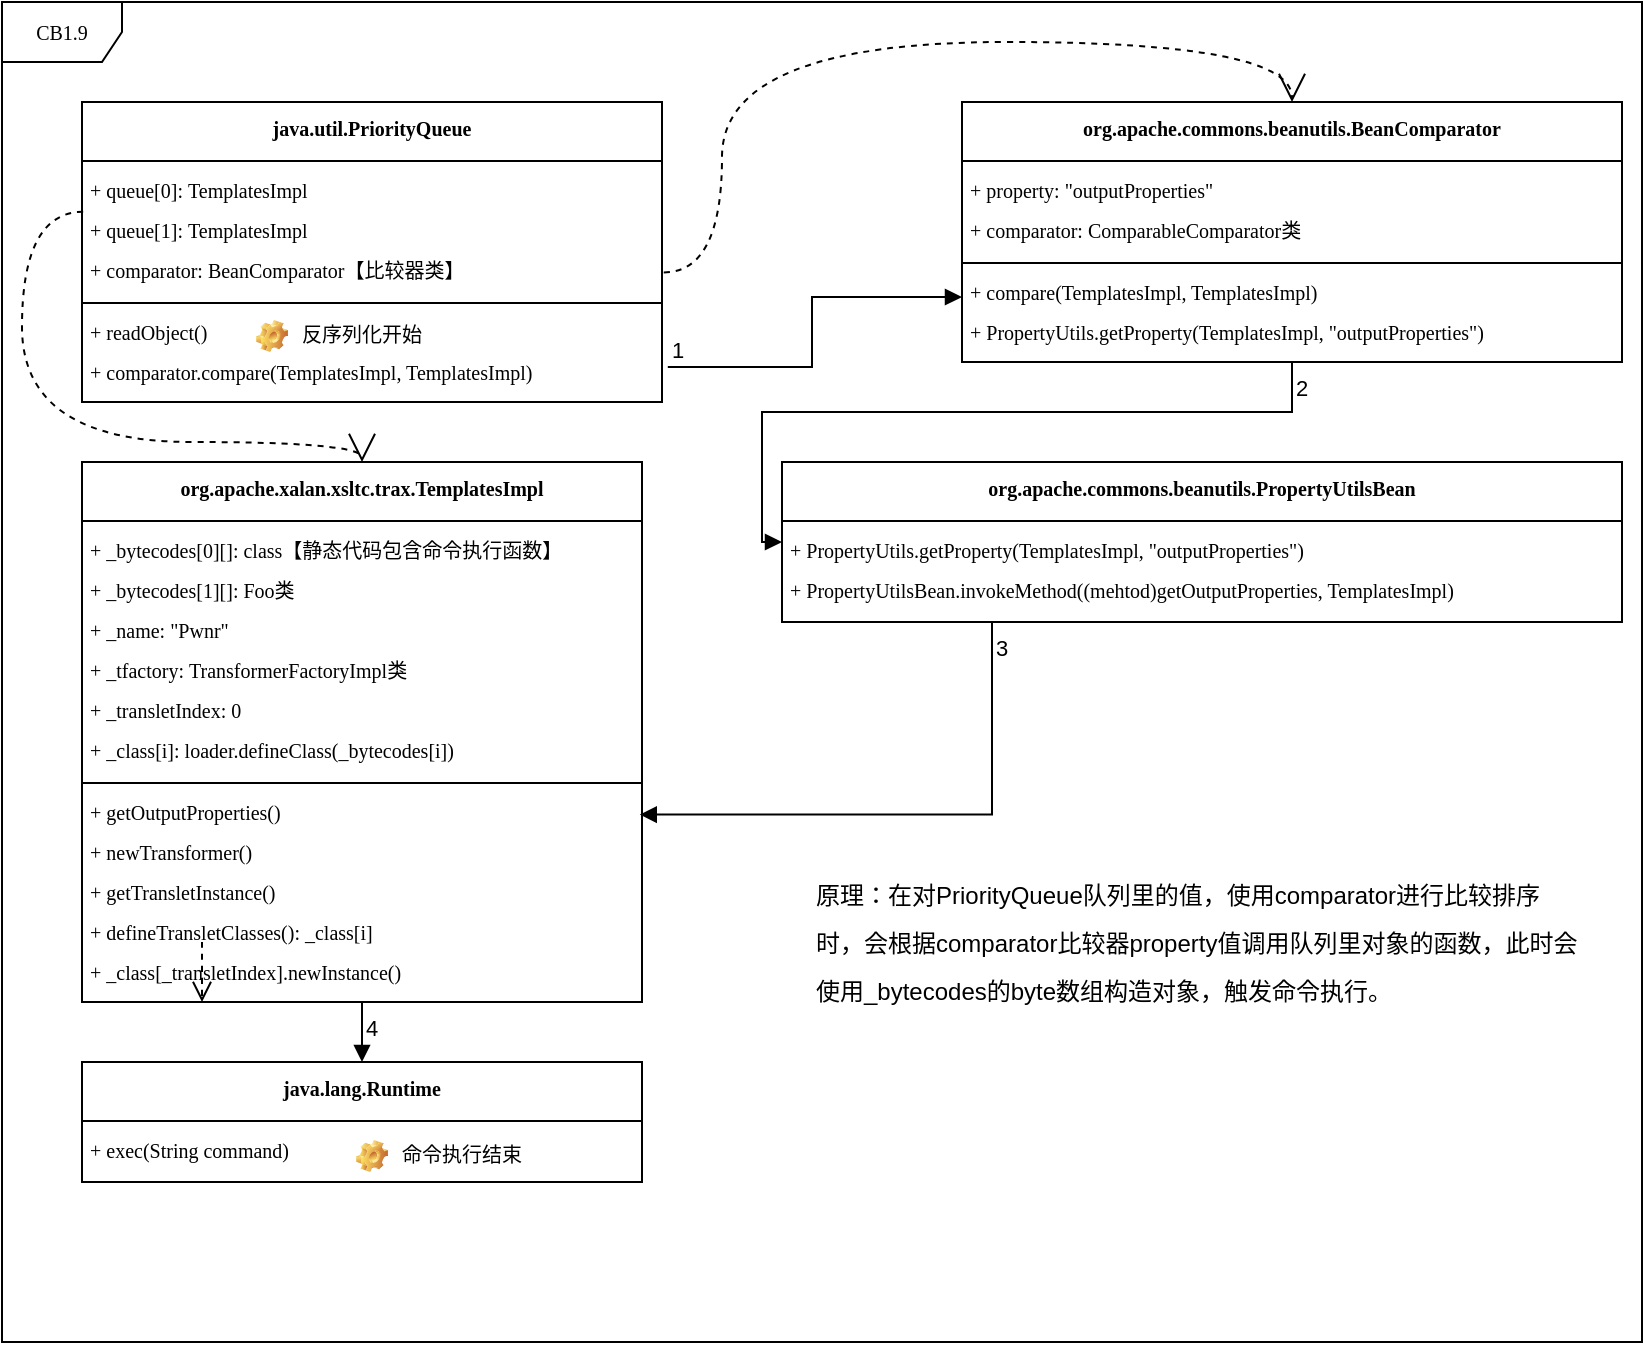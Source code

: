 <mxfile version="24.7.6" pages="10">
  <diagram name="CommonsBeanutils1" id="c4acf3e9-155e-7222-9cf6-157b1a14988f">
    <mxGraphModel dx="1071" dy="540" grid="1" gridSize="10" guides="1" tooltips="1" connect="1" arrows="1" fold="1" page="1" pageScale="1" pageWidth="850" pageHeight="1100" background="none" math="0" shadow="0">
      <root>
        <mxCell id="0" />
        <mxCell id="1" parent="0" />
        <mxCell id="17acba5748e5396b-1" value="CB1.9" style="shape=umlFrame;whiteSpace=wrap;html=1;rounded=0;shadow=0;comic=0;labelBackgroundColor=none;strokeWidth=1;fontFamily=Verdana;fontSize=10;align=center;" parent="1" vertex="1">
          <mxGeometry x="20" y="10" width="820" height="670" as="geometry" />
        </mxCell>
        <mxCell id="_2UcLu2fhHH_CYzqvIDp-26" value="&lt;p style=&quot;margin: 4px 0px 0px; text-align: center; line-height: 200%;&quot;&gt;&lt;b&gt;org.apache.xalan.xsltc.trax.TemplatesImpl&lt;/b&gt;&lt;br&gt;&lt;/p&gt;&lt;hr size=&quot;1&quot; style=&quot;border-style: solid; line-height: 200%;&quot;&gt;&lt;p style=&quot;margin: 0px 0px 0px 4px; line-height: 200%;&quot;&gt;+ _bytecodes[0][]&lt;span style=&quot;background-color: initial;&quot;&gt;: class&lt;/span&gt;&lt;span style=&quot;background-color: initial;&quot;&gt;【静态代码包含命令执行函数】&lt;/span&gt;&lt;/p&gt;&lt;p style=&quot;margin: 0px 0px 0px 4px; line-height: 200%;&quot;&gt;+ _bytecodes[1][]&lt;span style=&quot;background-color: initial;&quot;&gt;:&lt;/span&gt;&lt;span style=&quot;background-color: initial;&quot;&gt;&amp;nbsp;&lt;/span&gt;&lt;span style=&quot;background-color: initial;&quot;&gt;Foo类&lt;/span&gt;&lt;/p&gt;&lt;p style=&quot;margin: 0px 0px 0px 4px; line-height: 200%;&quot;&gt;+ _name&lt;span style=&quot;background-color: initial;&quot;&gt;:&lt;/span&gt;&lt;span style=&quot;background-color: initial;&quot;&gt;&amp;nbsp;&lt;/span&gt;&lt;span style=&quot;background-color: initial;&quot;&gt;&quot;Pwnr&quot;&lt;/span&gt;&lt;/p&gt;&lt;p style=&quot;margin: 0px 0px 0px 4px; line-height: 200%;&quot;&gt;+ _tfactory&lt;span style=&quot;background-color: initial;&quot;&gt;:&lt;/span&gt;&lt;span style=&quot;background-color: initial;&quot;&gt;&amp;nbsp;&lt;/span&gt;&lt;span style=&quot;background-color: initial;&quot;&gt;TransformerFactoryImpl&lt;/span&gt;&lt;span style=&quot;background-color: initial;&quot;&gt;类&lt;/span&gt;&lt;/p&gt;&lt;p style=&quot;margin: 0px 0px 0px 4px; line-height: 200%;&quot;&gt;&lt;span style=&quot;background-color: initial;&quot;&gt;+&amp;nbsp;&lt;/span&gt;&lt;span style=&quot;background-color: initial;&quot;&gt;_transletIndex: 0&lt;/span&gt;&lt;/p&gt;&lt;p style=&quot;margin: 0px 0px 0px 4px; line-height: 200%;&quot;&gt;+&amp;nbsp;_class[i]: loader.defineClass(_bytecodes[i])&lt;span style=&quot;background-color: initial;&quot;&gt;&lt;br&gt;&lt;/span&gt;&lt;/p&gt;&lt;hr size=&quot;1&quot; style=&quot;border-style: solid; line-height: 200%;&quot;&gt;&lt;p style=&quot;margin: 0px 0px 0px 4px; line-height: 200%;&quot;&gt;+ getOutputProperties()&lt;/p&gt;&lt;p style=&quot;margin: 0px 0px 0px 4px; line-height: 200%;&quot;&gt;+ newTransformer()&lt;br&gt;&lt;/p&gt;&lt;p style=&quot;margin: 0px 0px 0px 4px; line-height: 200%;&quot;&gt;+ getTransletInstance()&lt;br&gt;&lt;/p&gt;&lt;p style=&quot;margin: 0px 0px 0px 4px; line-height: 200%;&quot;&gt;+&amp;nbsp;defineTransletClasses():&amp;nbsp;&lt;span style=&quot;background-color: initial;&quot;&gt;_class[i]&lt;/span&gt;&lt;/p&gt;&lt;p style=&quot;margin: 0px 0px 0px 4px; line-height: 200%;&quot;&gt;+ _class[_transletIndex].newInstance()&lt;br&gt;&lt;/p&gt;" style="verticalAlign=top;align=left;overflow=fill;html=1;whiteSpace=wrap;rounded=0;shadow=0;comic=0;strokeColor=default;strokeWidth=1;fontFamily=Verdana;fontSize=10;fontColor=default;labelBackgroundColor=none;fillColor=default;" parent="1" vertex="1">
          <mxGeometry x="60" y="240" width="280" height="270" as="geometry" />
        </mxCell>
        <mxCell id="_2UcLu2fhHH_CYzqvIDp-29" value="&lt;p style=&quot;margin: 4px 0px 0px; text-align: center; line-height: 200%;&quot;&gt;&lt;span style=&quot;background-color: initial; text-align: left;&quot;&gt;&lt;b&gt;org.apache.commons.beanutils.BeanComparator&lt;/b&gt;&lt;/span&gt;&lt;br&gt;&lt;/p&gt;&lt;hr size=&quot;1&quot; style=&quot;border-style: solid; line-height: 200%;&quot;&gt;&lt;p style=&quot;margin: 0px 0px 0px 4px; line-height: 200%;&quot;&gt;+ property&lt;span style=&quot;background-color: initial;&quot;&gt;:&lt;/span&gt;&lt;span style=&quot;background-color: initial;&quot;&gt;&amp;nbsp;&lt;/span&gt;&lt;span style=&quot;background-color: initial;&quot;&gt;&quot;outputProperties&quot;&lt;/span&gt;&lt;/p&gt;&lt;p style=&quot;margin: 0px 0px 0px 4px; line-height: 200%;&quot;&gt;+ comparator&lt;span style=&quot;background-color: initial;&quot;&gt;:&lt;/span&gt;&lt;span style=&quot;background-color: initial;&quot;&gt;&amp;nbsp;&lt;/span&gt;&lt;span style=&quot;background-color: initial;&quot;&gt;ComparableComparator&lt;/span&gt;&lt;span style=&quot;background-color: initial;&quot;&gt;类&lt;/span&gt;&lt;/p&gt;&lt;hr size=&quot;1&quot; style=&quot;border-style: solid; line-height: 200%;&quot;&gt;&lt;p style=&quot;margin: 0px 0px 0px 4px; line-height: 200%;&quot;&gt;+ compare(TemplatesImpl, TemplatesImpl)&lt;/p&gt;&lt;p style=&quot;margin: 0px 0px 0px 4px; line-height: 200%;&quot;&gt;+&amp;nbsp;PropertyUtils.getProperty(TemplatesImpl, &quot;outputProperties&quot;)&lt;/p&gt;" style="verticalAlign=top;align=left;overflow=fill;html=1;whiteSpace=wrap;rounded=0;shadow=0;comic=0;strokeColor=default;strokeWidth=1;fontFamily=Verdana;fontSize=10;fontColor=default;labelBackgroundColor=none;fillColor=default;" parent="1" vertex="1">
          <mxGeometry x="500" y="60" width="330" height="130" as="geometry" />
        </mxCell>
        <mxCell id="_2UcLu2fhHH_CYzqvIDp-69" value="&lt;p style=&quot;margin: 4px 0px 0px; text-align: center; line-height: 200%;&quot;&gt;&lt;b style=&quot;text-align: left;&quot;&gt;org.apache.commons.beanutils.&lt;/b&gt;&lt;span style=&quot;background-color: initial; text-align: left;&quot;&gt;&lt;b&gt;PropertyUtilsBean&lt;/b&gt;&lt;/span&gt;&lt;br&gt;&lt;/p&gt;&lt;hr size=&quot;1&quot; style=&quot;border-style: solid; line-height: 200%;&quot;&gt;&lt;div style=&quot;height: 2px; line-height: 200%;&quot;&gt;&lt;p style=&quot;margin: 0px 0px 0px 4px; line-height: 200%;&quot;&gt;+&amp;nbsp;PropertyUtils.getProperty(TemplatesImpl, &quot;outputProperties&quot;)&lt;br&gt;&lt;/p&gt;&lt;p style=&quot;margin: 0px 0px 0px 4px; line-height: 200%;&quot;&gt;+&amp;nbsp;&lt;span style=&quot;background-color: initial;&quot;&gt;PropertyUtilsBean.invokeMethod((mehtod)getOutputProperties, TemplatesImpl)&lt;/span&gt;&lt;/p&gt;&lt;/div&gt;" style="verticalAlign=top;align=left;overflow=fill;html=1;whiteSpace=wrap;rounded=0;shadow=0;comic=0;strokeColor=default;strokeWidth=1;fontFamily=Verdana;fontSize=10;fontColor=default;labelBackgroundColor=none;fillColor=default;" parent="1" vertex="1">
          <mxGeometry x="410" y="240" width="420" height="80" as="geometry" />
        </mxCell>
        <mxCell id="_2UcLu2fhHH_CYzqvIDp-70" value="&lt;p style=&quot;margin: 4px 0px 0px; text-align: center; line-height: 200%;&quot;&gt;&lt;b style=&quot;text-align: left;&quot;&gt;java.util.PriorityQueue&lt;/b&gt;&lt;br&gt;&lt;/p&gt;&lt;hr size=&quot;1&quot; style=&quot;border-style: solid; line-height: 200%;&quot;&gt;&lt;p style=&quot;margin: 0px 0px 0px 4px; line-height: 200%;&quot;&gt;+ queue[0]&lt;span style=&quot;background-color: initial;&quot;&gt;:&lt;/span&gt;&lt;span style=&quot;background-color: initial;&quot;&gt;&amp;nbsp;&lt;/span&gt;&lt;span style=&quot;background-color: initial;&quot;&gt;TemplatesImpl&lt;/span&gt;&lt;/p&gt;&lt;p style=&quot;margin: 0px 0px 0px 4px; line-height: 200%;&quot;&gt;+ queue[1]&lt;span style=&quot;background-color: initial;&quot;&gt;:&lt;/span&gt;&lt;span style=&quot;background-color: initial;&quot;&gt;&amp;nbsp;&lt;/span&gt;&lt;span style=&quot;background-color: initial;&quot;&gt;TemplatesImpl&lt;/span&gt;&lt;/p&gt;&lt;p style=&quot;margin: 0px 0px 0px 4px; line-height: 200%;&quot;&gt;&lt;span style=&quot;background-color: initial;&quot;&gt;+&amp;nbsp;&lt;/span&gt;&lt;span style=&quot;background-color: initial;&quot;&gt;comparator:&amp;nbsp;&lt;/span&gt;&lt;span style=&quot;background-color: initial;&quot;&gt;BeanComparator【比较器类】&lt;/span&gt;&lt;/p&gt;&lt;hr size=&quot;1&quot; style=&quot;border-style: solid; line-height: 200%;&quot;&gt;&lt;p style=&quot;margin: 0px 0px 0px 4px; line-height: 200%;&quot;&gt;+ readObject()&lt;/p&gt;&lt;p style=&quot;margin: 0px 0px 0px 4px; line-height: 200%;&quot;&gt;+&amp;nbsp;comparator.compare(TemplatesImpl, TemplatesImpl)&lt;/p&gt;" style="verticalAlign=top;align=left;overflow=fill;html=1;whiteSpace=wrap;rounded=0;shadow=0;comic=0;strokeColor=default;strokeWidth=1;fontFamily=Verdana;fontSize=10;fontColor=default;labelBackgroundColor=none;fillColor=default;" parent="1" vertex="1">
          <mxGeometry x="60" y="60" width="290" height="150" as="geometry" />
        </mxCell>
        <mxCell id="_2UcLu2fhHH_CYzqvIDp-83" value="&lt;p style=&quot;text-align: center; margin: 4px 0px 0px; line-height: 200%;&quot;&gt;&lt;b&gt;java.lang.Runtime&lt;/b&gt;&lt;br&gt;&lt;/p&gt;&lt;hr size=&quot;1&quot; style=&quot;border-style: solid; line-height: 200%;&quot;&gt;&lt;div style=&quot;height: 2px; line-height: 200%;&quot;&gt;&lt;p style=&quot;margin: 0px 0px 0px 4px; line-height: 200%;&quot;&gt;+ exec(String command)&lt;br&gt;&lt;/p&gt;&lt;/div&gt;" style="verticalAlign=top;align=left;overflow=fill;html=1;whiteSpace=wrap;rounded=0;shadow=0;comic=0;strokeColor=default;strokeWidth=1;fontFamily=Verdana;fontSize=10;fontColor=default;labelBackgroundColor=none;fillColor=default;" parent="1" vertex="1">
          <mxGeometry x="60" y="540" width="280" height="60" as="geometry" />
        </mxCell>
        <mxCell id="_2UcLu2fhHH_CYzqvIDp-86" value="" style="html=1;verticalAlign=bottom;endArrow=open;dashed=1;endSize=8;rounded=0;fontFamily=Verdana;fontSize=10;fontColor=default;labelBackgroundColor=none;edgeStyle=orthogonalEdgeStyle;elbow=vertical;curved=1;" parent="1" target="_2UcLu2fhHH_CYzqvIDp-26" edge="1">
          <mxGeometry relative="1" as="geometry">
            <mxPoint x="120" y="480" as="sourcePoint" />
            <mxPoint x="40" y="480" as="targetPoint" />
            <Array as="points">
              <mxPoint x="121" y="480" />
              <mxPoint x="121" y="470" />
              <mxPoint x="60" y="470" />
              <mxPoint x="60" y="380" />
            </Array>
          </mxGeometry>
        </mxCell>
        <mxCell id="_2UcLu2fhHH_CYzqvIDp-87" value="反序列化开始" style="label;fontStyle=0;strokeColor=none;fillColor=none;align=left;verticalAlign=top;overflow=hidden;spacingLeft=28;spacingRight=4;rotatable=0;points=[[0,0.5],[1,0.5]];portConstraint=eastwest;imageWidth=16;imageHeight=16;whiteSpace=wrap;html=1;image=img/clipart/Gear_128x128.png;rounded=0;shadow=0;comic=0;strokeWidth=1;fontFamily=Verdana;fontSize=10;fontColor=default;labelBackgroundColor=none;" parent="1" vertex="1">
          <mxGeometry x="140" y="164" width="120" height="26" as="geometry" />
        </mxCell>
        <mxCell id="Dtk9I-x4W6v0APe1FHIE-1" value="" style="endArrow=open;endSize=12;dashed=1;html=1;rounded=0;fontFamily=Verdana;fontSize=10;fontColor=default;labelBackgroundColor=none;exitX=0.002;exitY=0.366;exitDx=0;exitDy=0;entryX=0.5;entryY=0;entryDx=0;entryDy=0;edgeStyle=orthogonalEdgeStyle;curved=1;exitPerimeter=0;" edge="1" parent="1" source="_2UcLu2fhHH_CYzqvIDp-70" target="_2UcLu2fhHH_CYzqvIDp-26">
          <mxGeometry width="160" relative="1" as="geometry">
            <mxPoint x="106" y="240" as="sourcePoint" />
            <mxPoint x="-30" y="383" as="targetPoint" />
            <Array as="points">
              <mxPoint x="30" y="115" />
              <mxPoint x="30" y="230" />
              <mxPoint x="200" y="230" />
            </Array>
          </mxGeometry>
        </mxCell>
        <mxCell id="Dtk9I-x4W6v0APe1FHIE-2" value="命令执行结束" style="label;fontStyle=0;strokeColor=none;fillColor=none;align=left;verticalAlign=top;overflow=hidden;spacingLeft=28;spacingRight=4;rotatable=0;points=[[0,0.5],[1,0.5]];portConstraint=eastwest;imageWidth=16;imageHeight=16;whiteSpace=wrap;html=1;image=img/clipart/Gear_128x128.png;rounded=0;shadow=0;comic=0;strokeWidth=1;fontFamily=Verdana;fontSize=10;fontColor=default;labelBackgroundColor=none;" vertex="1" parent="1">
          <mxGeometry x="190" y="574" width="120" height="26" as="geometry" />
        </mxCell>
        <mxCell id="Dtk9I-x4W6v0APe1FHIE-3" value="&lt;p style=&quot;line-height: 200%;&quot;&gt;原理：在对PriorityQueue队列里的值，使用comparator进行比较排序时，会根据comparator比较器property值调用队列里对象的函数，此时会使用_bytecodes的byte数组构造对象，触发命令执行。&lt;/p&gt;" style="text;html=1;align=left;verticalAlign=middle;whiteSpace=wrap;rounded=0;" vertex="1" parent="1">
          <mxGeometry x="425" y="430" width="387.5" height="100" as="geometry" />
        </mxCell>
        <mxCell id="Dtk9I-x4W6v0APe1FHIE-5" value="" style="endArrow=open;endSize=12;dashed=1;html=1;rounded=0;exitX=1.003;exitY=0.568;exitDx=0;exitDy=0;exitPerimeter=0;edgeStyle=orthogonalEdgeStyle;curved=1;entryX=0.5;entryY=0;entryDx=0;entryDy=0;" edge="1" parent="1" source="_2UcLu2fhHH_CYzqvIDp-70" target="_2UcLu2fhHH_CYzqvIDp-29">
          <mxGeometry width="160" relative="1" as="geometry">
            <mxPoint x="360" y="40" as="sourcePoint" />
            <mxPoint x="520" y="40" as="targetPoint" />
            <Array as="points">
              <mxPoint x="380" y="145" />
              <mxPoint x="380" y="30" />
              <mxPoint x="665" y="30" />
            </Array>
          </mxGeometry>
        </mxCell>
        <mxCell id="flgQhAuS-rdBXl0usiVo-5" value="" style="endArrow=block;endFill=1;html=1;edgeStyle=orthogonalEdgeStyle;align=left;verticalAlign=top;rounded=0;exitX=1.01;exitY=0.883;exitDx=0;exitDy=0;exitPerimeter=0;entryX=0;entryY=0.75;entryDx=0;entryDy=0;" edge="1" parent="1" source="_2UcLu2fhHH_CYzqvIDp-70" target="_2UcLu2fhHH_CYzqvIDp-29">
          <mxGeometry x="-1" relative="1" as="geometry">
            <mxPoint x="367.5" y="209" as="sourcePoint" />
            <mxPoint x="460" y="209" as="targetPoint" />
          </mxGeometry>
        </mxCell>
        <mxCell id="flgQhAuS-rdBXl0usiVo-6" value="1" style="edgeLabel;resizable=0;html=1;align=left;verticalAlign=bottom;" connectable="0" vertex="1" parent="flgQhAuS-rdBXl0usiVo-5">
          <mxGeometry x="-1" relative="1" as="geometry" />
        </mxCell>
        <mxCell id="flgQhAuS-rdBXl0usiVo-7" value="2" style="endArrow=block;endFill=1;html=1;edgeStyle=orthogonalEdgeStyle;align=left;verticalAlign=top;rounded=0;exitX=0.5;exitY=1;exitDx=0;exitDy=0;entryX=0;entryY=0.5;entryDx=0;entryDy=0;" edge="1" parent="1" source="_2UcLu2fhHH_CYzqvIDp-29" target="_2UcLu2fhHH_CYzqvIDp-69">
          <mxGeometry x="-1" relative="1" as="geometry">
            <mxPoint x="620" y="340" as="sourcePoint" />
            <mxPoint x="780" y="340" as="targetPoint" />
          </mxGeometry>
        </mxCell>
        <mxCell id="flgQhAuS-rdBXl0usiVo-9" value="3" style="endArrow=block;endFill=1;html=1;edgeStyle=orthogonalEdgeStyle;align=left;verticalAlign=top;rounded=0;exitX=0.25;exitY=1;exitDx=0;exitDy=0;entryX=0.996;entryY=0.653;entryDx=0;entryDy=0;entryPerimeter=0;" edge="1" parent="1" source="_2UcLu2fhHH_CYzqvIDp-69" target="_2UcLu2fhHH_CYzqvIDp-26">
          <mxGeometry x="-1" relative="1" as="geometry">
            <mxPoint x="620" y="370" as="sourcePoint" />
            <mxPoint x="780" y="370" as="targetPoint" />
          </mxGeometry>
        </mxCell>
        <mxCell id="flgQhAuS-rdBXl0usiVo-11" value="4" style="endArrow=block;endFill=1;html=1;edgeStyle=orthogonalEdgeStyle;align=left;verticalAlign=top;rounded=0;exitX=0.5;exitY=1;exitDx=0;exitDy=0;entryX=0.5;entryY=0;entryDx=0;entryDy=0;" edge="1" parent="1" source="_2UcLu2fhHH_CYzqvIDp-26" target="_2UcLu2fhHH_CYzqvIDp-83">
          <mxGeometry x="-1" relative="1" as="geometry">
            <mxPoint x="460" y="570" as="sourcePoint" />
            <mxPoint x="620" y="570" as="targetPoint" />
          </mxGeometry>
        </mxCell>
      </root>
    </mxGraphModel>
  </diagram>
  <diagram id="JVUibD3VZLxOUF3lqdkN" name="CommonsCollections1">
    <mxGraphModel dx="1353" dy="540" grid="1" gridSize="10" guides="1" tooltips="1" connect="1" arrows="1" fold="1" page="1" pageScale="1" pageWidth="827" pageHeight="1169" math="0" shadow="0">
      <root>
        <mxCell id="0" />
        <mxCell id="1" parent="0" />
        <mxCell id="ISGlQOSaQN9rvymigHPi-1" value="frame" style="shape=umlFrame;whiteSpace=wrap;html=1;rounded=0;shadow=0;comic=0;labelBackgroundColor=none;strokeWidth=1;fontFamily=Verdana;fontSize=10;align=center;" vertex="1" parent="1">
          <mxGeometry x="20" y="10" width="820" height="670" as="geometry" />
        </mxCell>
        <mxCell id="z3pKp1RRGeAEQc_cCwxm-1" value="&lt;p style=&quot;text-align: center; margin: 4px 0px 0px; line-height: 200%;&quot;&gt;&lt;b&gt;org.apache.commons.collections.functors.ChainedTransformer&lt;/b&gt;&lt;br&gt;&lt;/p&gt;&lt;hr style=&quot;border-style: solid; line-height: 200%;&quot; size=&quot;1&quot;&gt;&lt;p style=&quot;margin: 0px 0px 0px 4px; line-height: 200%;&quot;&gt;+ iTransformers[0]&lt;span style=&quot;background-color: initial;&quot;&gt;:&lt;/span&gt;&lt;span style=&quot;background-color: initial;&quot;&gt;&amp;nbsp;&lt;/span&gt;&lt;/p&gt;&lt;p style=&quot;margin: 0px 0px 0px 4px; line-height: 200%;&quot;&gt;+ iTransformers[1]&lt;span style=&quot;background-color: initial;&quot;&gt;:&lt;/span&gt;&lt;span style=&quot;background-color: initial;&quot;&gt;&amp;nbsp;&lt;/span&gt;&lt;span style=&quot;background-color: initial;&quot;&gt;&lt;br&gt;&lt;/span&gt;&lt;/p&gt;&lt;p style=&quot;margin: 0px 0px 0px 4px; line-height: 200%;&quot;&gt;+ iTransformers[2]&lt;span style=&quot;background-color: initial;&quot;&gt;:&lt;/span&gt;&lt;span style=&quot;background-color: initial;&quot;&gt;&amp;nbsp;&lt;/span&gt;&lt;span style=&quot;background-color: initial;&quot;&gt;&lt;br&gt;&lt;/span&gt;&lt;/p&gt;&lt;p style=&quot;margin: 0px 0px 0px 4px; line-height: 200%;&quot;&gt;+ iTransformers[3]&lt;span style=&quot;background-color: initial;&quot;&gt;:&lt;/span&gt;&lt;span style=&quot;background-color: initial;&quot;&gt;&amp;nbsp;&lt;/span&gt;&lt;span style=&quot;background-color: initial;&quot;&gt;&lt;br&gt;&lt;/span&gt;&lt;/p&gt;&lt;p style=&quot;margin: 0px 0px 0px 4px; line-height: 200%;&quot;&gt;+ iTransformers[4]&lt;span style=&quot;background-color: initial;&quot;&gt;:&lt;/span&gt;&lt;span style=&quot;background-color: initial;&quot;&gt;&amp;nbsp;&lt;/span&gt;&lt;/p&gt;&lt;hr style=&quot;border-style: solid; line-height: 200%;&quot; size=&quot;1&quot;&gt;&lt;p style=&quot;margin: 0px 0px 0px 4px; line-height: 200%;&quot;&gt;+ readObject()&lt;/p&gt;" style="verticalAlign=top;align=left;overflow=fill;html=1;whiteSpace=wrap;rounded=0;shadow=0;comic=0;strokeColor=default;strokeWidth=1;fontFamily=Verdana;fontSize=10;fontColor=default;labelBackgroundColor=none;fillColor=default;" vertex="1" parent="1">
          <mxGeometry x="30" y="50" width="370" height="260" as="geometry" />
        </mxCell>
        <mxCell id="m41UWZbXVzeKwZ5Q97TM-1" value="&lt;p style=&quot;text-align: center; margin: 4px 0px 0px; line-height: 200%;&quot;&gt;&lt;b&gt;org.apache.commons.collections.functors.ConstantTransformer&lt;/b&gt;&lt;br&gt;&lt;/p&gt;&lt;hr size=&quot;1&quot; style=&quot;border-style: solid; line-height: 200%;&quot;&gt;&lt;div style=&quot;height: 2px; line-height: 200%;&quot;&gt;&lt;p style=&quot;margin: 0px 0px 0px 4px; line-height: 200%;&quot;&gt;+ iConstant:&amp;nbsp;Runtime.class&lt;br&gt;&lt;/p&gt;&lt;/div&gt;" style="verticalAlign=top;align=left;overflow=fill;html=1;whiteSpace=wrap;rounded=0;shadow=0;comic=0;strokeColor=default;strokeWidth=1;fontFamily=Verdana;fontSize=10;fontColor=default;labelBackgroundColor=none;fillColor=default;" vertex="1" parent="1">
          <mxGeometry x="430" y="20" width="370" height="60" as="geometry" />
        </mxCell>
        <mxCell id="m41UWZbXVzeKwZ5Q97TM-2" value="&lt;p style=&quot;text-align: center; margin: 4px 0px 0px; line-height: 200%;&quot;&gt;&lt;b&gt;org.apache.commons.collections.functors.InvokerTransformer&lt;/b&gt;&lt;br&gt;&lt;/p&gt;&lt;hr size=&quot;1&quot; style=&quot;border-style: solid; line-height: 200%;&quot;&gt;&lt;div style=&quot;height: 2px; line-height: 200%;&quot;&gt;&lt;p style=&quot;margin: 0px 0px 0px 4px; line-height: 200%;&quot;&gt;+ iMethodName: &quot;getMethod&quot;&lt;br&gt;&lt;/p&gt;&lt;p style=&quot;margin: 0px 0px 0px 4px; line-height: 200%;&quot;&gt;+ iParamTypes[0]: String.class&lt;br&gt;&lt;/p&gt;&lt;p style=&quot;margin: 0px 0px 0px 4px; line-height: 200%;&quot;&gt;+ iParamTypes[1]: Class[].class&lt;br&gt;&lt;/p&gt;&lt;p style=&quot;margin: 0px 0px 0px 4px; line-height: 200%;&quot;&gt;+ iArgs[0]: &quot;getRuntime&quot;&lt;br&gt;&lt;/p&gt;&lt;p style=&quot;margin: 0px 0px 0px 4px; line-height: 200%;&quot;&gt;+ iArgs[1]: new Class[0] #空的Class数组，调用无参数的方法&lt;br&gt;&lt;/p&gt;&lt;/div&gt;" style="verticalAlign=top;align=left;overflow=fill;html=1;whiteSpace=wrap;rounded=0;shadow=0;comic=0;strokeColor=default;strokeWidth=1;fontFamily=Verdana;fontSize=10;fontColor=default;labelBackgroundColor=none;fillColor=default;" vertex="1" parent="1">
          <mxGeometry x="430" y="90" width="370" height="140" as="geometry" />
        </mxCell>
        <mxCell id="m41UWZbXVzeKwZ5Q97TM-3" value="&lt;p style=&quot;text-align: center; margin: 4px 0px 0px; line-height: 200%;&quot;&gt;&lt;b&gt;org.apache.commons.collections.functors.InvokerTransformer&lt;/b&gt;&lt;br&gt;&lt;/p&gt;&lt;hr size=&quot;1&quot; style=&quot;border-style: solid; line-height: 200%;&quot;&gt;&lt;div style=&quot;height: 2px; line-height: 200%;&quot;&gt;&lt;p style=&quot;margin: 0px 0px 0px 4px; line-height: 200%;&quot;&gt;+ iMethodName: &quot;invoke&quot;&lt;br&gt;&lt;/p&gt;&lt;p style=&quot;margin: 0px 0px 0px 4px; line-height: 200%;&quot;&gt;+ iParamTypes[0]: Object.class&lt;br&gt;&lt;/p&gt;&lt;p style=&quot;margin: 0px 0px 0px 4px; line-height: 200%;&quot;&gt;+ iParamTypes[1]: Object[].class&lt;br&gt;&lt;/p&gt;&lt;p style=&quot;margin: 0px 0px 0px 4px; line-height: 200%;&quot;&gt;+ iArgs[0]: null&lt;br&gt;&lt;/p&gt;&lt;p style=&quot;margin: 0px 0px 0px 4px; line-height: 200%;&quot;&gt;+ iArgs[1]: new Object[0] #空的对象数组，调用无参数的方法&lt;br&gt;&lt;/p&gt;&lt;/div&gt;" style="verticalAlign=top;align=left;overflow=fill;html=1;whiteSpace=wrap;rounded=0;shadow=0;comic=0;strokeColor=default;strokeWidth=1;fontFamily=Verdana;fontSize=10;fontColor=default;labelBackgroundColor=none;fillColor=default;" vertex="1" parent="1">
          <mxGeometry x="430" y="240" width="370" height="140" as="geometry" />
        </mxCell>
        <mxCell id="m41UWZbXVzeKwZ5Q97TM-4" value="&lt;p style=&quot;text-align: center; margin: 4px 0px 0px; line-height: 200%;&quot;&gt;&lt;b&gt;org.apache.commons.collections.functors.InvokerTransformer&lt;/b&gt;&lt;br&gt;&lt;/p&gt;&lt;hr size=&quot;1&quot; style=&quot;border-style: solid; line-height: 200%;&quot;&gt;&lt;div style=&quot;height: 2px; line-height: 200%;&quot;&gt;&lt;p style=&quot;margin: 0px 0px 0px 4px; line-height: 200%;&quot;&gt;+ iMethodName: &quot;exec&quot;&lt;br&gt;&lt;/p&gt;&lt;p style=&quot;margin: 0px 0px 0px 4px; line-height: 200%;&quot;&gt;+ iParamTypes[0]: Object.class&lt;/p&gt;&lt;p style=&quot;margin: 0px 0px 0px 4px; line-height: 200%;&quot;&gt;+ iArgs[0]: &quot;calc.exe&quot;&lt;/p&gt;&lt;/div&gt;" style="verticalAlign=top;align=left;overflow=fill;html=1;whiteSpace=wrap;rounded=0;shadow=0;comic=0;strokeColor=default;strokeWidth=1;fontFamily=Verdana;fontSize=10;fontColor=default;labelBackgroundColor=none;fillColor=default;" vertex="1" parent="1">
          <mxGeometry x="430" y="390" width="370" height="100" as="geometry" />
        </mxCell>
        <mxCell id="m41UWZbXVzeKwZ5Q97TM-5" value="&lt;p style=&quot;text-align: center; margin: 4px 0px 0px; line-height: 200%;&quot;&gt;&lt;b&gt;org.apache.commons.collections.functors.ConstantTransformer&lt;/b&gt;&lt;br&gt;&lt;/p&gt;&lt;hr size=&quot;1&quot; style=&quot;border-style: solid; line-height: 200%;&quot;&gt;&lt;div style=&quot;height: 2px; line-height: 200%;&quot;&gt;&lt;p style=&quot;margin: 0px 0px 0px 4px; line-height: 200%;&quot;&gt;+ iConstant:&amp;nbsp;1&lt;br&gt;&lt;/p&gt;&lt;/div&gt;" style="verticalAlign=top;align=left;overflow=fill;html=1;whiteSpace=wrap;rounded=0;shadow=0;comic=0;strokeColor=default;strokeWidth=1;fontFamily=Verdana;fontSize=10;fontColor=default;labelBackgroundColor=none;fillColor=default;" vertex="1" parent="1">
          <mxGeometry x="430" y="500" width="370" height="60" as="geometry" />
        </mxCell>
      </root>
    </mxGraphModel>
  </diagram>
  <diagram id="fF23FZXf3aQxCKROGalZ" name="CommonsCollections2">
    <mxGraphModel dx="1150" dy="459" grid="1" gridSize="10" guides="1" tooltips="1" connect="1" arrows="1" fold="1" page="1" pageScale="1" pageWidth="827" pageHeight="1169" math="0" shadow="0">
      <root>
        <mxCell id="0" />
        <mxCell id="1" parent="0" />
        <mxCell id="SbKOU-wwyYB9vxj8bMfM-1" value="CC4.0" style="shape=umlFrame;whiteSpace=wrap;html=1;rounded=0;shadow=0;comic=0;labelBackgroundColor=none;strokeWidth=1;fontFamily=Verdana;fontSize=10;align=center;" parent="1" vertex="1">
          <mxGeometry x="20" y="10" width="820" height="670" as="geometry" />
        </mxCell>
        <mxCell id="Z3rI0YJu9gsnEkWdPvIH-1" value="&lt;p style=&quot;margin: 4px 0px 0px; text-align: center; line-height: 200%;&quot;&gt;&lt;b&gt;org.apache.xalan.xsltc.trax.TemplatesImpl&lt;/b&gt;&lt;br&gt;&lt;/p&gt;&lt;hr size=&quot;1&quot; style=&quot;border-style: solid; line-height: 200%;&quot;&gt;&lt;p style=&quot;margin: 0px 0px 0px 4px; line-height: 200%;&quot;&gt;+ _bytecodes[0][]&lt;span style=&quot;background-color: initial;&quot;&gt;: class&lt;/span&gt;&lt;span style=&quot;background-color: initial;&quot;&gt;【静态代码包含命令执行函数】&lt;/span&gt;&lt;/p&gt;&lt;p style=&quot;margin: 0px 0px 0px 4px; line-height: 200%;&quot;&gt;+ _bytecodes[1][]&lt;span style=&quot;background-color: initial;&quot;&gt;:&lt;/span&gt;&lt;span style=&quot;background-color: initial;&quot;&gt;&amp;nbsp;&lt;/span&gt;&lt;span style=&quot;background-color: initial;&quot;&gt;Foo类&lt;/span&gt;&lt;/p&gt;&lt;p style=&quot;margin: 0px 0px 0px 4px; line-height: 200%;&quot;&gt;+ _name&lt;span style=&quot;background-color: initial;&quot;&gt;:&lt;/span&gt;&lt;span style=&quot;background-color: initial;&quot;&gt;&amp;nbsp;&lt;/span&gt;&lt;span style=&quot;background-color: initial;&quot;&gt;&quot;Pwnr&quot;&lt;/span&gt;&lt;/p&gt;&lt;p style=&quot;margin: 0px 0px 0px 4px; line-height: 200%;&quot;&gt;+ _tfactory&lt;span style=&quot;background-color: initial;&quot;&gt;:&lt;/span&gt;&lt;span style=&quot;background-color: initial;&quot;&gt;&amp;nbsp;&lt;/span&gt;&lt;span style=&quot;background-color: initial;&quot;&gt;TransformerFactoryImpl&lt;/span&gt;&lt;span style=&quot;background-color: initial;&quot;&gt;类&lt;/span&gt;&lt;/p&gt;&lt;p style=&quot;margin: 0px 0px 0px 4px; line-height: 200%;&quot;&gt;&lt;span style=&quot;background-color: initial;&quot;&gt;+&amp;nbsp;&lt;/span&gt;&lt;span style=&quot;background-color: initial;&quot;&gt;_transletIndex: 0&lt;/span&gt;&lt;/p&gt;&lt;p style=&quot;margin: 0px 0px 0px 4px; line-height: 200%;&quot;&gt;+&amp;nbsp;_class[i]: loader.defineClass(_bytecodes[i])&lt;span style=&quot;background-color: initial;&quot;&gt;&lt;br&gt;&lt;/span&gt;&lt;/p&gt;&lt;hr size=&quot;1&quot; style=&quot;border-style: solid; line-height: 200%;&quot;&gt;&lt;p style=&quot;margin: 0px 0px 0px 4px; line-height: 200%;&quot;&gt;&lt;span style=&quot;background-color: initial;&quot;&gt;+ newTransformer()&lt;/span&gt;&lt;br&gt;&lt;/p&gt;&lt;p style=&quot;margin: 0px 0px 0px 4px; line-height: 200%;&quot;&gt;+ getTransletInstance()&lt;br&gt;&lt;/p&gt;&lt;p style=&quot;margin: 0px 0px 0px 4px; line-height: 200%;&quot;&gt;+&amp;nbsp;defineTransletClasses():&amp;nbsp;&lt;span style=&quot;background-color: initial;&quot;&gt;_class[i]&lt;/span&gt;&lt;/p&gt;&lt;p style=&quot;margin: 0px 0px 0px 4px; line-height: 200%;&quot;&gt;+ _class[_transletIndex].newInstance()&lt;br&gt;&lt;/p&gt;" style="verticalAlign=top;align=left;overflow=fill;html=1;whiteSpace=wrap;rounded=0;shadow=0;comic=0;strokeColor=default;strokeWidth=1;fontFamily=Verdana;fontSize=10;fontColor=default;labelBackgroundColor=none;fillColor=default;" parent="1" vertex="1">
          <mxGeometry x="70" y="290" width="280" height="250" as="geometry" />
        </mxCell>
        <mxCell id="NXC7SbQ0rlmNNDsdM5lN-1" value="&lt;p style=&quot;margin: 4px 0px 0px; text-align: center; line-height: 200%;&quot;&gt;&lt;b style=&quot;text-align: left;&quot;&gt;java.util.PriorityQueue&lt;/b&gt;&lt;br&gt;&lt;/p&gt;&lt;hr size=&quot;1&quot; style=&quot;border-style: solid; line-height: 200%;&quot;&gt;&lt;p style=&quot;margin: 0px 0px 0px 4px; line-height: 20px;&quot;&gt;+ queueArray[0]&lt;span style=&quot;background-color: initial;&quot;&gt;:&lt;/span&gt;&lt;span style=&quot;background-color: initial;&quot;&gt;&amp;nbsp;&lt;/span&gt;&lt;span style=&quot;background-color: initial;&quot;&gt;TemplatesImpl&lt;/span&gt;&lt;/p&gt;&lt;p style=&quot;margin: 0px 0px 0px 4px; line-height: 20px;&quot;&gt;+ queueArray[1]&lt;span style=&quot;background-color: initial;&quot;&gt;:&lt;/span&gt;&lt;span style=&quot;background-color: initial;&quot;&gt;&amp;nbsp;&lt;/span&gt;&lt;span style=&quot;background-color: initial;&quot;&gt;1&lt;/span&gt;&lt;/p&gt;&lt;p style=&quot;margin: 0px 0px 0px 4px; line-height: 200%;&quot;&gt;&lt;span style=&quot;background-color: initial;&quot;&gt;+&amp;nbsp;&lt;/span&gt;&lt;span style=&quot;background-color: initial;&quot;&gt;comparator:&amp;nbsp;&lt;/span&gt;&lt;span style=&quot;background-color: initial;&quot;&gt;TransformingComparator【比较器类】&lt;/span&gt;&lt;/p&gt;&lt;hr size=&quot;1&quot; style=&quot;border-style: solid; line-height: 200%;&quot;&gt;&lt;p style=&quot;margin: 0px 0px 0px 4px; line-height: 200%;&quot;&gt;+ readObject()&lt;/p&gt;&lt;p style=&quot;margin: 0px 0px 0px 4px; line-height: 200%;&quot;&gt;+ comparator.compare(TemplatesImpl, 1)&lt;br&gt;&lt;/p&gt;" style="verticalAlign=top;align=left;overflow=fill;html=1;whiteSpace=wrap;rounded=0;shadow=0;comic=0;strokeColor=default;strokeWidth=1;fontFamily=Verdana;fontSize=10;fontColor=default;labelBackgroundColor=none;fillColor=default;" parent="1" vertex="1">
          <mxGeometry x="70" y="60" width="270" height="150" as="geometry" />
        </mxCell>
        <mxCell id="q5MH4iAdeuqOref4XpPA-1" value="" style="endArrow=open;endSize=12;dashed=1;html=1;rounded=0;fontFamily=Verdana;fontSize=10;fontColor=default;labelBackgroundColor=none;entryX=0.5;entryY=0;entryDx=0;entryDy=0;edgeStyle=orthogonalEdgeStyle;curved=1;" parent="1" target="Z3rI0YJu9gsnEkWdPvIH-1" edge="1">
          <mxGeometry width="160" relative="1" as="geometry">
            <mxPoint x="70" y="100" as="sourcePoint" />
            <mxPoint x="220" y="202" as="targetPoint" />
            <Array as="points">
              <mxPoint x="70" y="100" />
              <mxPoint x="30" y="100" />
              <mxPoint x="30" y="250" />
              <mxPoint x="210" y="250" />
            </Array>
          </mxGeometry>
        </mxCell>
        <mxCell id="FT9YCw2Xf-gIWbJ7Dj2z-2" value="" style="endArrow=open;endSize=12;dashed=1;html=1;rounded=0;fontFamily=Verdana;fontSize=10;fontColor=default;labelBackgroundColor=none;exitX=1.004;exitY=0.563;exitDx=0;exitDy=0;edgeStyle=orthogonalEdgeStyle;curved=1;entryX=0.5;entryY=0;entryDx=0;entryDy=0;exitPerimeter=0;" parent="1" source="NXC7SbQ0rlmNNDsdM5lN-1" target="yqI_2R0TfXgBW7msjzvI-1" edge="1">
          <mxGeometry width="160" relative="1" as="geometry">
            <mxPoint x="410" y="110" as="sourcePoint" />
            <mxPoint x="612" y="70" as="targetPoint" />
            <Array as="points">
              <mxPoint x="340" y="145" />
              <mxPoint x="340" y="140" />
              <mxPoint x="360" y="140" />
              <mxPoint x="360" y="30" />
              <mxPoint x="611" y="30" />
            </Array>
          </mxGeometry>
        </mxCell>
        <mxCell id="_Ci6SbBfIDqgqOxr-5yY-1" value="反序列化开始" style="label;fontStyle=0;strokeColor=none;fillColor=none;align=left;verticalAlign=top;overflow=hidden;spacingLeft=28;spacingRight=4;rotatable=0;points=[[0,0.5],[1,0.5]];portConstraint=eastwest;imageWidth=16;imageHeight=16;whiteSpace=wrap;html=1;image=img/clipart/Gear_128x128.png;rounded=0;shadow=0;comic=0;strokeWidth=1;fontFamily=Verdana;fontSize=10;fontColor=default;labelBackgroundColor=none;" parent="1" vertex="1">
          <mxGeometry x="145" y="160" width="120" height="26" as="geometry" />
        </mxCell>
        <mxCell id="yqI_2R0TfXgBW7msjzvI-1" value="&lt;p style=&quot;margin: 4px 0px 0px; text-align: center; line-height: 200%;&quot;&gt;&lt;b&gt;org.apache.commons.collections4.comparators.TransformingComparator&lt;/b&gt;&lt;br&gt;&lt;/p&gt;&lt;hr size=&quot;1&quot; style=&quot;border-style: solid; line-height: 200%;&quot;&gt;&lt;p style=&quot;margin: 0px 0px 0px 4px; line-height: 20px;&quot;&gt;+ decorated: ComparableComparator类&lt;br&gt;&lt;/p&gt;&lt;p style=&quot;margin: 0px 0px 0px 4px; line-height: 20px;&quot;&gt;+ transformer: InvokerTransformer类&lt;/p&gt;&lt;hr size=&quot;1&quot; style=&quot;border-style: solid; line-height: 200%;&quot;&gt;&lt;p style=&quot;margin: 0px 0px 0px 4px; line-height: 200%;&quot;&gt;+ compare(TemplatesImpl, 1)&lt;/p&gt;&lt;p style=&quot;margin: 0px 0px 0px 4px; line-height: 200%;&quot;&gt;+&amp;nbsp;transformer.transform(TemplatesImpl)&lt;/p&gt;" style="verticalAlign=top;align=left;overflow=fill;html=1;whiteSpace=wrap;rounded=0;shadow=0;comic=0;strokeColor=default;strokeWidth=1;fontFamily=Verdana;fontSize=10;fontColor=default;labelBackgroundColor=none;fillColor=default;" parent="1" vertex="1">
          <mxGeometry x="394" y="60" width="433" height="130" as="geometry" />
        </mxCell>
        <mxCell id="yqI_2R0TfXgBW7msjzvI-2" value="" style="endArrow=open;endSize=12;dashed=1;html=1;rounded=0;fontFamily=Verdana;fontSize=10;fontColor=default;labelBackgroundColor=none;exitX=0;exitY=0.5;exitDx=0;exitDy=0;edgeStyle=orthogonalEdgeStyle;curved=1;entryX=0.5;entryY=0;entryDx=0;entryDy=0;" parent="1" source="yqI_2R0TfXgBW7msjzvI-1" target="nINHDT613CRE90P-qR1H-1" edge="1">
          <mxGeometry width="160" relative="1" as="geometry">
            <mxPoint x="350" y="313" as="sourcePoint" />
            <mxPoint x="625" y="220" as="targetPoint" />
            <Array as="points">
              <mxPoint x="394" y="140" />
              <mxPoint x="380" y="140" />
              <mxPoint x="380" y="220" />
              <mxPoint x="642" y="220" />
            </Array>
          </mxGeometry>
        </mxCell>
        <mxCell id="nINHDT613CRE90P-qR1H-1" value="&lt;p style=&quot;margin: 4px 0px 0px; text-align: center; line-height: 200%;&quot;&gt;&lt;b&gt;org.apache.commons.collections.functors.InvokerTransformer&lt;/b&gt;&lt;br&gt;&lt;/p&gt;&lt;hr size=&quot;1&quot; style=&quot;border-style: solid; line-height: 200%;&quot;&gt;&lt;p style=&quot;margin: 0px 0px 0px 4px; line-height: 20px;&quot;&gt;+ iMethodName: &quot;newTransformer&quot;&lt;br&gt;&lt;/p&gt;&lt;p style=&quot;margin: 0px 0px 0px 4px; line-height: 20px;&quot;&gt;+ iParamTypes: new Class[0]&lt;/p&gt;&lt;p style=&quot;margin: 0px 0px 0px 4px; line-height: 20px;&quot;&gt;+ iArgs: new Object[0]&lt;/p&gt;&lt;hr size=&quot;1&quot; style=&quot;border-style: solid; line-height: 200%;&quot;&gt;&lt;p style=&quot;margin: 0px 0px 0px 4px; line-height: 200%;&quot;&gt;+ transform(TemplatesImpl)&lt;/p&gt;&lt;p style=&quot;margin: 0px 0px 0px 4px; line-height: 200%;&quot;&gt;+ (method)&quot;newTransformer&quot;.invoke(TemplatesImpl, new Object[0])&lt;br&gt;&lt;/p&gt;" style="verticalAlign=top;align=left;overflow=fill;html=1;whiteSpace=wrap;rounded=0;shadow=0;comic=0;strokeColor=default;strokeWidth=1;fontFamily=Verdana;fontSize=10;fontColor=default;labelBackgroundColor=none;fillColor=default;" parent="1" vertex="1">
          <mxGeometry x="457" y="290" width="370" height="150" as="geometry" />
        </mxCell>
        <mxCell id="mSekrJcokPSYk9qUPEJs-1" value="2" style="endArrow=block;endFill=1;html=1;edgeStyle=orthogonalEdgeStyle;align=left;verticalAlign=top;rounded=0;exitX=0.25;exitY=1;exitDx=0;exitDy=0;entryX=0;entryY=0.75;entryDx=0;entryDy=0;" parent="1" source="yqI_2R0TfXgBW7msjzvI-1" target="nINHDT613CRE90P-qR1H-1" edge="1">
          <mxGeometry x="-1" relative="1" as="geometry">
            <mxPoint x="480" y="440" as="sourcePoint" />
            <mxPoint x="640" y="440" as="targetPoint" />
          </mxGeometry>
        </mxCell>
        <mxCell id="mSekrJcokPSYk9qUPEJs-3" value="3" style="endArrow=block;endFill=1;html=1;edgeStyle=orthogonalEdgeStyle;align=left;verticalAlign=top;rounded=0;exitX=0.25;exitY=1;exitDx=0;exitDy=0;entryX=1;entryY=0.701;entryDx=0;entryDy=0;entryPerimeter=0;" parent="1" source="nINHDT613CRE90P-qR1H-1" target="Z3rI0YJu9gsnEkWdPvIH-1" edge="1">
          <mxGeometry x="-1" relative="1" as="geometry">
            <mxPoint x="470" y="490" as="sourcePoint" />
            <mxPoint x="630" y="490" as="targetPoint" />
          </mxGeometry>
        </mxCell>
        <mxCell id="mSekrJcokPSYk9qUPEJs-5" value="" style="endArrow=block;endFill=1;html=1;edgeStyle=orthogonalEdgeStyle;align=left;verticalAlign=top;rounded=0;exitX=0.999;exitY=0.899;exitDx=0;exitDy=0;exitPerimeter=0;entryX=0;entryY=0.75;entryDx=0;entryDy=0;" parent="1" source="NXC7SbQ0rlmNNDsdM5lN-1" target="yqI_2R0TfXgBW7msjzvI-1" edge="1">
          <mxGeometry x="-1" relative="1" as="geometry">
            <mxPoint x="334" y="210" as="sourcePoint" />
            <mxPoint x="394" y="210" as="targetPoint" />
          </mxGeometry>
        </mxCell>
        <mxCell id="mSekrJcokPSYk9qUPEJs-6" value="1" style="edgeLabel;resizable=0;html=1;align=left;verticalAlign=bottom;" parent="mSekrJcokPSYk9qUPEJs-5" connectable="0" vertex="1">
          <mxGeometry x="-1" relative="1" as="geometry" />
        </mxCell>
        <mxCell id="U-7nDVRlocQb9SG7iBOR-1" value="&lt;p style=&quot;text-align: center; margin: 4px 0px 0px; line-height: 200%;&quot;&gt;&lt;b&gt;java.lang.Runtime&lt;/b&gt;&lt;br&gt;&lt;/p&gt;&lt;hr size=&quot;1&quot; style=&quot;border-style: solid; line-height: 200%;&quot;&gt;&lt;div style=&quot;height: 2px; line-height: 200%;&quot;&gt;&lt;p style=&quot;margin: 0px 0px 0px 4px; line-height: 200%;&quot;&gt;+ exec(String command)&lt;br&gt;&lt;/p&gt;&lt;/div&gt;" style="verticalAlign=top;align=left;overflow=fill;html=1;whiteSpace=wrap;rounded=0;shadow=0;comic=0;strokeColor=default;strokeWidth=1;fontFamily=Verdana;fontSize=10;fontColor=default;labelBackgroundColor=none;fillColor=default;" parent="1" vertex="1">
          <mxGeometry x="70" y="570" width="280" height="60" as="geometry" />
        </mxCell>
        <mxCell id="q9pLuawmAzcltUkh1_xl-1" value="命令执行结束" style="label;fontStyle=0;strokeColor=none;fillColor=none;align=left;verticalAlign=top;overflow=hidden;spacingLeft=28;spacingRight=4;rotatable=0;points=[[0,0.5],[1,0.5]];portConstraint=eastwest;imageWidth=16;imageHeight=16;whiteSpace=wrap;html=1;image=img/clipart/Gear_128x128.png;rounded=0;shadow=0;comic=0;strokeWidth=1;fontFamily=Verdana;fontSize=10;fontColor=default;labelBackgroundColor=none;" parent="1" vertex="1">
          <mxGeometry x="200" y="604" width="120" height="26" as="geometry" />
        </mxCell>
        <mxCell id="CWgaFdaVHcFsVuaG2qUE-1" value="4" style="endArrow=block;endFill=1;html=1;edgeStyle=orthogonalEdgeStyle;align=left;verticalAlign=top;rounded=0;exitX=0.5;exitY=1;exitDx=0;exitDy=0;entryX=0.5;entryY=0;entryDx=0;entryDy=0;" parent="1" source="Z3rI0YJu9gsnEkWdPvIH-1" target="U-7nDVRlocQb9SG7iBOR-1" edge="1">
          <mxGeometry x="-1" relative="1" as="geometry">
            <mxPoint x="430" y="570" as="sourcePoint" />
            <mxPoint x="590" y="570" as="targetPoint" />
          </mxGeometry>
        </mxCell>
      </root>
    </mxGraphModel>
  </diagram>
  <diagram id="J0JIGHW3477rzbF78NO8" name="CommonsCollections4">
    <mxGraphModel dx="2127" dy="1825" grid="1" gridSize="10" guides="1" tooltips="1" connect="1" arrows="1" fold="1" page="1" pageScale="1" pageWidth="827" pageHeight="1169" math="0" shadow="0">
      <root>
        <mxCell id="0" />
        <mxCell id="1" parent="0" />
        <mxCell id="f18QRiT4lxAJAwT4OsIw-1" value="CC4.0" style="shape=umlFrame;whiteSpace=wrap;html=1;rounded=0;shadow=0;comic=0;labelBackgroundColor=none;strokeWidth=1;fontFamily=Verdana;fontSize=10;align=center;" vertex="1" parent="1">
          <mxGeometry x="-340" y="-660" width="1040" height="1040" as="geometry" />
        </mxCell>
        <mxCell id="2pMnRWr81JMX8_g74i6m-1" value="&lt;p style=&quot;margin: 4px 0px 0px; text-align: center; line-height: 200%;&quot;&gt;&lt;b style=&quot;text-align: left;&quot;&gt;java.util.PriorityQueue&lt;/b&gt;&lt;br&gt;&lt;/p&gt;&lt;hr size=&quot;1&quot; style=&quot;border-style: solid; line-height: 200%;&quot;&gt;&lt;p style=&quot;margin: 0px 0px 0px 4px; line-height: 20px;&quot;&gt;+ queue[0]&lt;span style=&quot;background-color: initial;&quot;&gt;:&lt;/span&gt;&lt;span style=&quot;background-color: initial;&quot;&gt;&amp;nbsp;&lt;/span&gt;&lt;span style=&quot;background-color: initial;&quot;&gt;1&lt;/span&gt;&lt;/p&gt;&lt;p style=&quot;margin: 0px 0px 0px 4px; line-height: 20px;&quot;&gt;+ queue[1]&lt;span style=&quot;background-color: initial;&quot;&gt;:&lt;/span&gt;&lt;span style=&quot;background-color: initial;&quot;&gt;&amp;nbsp;&lt;/span&gt;&lt;span style=&quot;background-color: initial;&quot;&gt;1&lt;/span&gt;&lt;/p&gt;&lt;p style=&quot;margin: 0px 0px 0px 4px; line-height: 200%;&quot;&gt;&lt;span style=&quot;background-color: initial;&quot;&gt;+&amp;nbsp;&lt;/span&gt;&lt;span style=&quot;background-color: initial;&quot;&gt;comparator:&amp;nbsp;&lt;/span&gt;&lt;span style=&quot;background-color: initial;&quot;&gt;TransformingComparator&lt;/span&gt;&lt;/p&gt;&lt;hr size=&quot;1&quot; style=&quot;border-style: solid; line-height: 200%;&quot;&gt;&lt;p style=&quot;margin: 0px 0px 0px 4px; line-height: 200%;&quot;&gt;+ readObject()&lt;/p&gt;&lt;p style=&quot;margin: 0px 0px 0px 4px; line-height: 200%;&quot;&gt;+&amp;nbsp;&lt;span style=&quot;background-color: initial;&quot;&gt;TransformingComparator&lt;/span&gt;&lt;span style=&quot;background-color: initial;&quot;&gt;.compare(1, 1)&lt;/span&gt;&lt;/p&gt;" style="verticalAlign=top;align=left;overflow=fill;html=1;whiteSpace=wrap;rounded=0;shadow=0;comic=0;strokeColor=default;strokeWidth=1;fontFamily=Verdana;fontSize=10;fontColor=default;labelBackgroundColor=none;fillColor=default;" vertex="1" parent="1">
          <mxGeometry x="-250" y="-614" width="240" height="150" as="geometry" />
        </mxCell>
        <mxCell id="3yBy9VJ0y21L42X5UuCW-1" value="&lt;p style=&quot;margin: 4px 0px 0px; text-align: center; line-height: 200%;&quot;&gt;&lt;b&gt;org.apache.commons.collections4.comparators.TransformingComparator&lt;/b&gt;&lt;br&gt;&lt;/p&gt;&lt;hr size=&quot;1&quot; style=&quot;border-style: solid; line-height: 200%;&quot;&gt;&lt;p style=&quot;margin: 0px 0px 0px 4px; line-height: 20px;&quot;&gt;&lt;span style=&quot;background-color: initial;&quot;&gt;+ transformer:&amp;nbsp;&lt;/span&gt;&lt;span style=&quot;background-color: initial;&quot;&gt;ChainedTransformer&lt;/span&gt;&lt;br&gt;&lt;/p&gt;&lt;hr size=&quot;1&quot; style=&quot;border-style: solid; line-height: 200%;&quot;&gt;&lt;p style=&quot;margin: 0px 0px 0px 4px; line-height: 200%;&quot;&gt;+ compare(1, 1)&lt;/p&gt;&lt;p style=&quot;margin: 0px 0px 0px 4px; line-height: 200%;&quot;&gt;+ ChainedTransformer.transform(1)&lt;/p&gt;" style="verticalAlign=top;align=left;overflow=fill;html=1;whiteSpace=wrap;rounded=0;shadow=0;comic=0;strokeColor=default;strokeWidth=1;fontFamily=Verdana;fontSize=10;fontColor=default;labelBackgroundColor=none;fillColor=default;" vertex="1" parent="1">
          <mxGeometry x="-250" y="-410" width="433" height="110" as="geometry" />
        </mxCell>
        <mxCell id="hCIOHE8Vgds4phN_PjR3-2" value="&lt;p style=&quot;margin: 4px 0px 0px; text-align: center; line-height: 200%;&quot;&gt;&lt;b&gt;org.apache.commons.collections.functors.ChainedTransformer&lt;/b&gt;&lt;br&gt;&lt;/p&gt;&lt;hr size=&quot;1&quot; style=&quot;border-style: solid; line-height: 200%;&quot;&gt;&lt;p style=&quot;margin: 0px 0px 0px 4px; line-height: 20px;&quot;&gt;&lt;span style=&quot;background-color: initial;&quot;&gt;+ iTransformers[0]:&amp;nbsp;ConstantTransformer&lt;/span&gt;&lt;br&gt;&lt;/p&gt;&lt;p style=&quot;margin: 0px 0px 0px 4px; line-height: 20px;&quot;&gt;+&amp;nbsp;iTransformers[1]:&amp;nbsp;InstantiateTransformer&lt;/p&gt;&lt;hr size=&quot;1&quot; style=&quot;border-style: solid; line-height: 200%;&quot;&gt;&lt;p style=&quot;margin: 0px 0px 0px 4px; line-height: 200%;&quot;&gt;+ ChainedTransformer.transform(1)&lt;br&gt;&lt;/p&gt;&lt;p style=&quot;margin: 0px 0px 0px 4px; line-height: 200%;&quot;&gt;+&amp;nbsp;&lt;span style=&quot;background-color: initial;&quot;&gt;InstantiateTransformer.&lt;/span&gt;&lt;span style=&quot;background-color: initial;&quot;&gt;transform(&lt;/span&gt;&lt;span style=&quot;background-color: initial;&quot;&gt;TrAXFilter.class&lt;/span&gt;&lt;span style=&quot;background-color: initial;&quot;&gt;)&lt;/span&gt;&lt;/p&gt;&lt;p style=&quot;margin: 0px 0px 0px 4px; line-height: 200%;&quot;&gt;&lt;span style=&quot;background-color: initial;&quot;&gt;+&amp;nbsp;&lt;/span&gt;&lt;span style=&quot;background-color: initial;&quot;&gt;TrAXFilter&lt;/span&gt;&lt;span style=&quot;background-color: initial;&quot;&gt;.newInstance(TemplatesImpl)&lt;/span&gt;&lt;/p&gt;&lt;p style=&quot;margin: 0px 0px 0px 4px; line-height: 200%;&quot;&gt;&lt;span style=&quot;background-color: initial;&quot;&gt;+&amp;nbsp;&lt;/span&gt;&lt;span style=&quot;background-color: initial;&quot;&gt;TemplatesImpl.&lt;/span&gt;&lt;span style=&quot;background-color: initial;&quot;&gt;newTransformer()&lt;/span&gt;&lt;/p&gt;" style="verticalAlign=top;align=left;overflow=fill;html=1;whiteSpace=wrap;rounded=0;shadow=0;comic=0;strokeColor=default;strokeWidth=1;fontFamily=Verdana;fontSize=10;fontColor=default;labelBackgroundColor=none;fillColor=default;" vertex="1" parent="1">
          <mxGeometry x="-250" y="-230" width="433" height="175" as="geometry" />
        </mxCell>
        <mxCell id="x5LCAd3B2k-nIo4SGdUR-1" value="&lt;p style=&quot;text-align: center; margin: 4px 0px 0px; line-height: 200%;&quot;&gt;&lt;b&gt;org.apache.commons.collections.functors.ConstantTransformer&lt;/b&gt;&lt;br&gt;&lt;/p&gt;&lt;hr size=&quot;1&quot; style=&quot;border-style: solid; line-height: 200%;&quot;&gt;&lt;div style=&quot;height: 2px; line-height: 200%;&quot;&gt;&lt;p style=&quot;margin: 0px 0px 0px 4px; line-height: 200%;&quot;&gt;+ iConstant: TrAXFilter.class&lt;br&gt;&lt;/p&gt;&lt;/div&gt;" style="verticalAlign=top;align=left;overflow=fill;html=1;whiteSpace=wrap;rounded=0;shadow=0;comic=0;strokeColor=default;strokeWidth=1;fontFamily=Verdana;fontSize=10;fontColor=default;labelBackgroundColor=none;fillColor=default;" vertex="1" parent="1">
          <mxGeometry x="269.25" y="-410" width="390" height="64" as="geometry" />
        </mxCell>
        <mxCell id="Rc-rDoOgFdxqkjxXvCcW-1" value="&lt;p style=&quot;text-align: center; margin: 4px 0px 0px; line-height: 200%;&quot;&gt;&lt;b&gt;org.apache.commons.collections4.functors.InstantiateTransformer&lt;/b&gt;&lt;br&gt;&lt;/p&gt;&lt;hr size=&quot;1&quot; style=&quot;border-style: solid; line-height: 200%;&quot;&gt;&lt;div style=&quot;height: 2px; line-height: 200%;&quot;&gt;&lt;p style=&quot;margin: 0px 0px 0px 4px; line-height: 200%;&quot;&gt;+ iParamTypes[0]: Templates.class&lt;br&gt;&lt;/p&gt;&lt;p style=&quot;margin: 0px 0px 0px 4px; line-height: 200%;&quot;&gt;+&amp;nbsp;iArgs[0]: TemplatesImpl&lt;/p&gt;&lt;/div&gt;" style="verticalAlign=top;align=left;overflow=fill;html=1;whiteSpace=wrap;rounded=0;shadow=0;comic=0;strokeColor=default;strokeWidth=1;fontFamily=Verdana;fontSize=10;fontColor=default;labelBackgroundColor=none;fillColor=default;" vertex="1" parent="1">
          <mxGeometry x="270.75" y="-300" width="388.5" height="80" as="geometry" />
        </mxCell>
        <mxCell id="mjQHhW6heAPlMg4Ad8nf-1" value="&lt;p style=&quot;margin: 4px 0px 0px; text-align: center; line-height: 200%;&quot;&gt;&lt;b&gt;org.apache.xalan.xsltc.trax.TemplatesImpl&lt;/b&gt;&lt;br&gt;&lt;/p&gt;&lt;hr size=&quot;1&quot; style=&quot;border-style: solid; line-height: 200%;&quot;&gt;&lt;p style=&quot;margin: 0px 0px 0px 4px; line-height: 200%;&quot;&gt;+ _bytecodes[0][]&lt;span style=&quot;background-color: initial;&quot;&gt;: class&lt;/span&gt;&lt;span style=&quot;background-color: initial;&quot;&gt;【静态代码包含命令执行函数】&lt;/span&gt;&lt;/p&gt;&lt;p style=&quot;margin: 0px 0px 0px 4px; line-height: 200%;&quot;&gt;+ _bytecodes[1][]&lt;span style=&quot;background-color: initial;&quot;&gt;:&lt;/span&gt;&lt;span style=&quot;background-color: initial;&quot;&gt;&amp;nbsp;&lt;/span&gt;&lt;span style=&quot;background-color: initial;&quot;&gt;Foo类&lt;/span&gt;&lt;/p&gt;&lt;p style=&quot;margin: 0px 0px 0px 4px; line-height: 200%;&quot;&gt;+ _name&lt;span style=&quot;background-color: initial;&quot;&gt;:&lt;/span&gt;&lt;span style=&quot;background-color: initial;&quot;&gt;&amp;nbsp;&lt;/span&gt;&lt;span style=&quot;background-color: initial;&quot;&gt;&quot;Pwnr&quot;&lt;/span&gt;&lt;/p&gt;&lt;p style=&quot;margin: 0px 0px 0px 4px; line-height: 200%;&quot;&gt;+ _tfactory&lt;span style=&quot;background-color: initial;&quot;&gt;:&lt;/span&gt;&lt;span style=&quot;background-color: initial;&quot;&gt;&amp;nbsp;&lt;/span&gt;&lt;span style=&quot;background-color: initial;&quot;&gt;TransformerFactoryImpl&lt;/span&gt;&lt;span style=&quot;background-color: initial;&quot;&gt;类&lt;/span&gt;&lt;/p&gt;&lt;p style=&quot;margin: 0px 0px 0px 4px; line-height: 200%;&quot;&gt;&lt;span style=&quot;background-color: initial;&quot;&gt;+&amp;nbsp;&lt;/span&gt;&lt;span style=&quot;background-color: initial;&quot;&gt;_transletIndex: 0&lt;/span&gt;&lt;/p&gt;&lt;p style=&quot;margin: 0px 0px 0px 4px; line-height: 200%;&quot;&gt;+&amp;nbsp;_class[i]: loader.defineClass(_bytecodes[i])&lt;span style=&quot;background-color: initial;&quot;&gt;&lt;br&gt;&lt;/span&gt;&lt;/p&gt;&lt;hr size=&quot;1&quot; style=&quot;border-style: solid; line-height: 200%;&quot;&gt;&lt;p style=&quot;margin: 0px 0px 0px 4px; line-height: 200%;&quot;&gt;&lt;span style=&quot;background-color: initial;&quot;&gt;+ newTransformer()&lt;/span&gt;&lt;br&gt;&lt;/p&gt;&lt;p style=&quot;margin: 0px 0px 0px 4px; line-height: 200%;&quot;&gt;+ getTransletInstance()&lt;br&gt;&lt;/p&gt;&lt;p style=&quot;margin: 0px 0px 0px 4px; line-height: 200%;&quot;&gt;+&amp;nbsp;defineTransletClasses():&amp;nbsp;&lt;span style=&quot;background-color: initial;&quot;&gt;_class[i]&lt;/span&gt;&lt;/p&gt;&lt;p style=&quot;margin: 0px 0px 0px 4px; line-height: 200%;&quot;&gt;+ _class[_transletIndex].newInstance()&lt;br&gt;&lt;/p&gt;" style="verticalAlign=top;align=left;overflow=fill;html=1;whiteSpace=wrap;rounded=0;shadow=0;comic=0;strokeColor=default;strokeWidth=1;fontFamily=Verdana;fontSize=10;fontColor=default;labelBackgroundColor=none;fillColor=default;" vertex="1" parent="1">
          <mxGeometry x="-250" y="10" width="280" height="250" as="geometry" />
        </mxCell>
        <mxCell id="LA2fCq_N-ZQqQu0_SlVZ-3" value="1" style="endArrow=block;endFill=1;html=1;edgeStyle=orthogonalEdgeStyle;align=left;verticalAlign=top;rounded=0;exitX=0.25;exitY=1;exitDx=0;exitDy=0;entryX=0;entryY=0.75;entryDx=0;entryDy=0;" edge="1" parent="1" source="2pMnRWr81JMX8_g74i6m-1" target="3yBy9VJ0y21L42X5UuCW-1">
          <mxGeometry x="-1" relative="1" as="geometry">
            <mxPoint x="30" y="-510" as="sourcePoint" />
            <mxPoint x="190" y="-510" as="targetPoint" />
            <Array as="points">
              <mxPoint x="-190" y="-437" />
              <mxPoint x="-270" y="-437" />
              <mxPoint x="-270" y="-327" />
            </Array>
          </mxGeometry>
        </mxCell>
        <mxCell id="LA2fCq_N-ZQqQu0_SlVZ-9" value="3" style="endArrow=block;endFill=1;html=1;edgeStyle=orthogonalEdgeStyle;align=left;verticalAlign=top;rounded=0;exitX=0.25;exitY=1;exitDx=0;exitDy=0;entryX=0.001;entryY=0.709;entryDx=0;entryDy=0;entryPerimeter=0;" edge="1" parent="1" source="hCIOHE8Vgds4phN_PjR3-2" target="mjQHhW6heAPlMg4Ad8nf-1">
          <mxGeometry x="-1" relative="1" as="geometry">
            <mxPoint x="-190" y="-30" as="sourcePoint" />
            <mxPoint x="-30" y="-30" as="targetPoint" />
            <Array as="points">
              <mxPoint x="-142" y="-17" />
              <mxPoint x="-280" y="-17" />
              <mxPoint x="-280" y="187" />
            </Array>
          </mxGeometry>
        </mxCell>
        <mxCell id="euXpcSh5XuYgqpUs2ApZ-1" value="&lt;p style=&quot;text-align: center; margin: 4px 0px 0px; line-height: 200%;&quot;&gt;&lt;b&gt;java.lang.Runtime&lt;/b&gt;&lt;br&gt;&lt;/p&gt;&lt;hr size=&quot;1&quot; style=&quot;border-style: solid; line-height: 200%;&quot;&gt;&lt;div style=&quot;height: 2px; line-height: 200%;&quot;&gt;&lt;p style=&quot;margin: 0px 0px 0px 4px; line-height: 200%;&quot;&gt;+ exec(String command)&lt;br&gt;&lt;/p&gt;&lt;/div&gt;" style="verticalAlign=top;align=left;overflow=fill;html=1;whiteSpace=wrap;rounded=0;shadow=0;comic=0;strokeColor=default;strokeWidth=1;fontFamily=Verdana;fontSize=10;fontColor=default;labelBackgroundColor=none;fillColor=default;" vertex="1" parent="1">
          <mxGeometry x="-250" y="310" width="280" height="60" as="geometry" />
        </mxCell>
        <mxCell id="euXpcSh5XuYgqpUs2ApZ-2" value="4" style="endArrow=block;endFill=1;html=1;edgeStyle=orthogonalEdgeStyle;align=left;verticalAlign=top;rounded=0;exitX=0.5;exitY=1;exitDx=0;exitDy=0;entryX=0.5;entryY=0;entryDx=0;entryDy=0;" edge="1" parent="1" source="mjQHhW6heAPlMg4Ad8nf-1" target="euXpcSh5XuYgqpUs2ApZ-1">
          <mxGeometry x="-1" relative="1" as="geometry">
            <mxPoint x="200" y="270" as="sourcePoint" />
            <mxPoint x="360" y="270" as="targetPoint" />
          </mxGeometry>
        </mxCell>
        <mxCell id="FSvBvz85EvCxSwhXSeKK-1" value="命令执行结束" style="label;fontStyle=0;strokeColor=none;fillColor=none;align=left;verticalAlign=top;overflow=hidden;spacingLeft=28;spacingRight=4;rotatable=0;points=[[0,0.5],[1,0.5]];portConstraint=eastwest;imageWidth=16;imageHeight=16;whiteSpace=wrap;html=1;image=img/clipart/Gear_128x128.png;rounded=0;shadow=0;comic=0;strokeWidth=1;fontFamily=Verdana;fontSize=10;fontColor=default;labelBackgroundColor=none;" vertex="1" parent="1">
          <mxGeometry x="-120" y="344" width="120" height="26" as="geometry" />
        </mxCell>
        <mxCell id="NzV3kRmNCpnpKvYFpBZP-1" value="反序列化开始" style="label;fontStyle=0;strokeColor=none;fillColor=none;align=left;verticalAlign=top;overflow=hidden;spacingLeft=28;spacingRight=4;rotatable=0;points=[[0,0.5],[1,0.5]];portConstraint=eastwest;imageWidth=16;imageHeight=16;whiteSpace=wrap;html=1;image=img/clipart/Gear_128x128.png;rounded=0;shadow=0;comic=0;strokeWidth=1;fontFamily=Verdana;fontSize=10;fontColor=default;labelBackgroundColor=none;" vertex="1" parent="1">
          <mxGeometry x="-170" y="-510" width="120" height="26" as="geometry" />
        </mxCell>
        <mxCell id="NzV3kRmNCpnpKvYFpBZP-2" value="" style="html=1;verticalAlign=bottom;endArrow=open;dashed=1;endSize=8;curved=1;rounded=0;exitX=1;exitY=0.25;exitDx=0;exitDy=0;entryX=0.5;entryY=0;entryDx=0;entryDy=0;edgeStyle=orthogonalEdgeStyle;" edge="1" parent="1" source="hCIOHE8Vgds4phN_PjR3-2" target="x5LCAd3B2k-nIo4SGdUR-1">
          <mxGeometry relative="1" as="geometry">
            <mxPoint x="410" y="-140" as="sourcePoint" />
            <mxPoint x="330" y="-140" as="targetPoint" />
            <Array as="points">
              <mxPoint x="210" y="-187" />
              <mxPoint x="210" y="-300" />
              <mxPoint x="230" y="-300" />
              <mxPoint x="230" y="-460" />
              <mxPoint x="464" y="-460" />
            </Array>
          </mxGeometry>
        </mxCell>
        <mxCell id="NzV3kRmNCpnpKvYFpBZP-3" value="" style="html=1;verticalAlign=bottom;endArrow=open;dashed=1;endSize=8;curved=1;rounded=0;exitX=1;exitY=0.5;exitDx=0;exitDy=0;entryX=0.5;entryY=0;entryDx=0;entryDy=0;edgeStyle=orthogonalEdgeStyle;" edge="1" parent="1" source="hCIOHE8Vgds4phN_PjR3-2" target="Rc-rDoOgFdxqkjxXvCcW-1">
          <mxGeometry relative="1" as="geometry">
            <mxPoint x="470" y="-110" as="sourcePoint" />
            <mxPoint x="390" y="-110" as="targetPoint" />
            <Array as="points">
              <mxPoint x="227" y="-140" />
              <mxPoint x="227" y="-330" />
              <mxPoint x="465" y="-330" />
            </Array>
          </mxGeometry>
        </mxCell>
        <mxCell id="NzV3kRmNCpnpKvYFpBZP-5" value="" style="html=1;verticalAlign=bottom;endArrow=open;dashed=1;endSize=8;curved=1;rounded=0;exitX=0.004;exitY=0.592;exitDx=0;exitDy=0;exitPerimeter=0;entryX=0.5;entryY=0;entryDx=0;entryDy=0;edgeStyle=orthogonalEdgeStyle;" edge="1" parent="1" source="2pMnRWr81JMX8_g74i6m-1" target="3yBy9VJ0y21L42X5UuCW-1">
          <mxGeometry relative="1" as="geometry">
            <mxPoint x="-290" y="-484" as="sourcePoint" />
            <mxPoint x="-370" y="-484" as="targetPoint" />
            <Array as="points">
              <mxPoint x="-280" y="-525" />
              <mxPoint x="-280" y="-420" />
              <mxPoint x="-34" y="-420" />
            </Array>
          </mxGeometry>
        </mxCell>
        <mxCell id="NzV3kRmNCpnpKvYFpBZP-6" value="" style="html=1;verticalAlign=bottom;endArrow=open;dashed=1;endSize=8;curved=1;rounded=0;exitX=0;exitY=0.398;exitDx=0;exitDy=0;exitPerimeter=0;entryX=0.5;entryY=0;entryDx=0;entryDy=0;edgeStyle=orthogonalEdgeStyle;" edge="1" parent="1" source="3yBy9VJ0y21L42X5UuCW-1" target="hCIOHE8Vgds4phN_PjR3-2">
          <mxGeometry relative="1" as="geometry">
            <mxPoint x="-260" y="-350" as="sourcePoint" />
            <mxPoint x="-340" y="-350" as="targetPoint" />
            <Array as="points">
              <mxPoint x="-290" y="-366" />
              <mxPoint x="-290" y="-250" />
              <mxPoint x="-34" y="-250" />
            </Array>
          </mxGeometry>
        </mxCell>
        <mxCell id="PecqfrqLQ14YTq6qTPiD-1" value="2" style="endArrow=block;endFill=1;html=1;edgeStyle=orthogonalEdgeStyle;align=left;verticalAlign=top;rounded=0;exitX=0.25;exitY=1;exitDx=0;exitDy=0;entryX=0;entryY=0.5;entryDx=0;entryDy=0;" edge="1" parent="1" source="3yBy9VJ0y21L42X5UuCW-1" target="hCIOHE8Vgds4phN_PjR3-2">
          <mxGeometry x="-1" relative="1" as="geometry">
            <mxPoint x="-180" y="-270" as="sourcePoint" />
            <mxPoint x="-20" y="-270" as="targetPoint" />
            <Array as="points">
              <mxPoint x="-142" y="-265" />
              <mxPoint x="-280" y="-265" />
              <mxPoint x="-280" y="-142" />
            </Array>
          </mxGeometry>
        </mxCell>
      </root>
    </mxGraphModel>
  </diagram>
  <diagram id="bHkPL728FClRdKa7jLt5" name="CommonsCollections5">
    <mxGraphModel dx="3187" dy="1781" grid="1" gridSize="10" guides="1" tooltips="1" connect="1" arrows="1" fold="1" page="1" pageScale="1" pageWidth="827" pageHeight="1169" math="0" shadow="0">
      <root>
        <mxCell id="0" />
        <mxCell id="1" parent="0" />
        <mxCell id="9aW4lmUeaGRTLgVxp6b_-1" value="CC3.1" style="shape=umlFrame;whiteSpace=wrap;html=1;rounded=0;shadow=0;comic=0;labelBackgroundColor=none;strokeWidth=1;fontFamily=Verdana;fontSize=10;align=center;" vertex="1" parent="1">
          <mxGeometry x="-830" y="-180" width="1320" height="890" as="geometry" />
        </mxCell>
        <mxCell id="9aW4lmUeaGRTLgVxp6b_-3" value="&lt;p style=&quot;text-align: center; margin: 4px 0px 0px; line-height: 200%;&quot;&gt;&lt;b&gt;org.apache.commons.collections.functors.ConstantTransformer&lt;/b&gt;&lt;br&gt;&lt;/p&gt;&lt;hr size=&quot;1&quot; style=&quot;border-style: solid; line-height: 200%;&quot;&gt;&lt;div style=&quot;height: 2px; line-height: 200%;&quot;&gt;&lt;p style=&quot;margin: 0px 0px 0px 4px; line-height: 200%;&quot;&gt;+ iConstant:&amp;nbsp;Runtime.class&lt;br&gt;&lt;/p&gt;&lt;/div&gt;" style="verticalAlign=top;align=left;overflow=fill;html=1;whiteSpace=wrap;rounded=0;shadow=0;comic=0;strokeColor=default;strokeWidth=1;fontFamily=Verdana;fontSize=10;fontColor=default;labelBackgroundColor=none;fillColor=default;" vertex="1" parent="1">
          <mxGeometry x="100" y="-110" width="370" height="60" as="geometry" />
        </mxCell>
        <mxCell id="9aW4lmUeaGRTLgVxp6b_-4" value="&lt;p style=&quot;text-align: center; margin: 4px 0px 0px; line-height: 200%;&quot;&gt;&lt;b&gt;org.apache.commons.collections.functors.InvokerTransformer&lt;/b&gt;&lt;br&gt;&lt;/p&gt;&lt;hr size=&quot;1&quot; style=&quot;border-style: solid; line-height: 200%;&quot;&gt;&lt;div style=&quot;height: 2px; line-height: 200%;&quot;&gt;&lt;p style=&quot;margin: 0px 0px 0px 4px; line-height: 200%;&quot;&gt;+ iMethodName: &quot;getMethod&quot;&lt;br&gt;&lt;/p&gt;&lt;p style=&quot;margin: 0px 0px 0px 4px; line-height: 200%;&quot;&gt;+ iParamTypes[0]: String.class&lt;br&gt;&lt;/p&gt;&lt;p style=&quot;margin: 0px 0px 0px 4px; line-height: 200%;&quot;&gt;+ iParamTypes[1]: Class[].class&lt;br&gt;&lt;/p&gt;&lt;p style=&quot;margin: 0px 0px 0px 4px; line-height: 200%;&quot;&gt;+ iArgs[0]: &quot;getRuntime&quot;&lt;br&gt;&lt;/p&gt;&lt;p style=&quot;margin: 0px 0px 0px 4px; line-height: 200%;&quot;&gt;+ iArgs[1]: new Class[0] #空的Class数组，调用无参数的方法&lt;br&gt;&lt;/p&gt;&lt;/div&gt;" style="verticalAlign=top;align=left;overflow=fill;html=1;whiteSpace=wrap;rounded=0;shadow=0;comic=0;strokeColor=default;strokeWidth=1;fontFamily=Verdana;fontSize=10;fontColor=default;labelBackgroundColor=none;fillColor=default;" vertex="1" parent="1">
          <mxGeometry x="100" y="-42.5" width="370" height="140" as="geometry" />
        </mxCell>
        <mxCell id="9aW4lmUeaGRTLgVxp6b_-5" value="&lt;p style=&quot;text-align: center; margin: 4px 0px 0px; line-height: 200%;&quot;&gt;&lt;b&gt;org.apache.commons.collections.functors.InvokerTransformer&lt;/b&gt;&lt;br&gt;&lt;/p&gt;&lt;hr size=&quot;1&quot; style=&quot;border-style: solid; line-height: 200%;&quot;&gt;&lt;div style=&quot;height: 2px; line-height: 200%;&quot;&gt;&lt;p style=&quot;margin: 0px 0px 0px 4px; line-height: 200%;&quot;&gt;+ iMethodName: &quot;invoke&quot;&lt;br&gt;&lt;/p&gt;&lt;p style=&quot;margin: 0px 0px 0px 4px; line-height: 200%;&quot;&gt;+ iParamTypes[0]: Object.class&lt;br&gt;&lt;/p&gt;&lt;p style=&quot;margin: 0px 0px 0px 4px; line-height: 200%;&quot;&gt;+ iParamTypes[1]: Object[].class&lt;br&gt;&lt;/p&gt;&lt;p style=&quot;margin: 0px 0px 0px 4px; line-height: 200%;&quot;&gt;+ iArgs[0]: null&lt;br&gt;&lt;/p&gt;&lt;p style=&quot;margin: 0px 0px 0px 4px; line-height: 200%;&quot;&gt;+ iArgs[1]: new Object[0] #空的对象数组，调用无参数的方法&lt;br&gt;&lt;/p&gt;&lt;/div&gt;" style="verticalAlign=top;align=left;overflow=fill;html=1;whiteSpace=wrap;rounded=0;shadow=0;comic=0;strokeColor=default;strokeWidth=1;fontFamily=Verdana;fontSize=10;fontColor=default;labelBackgroundColor=none;fillColor=default;" vertex="1" parent="1">
          <mxGeometry x="100" y="103.75" width="370" height="140" as="geometry" />
        </mxCell>
        <mxCell id="9aW4lmUeaGRTLgVxp6b_-6" value="&lt;p style=&quot;text-align: center; margin: 4px 0px 0px; line-height: 200%;&quot;&gt;&lt;b&gt;org.apache.commons.collections.functors.InvokerTransformer&lt;/b&gt;&lt;br&gt;&lt;/p&gt;&lt;hr size=&quot;1&quot; style=&quot;border-style: solid; line-height: 200%;&quot;&gt;&lt;div style=&quot;height: 2px; line-height: 200%;&quot;&gt;&lt;p style=&quot;margin: 0px 0px 0px 4px; line-height: 200%;&quot;&gt;+ iMethodName: &quot;exec&quot;&lt;br&gt;&lt;/p&gt;&lt;p style=&quot;margin: 0px 0px 0px 4px; line-height: 200%;&quot;&gt;+ iParamTypes[0]: Object.class&lt;/p&gt;&lt;p style=&quot;margin: 0px 0px 0px 4px; line-height: 200%;&quot;&gt;+ iArgs[0]: &quot;calc.exe&quot;&lt;/p&gt;&lt;/div&gt;" style="verticalAlign=top;align=left;overflow=fill;html=1;whiteSpace=wrap;rounded=0;shadow=0;comic=0;strokeColor=default;strokeWidth=1;fontFamily=Verdana;fontSize=10;fontColor=default;labelBackgroundColor=none;fillColor=default;" vertex="1" parent="1">
          <mxGeometry x="100" y="250" width="370" height="100" as="geometry" />
        </mxCell>
        <mxCell id="9aW4lmUeaGRTLgVxp6b_-7" value="&lt;p style=&quot;text-align: center; margin: 4px 0px 0px; line-height: 200%;&quot;&gt;&lt;b&gt;org.apache.commons.collections.functors.ConstantTransformer&lt;/b&gt;&lt;br&gt;&lt;/p&gt;&lt;hr size=&quot;1&quot; style=&quot;border-style: solid; line-height: 200%;&quot;&gt;&lt;div style=&quot;height: 2px; line-height: 200%;&quot;&gt;&lt;p style=&quot;margin: 0px 0px 0px 4px; line-height: 200%;&quot;&gt;+ iConstant:&amp;nbsp;1&lt;br&gt;&lt;/p&gt;&lt;/div&gt;" style="verticalAlign=top;align=left;overflow=fill;html=1;whiteSpace=wrap;rounded=0;shadow=0;comic=0;strokeColor=default;strokeWidth=1;fontFamily=Verdana;fontSize=10;fontColor=default;labelBackgroundColor=none;fillColor=default;" vertex="1" parent="1">
          <mxGeometry x="100" y="360" width="370" height="60" as="geometry" />
        </mxCell>
        <mxCell id="dwE6JiTpVuSONAQaIM0f-1" value="&lt;p style=&quot;text-align: center; margin: 4px 0px 0px; line-height: 200%;&quot;&gt;&lt;b&gt;javax.management.BadAttributeValueExpException&lt;/b&gt;&lt;br&gt;&lt;/p&gt;&lt;hr size=&quot;1&quot; style=&quot;text-align: center; border-style: solid; line-height: 200%;&quot;&gt;&lt;p style=&quot;margin: 0px 0px 0px 4px; line-height: 20px;&quot;&gt;+ val&lt;span style=&quot;background-color: initial;&quot;&gt;:&lt;/span&gt;&lt;span style=&quot;background-color: initial;&quot;&gt;&amp;nbsp;&lt;/span&gt;&lt;span style=&quot;background-color: initial;&quot;&gt;TiedMapEntry&lt;/span&gt;&lt;/p&gt;&lt;hr size=&quot;1&quot; style=&quot;border-style: solid; line-height: 200%;&quot;&gt;&lt;p style=&quot;margin: 0px 0px 0px 4px; line-height: 200%;&quot;&gt;+ readObject()&lt;/p&gt;&lt;p style=&quot;margin: 0px 0px 0px 4px; line-height: 200%;&quot;&gt;+ TiedMapEntry.toString()&lt;br&gt;&lt;/p&gt;&lt;p style=&quot;margin: 0px 0px 0px 4px; line-height: 200%;&quot;&gt;+ TiedMapEntry.getValue()&lt;br&gt;&lt;/p&gt;" style="verticalAlign=top;align=left;overflow=fill;html=1;whiteSpace=wrap;rounded=0;shadow=0;comic=0;strokeColor=default;strokeWidth=1;fontFamily=Verdana;fontSize=10;fontColor=default;labelBackgroundColor=none;fillColor=default;" vertex="1" parent="1">
          <mxGeometry x="-780" y="-120" width="310" height="130" as="geometry" />
        </mxCell>
        <mxCell id="dwE6JiTpVuSONAQaIM0f-3" value="&lt;p style=&quot;text-align: center; margin: 4px 0px 0px; line-height: 200%;&quot;&gt;&lt;b&gt;org.apache.commons.collections.map.LazyMap&lt;/b&gt;&lt;br&gt;&lt;/p&gt;&lt;hr size=&quot;1&quot; style=&quot;text-align: center; border-style: solid; line-height: 200%;&quot;&gt;&lt;p style=&quot;margin: 0px 0px 0px 4px; line-height: 20px;&quot;&gt;+&amp;nbsp;&lt;span style=&quot;background-color: initial;&quot;&gt;HashMap&lt;/span&gt;&lt;/p&gt;&lt;p style=&quot;margin: 0px 0px 0px 4px; line-height: 20px;&quot;&gt;+ factory&lt;span style=&quot;background-color: initial;&quot;&gt;:&lt;/span&gt;&lt;span style=&quot;background-color: initial;&quot;&gt;&amp;nbsp;&lt;/span&gt;&lt;span style=&quot;background-color: initial;&quot;&gt;ChainedTransformer&lt;/span&gt;&lt;/p&gt;&lt;hr size=&quot;1&quot; style=&quot;border-style: solid; line-height: 200%;&quot;&gt;&lt;p style=&quot;margin: 0px 0px 0px 4px; line-height: 200%;&quot;&gt;+&amp;nbsp;LazyMap.get(&quot;foo&quot;)&lt;span style=&quot;background-color: initial;&quot;&gt;&lt;br&gt;&lt;/span&gt;&lt;/p&gt;&lt;p style=&quot;margin: 0px 0px 0px 4px; line-height: 200%;&quot;&gt;&lt;span style=&quot;background-color: initial;&quot;&gt;+ &lt;/span&gt;&lt;span style=&quot;background-color: initial;&quot;&gt;ChainedTransformer.transform(&quot;foo&quot;)&lt;/span&gt;&lt;/p&gt;&lt;p style=&quot;margin: 0px 0px 0px 4px; line-height: 200%;&quot;&gt;&lt;span style=&quot;background-color: initial;&quot;&gt;+ (&lt;/span&gt;&lt;span style=&quot;background-color: initial;&quot;&gt;iTransformers[0]&lt;/span&gt;&lt;span style=&quot;background-color: initial;&quot;&gt;)&lt;/span&gt;&lt;span style=&quot;background-color: initial;&quot;&gt;ConstantTransformer.transform(&quot;foo&quot;):&amp;nbsp;&lt;/span&gt;&lt;span style=&quot;background-color: initial;&quot;&gt;class java.lang.Runtime&lt;/span&gt;&lt;/p&gt;&lt;p style=&quot;margin: 0px 0px 0px 4px; line-height: 200%;&quot;&gt;&lt;span style=&quot;background-color: initial;&quot;&gt;+ (&lt;/span&gt;&lt;span style=&quot;background-color: initial;&quot;&gt;iTransformers[1]&lt;/span&gt;&lt;span style=&quot;background-color: initial;&quot;&gt;)&lt;/span&gt;&lt;span style=&quot;background-color: initial;&quot;&gt;InvokerTransformer.transform(class java.lang.Runtime):&amp;nbsp;&lt;/span&gt;&lt;span style=&quot;background-color: initial;&quot;&gt;(method)java.lang.Runtime.getRuntime()&lt;/span&gt;&lt;/p&gt;&lt;p style=&quot;margin: 0px 0px 0px 4px; line-height: 200%;&quot;&gt;&lt;span style=&quot;background-color: initial;&quot;&gt;+ (&lt;/span&gt;&lt;span style=&quot;background-color: initial;&quot;&gt;iTransformers[2]&lt;/span&gt;&lt;span style=&quot;background-color: initial;&quot;&gt;)&lt;/span&gt;&lt;span style=&quot;background-color: initial;&quot;&gt;InvokerTransformer.transform((method)java.lang.Runtime.getRuntime()):&amp;nbsp;&lt;/span&gt;&lt;span style=&quot;background-color: initial;&quot;&gt;java.lang.Runtime类&lt;/span&gt;&lt;/p&gt;&lt;p style=&quot;margin: 0px 0px 0px 4px; line-height: 200%;&quot;&gt;&lt;span style=&quot;background-color: initial;&quot;&gt;+ (&lt;/span&gt;&lt;span style=&quot;background-color: initial;&quot;&gt;iTransformers[3]&lt;/span&gt;&lt;span style=&quot;background-color: initial;&quot;&gt;)&lt;/span&gt;&lt;span style=&quot;background-color: initial;&quot;&gt;InvokerTransformer.transform(&lt;/span&gt;java.lang.Runtime类&lt;span style=&quot;background-color: initial;&quot;&gt;)&lt;/span&gt;&lt;span style=&quot;background-color: initial;&quot;&gt;&lt;br&gt;&lt;/span&gt;&lt;/p&gt;&lt;p style=&quot;margin: 0px 0px 0px 4px; line-height: 200%;&quot;&gt;&lt;span style=&quot;background-color: initial;&quot;&gt;+&amp;nbsp;&lt;/span&gt;&lt;span style=&quot;background-color: initial;&quot;&gt;java.lang.Runtime.&lt;/span&gt;&lt;span style=&quot;background-color: initial;&quot;&gt;exec(&quot;calc.exe&quot;) #到这一步就实现了命令执行&lt;/span&gt;&lt;/p&gt;&lt;p style=&quot;margin: 0px 0px 0px 4px; line-height: 200%;&quot;&gt;&lt;span style=&quot;background-color: initial;&quot;&gt;+&amp;nbsp;&lt;/span&gt;&lt;span style=&quot;background-color: initial;&quot;&gt;(&lt;/span&gt;&lt;span style=&quot;background-color: initial;&quot;&gt;iTransformers[4]&lt;/span&gt;&lt;span style=&quot;background-color: initial;&quot;&gt;)&lt;/span&gt;&lt;span style=&quot;background-color: initial;&quot;&gt;ConstantTransformer&lt;/span&gt;&lt;span style=&quot;background-color: initial;&quot;&gt;.transform(&lt;/span&gt;&lt;span style=&quot;background-color: initial;&quot;&gt;java.lang.ProcessImpl&lt;/span&gt;&lt;span style=&quot;background-color: initial;&quot;&gt;):&amp;nbsp;&lt;/span&gt;&lt;span style=&quot;background-color: initial;&quot;&gt;iConstant:&amp;nbsp;1 #使结构完整&lt;/span&gt;&lt;/p&gt;&lt;p style=&quot;margin: 0px 0px 0px 4px; line-height: 200%;&quot;&gt;&lt;br&gt;&lt;/p&gt;&lt;p style=&quot;margin: 0px 0px 0px 4px; line-height: 200%;&quot;&gt;&lt;br&gt;&lt;/p&gt;" style="verticalAlign=top;align=left;overflow=fill;html=1;whiteSpace=wrap;rounded=0;shadow=0;comic=0;strokeColor=default;strokeWidth=1;fontFamily=Verdana;fontSize=10;fontColor=default;labelBackgroundColor=none;fillColor=default;" vertex="1" parent="1">
          <mxGeometry x="-780" y="350" width="630" height="250" as="geometry" />
        </mxCell>
        <mxCell id="mktTTxAk-hrFoKmWI4L3-1" value="&lt;p style=&quot;text-align: center; margin: 4px 0px 0px; line-height: 200%;&quot;&gt;&lt;b&gt;org.apache.commons.collections.functors.ChainedTransformer&lt;/b&gt;&lt;br&gt;&lt;/p&gt;&lt;hr size=&quot;1&quot; style=&quot;border-style: solid; line-height: 200%;&quot;&gt;&lt;div style=&quot;height: 2px; line-height: 200%;&quot;&gt;&lt;p style=&quot;margin: 0px 0px 0px 4px; line-height: 20px;&quot;&gt;+ iTransformers[0]&lt;span style=&quot;background-color: initial;&quot;&gt;:&lt;/span&gt;&lt;span style=&quot;background-color: initial;&quot;&gt;&amp;nbsp;&lt;/span&gt;&lt;/p&gt;&lt;p style=&quot;margin: 0px 0px 0px 4px; line-height: 20px;&quot;&gt;+ iTransformers[1]&lt;span style=&quot;background-color: initial;&quot;&gt;:&lt;/span&gt;&lt;span style=&quot;background-color: initial;&quot;&gt;&amp;nbsp;&lt;/span&gt;&lt;span style=&quot;background-color: initial;&quot;&gt;&lt;br&gt;&lt;/span&gt;&lt;/p&gt;&lt;p style=&quot;margin: 0px 0px 0px 4px; line-height: 20px;&quot;&gt;+ iTransformers[2]&lt;span style=&quot;background-color: initial;&quot;&gt;:&lt;/span&gt;&lt;span style=&quot;background-color: initial;&quot;&gt;&amp;nbsp;&lt;/span&gt;&lt;span style=&quot;background-color: initial;&quot;&gt;&lt;br&gt;&lt;/span&gt;&lt;/p&gt;&lt;p style=&quot;margin: 0px 0px 0px 4px; line-height: 20px;&quot;&gt;+ iTransformers[3]&lt;span style=&quot;background-color: initial;&quot;&gt;:&lt;/span&gt;&lt;span style=&quot;background-color: initial;&quot;&gt;&amp;nbsp;&lt;/span&gt;&lt;span style=&quot;background-color: initial;&quot;&gt;&lt;br&gt;&lt;/span&gt;&lt;/p&gt;&lt;p style=&quot;margin: 0px 0px 0px 4px; line-height: 20px;&quot;&gt;+ iTransformers[4]&lt;span style=&quot;background-color: initial;&quot;&gt;:&lt;/span&gt;&lt;span style=&quot;background-color: initial;&quot;&gt;&amp;nbsp;&lt;/span&gt;&lt;/p&gt;&lt;/div&gt;" style="verticalAlign=top;align=left;overflow=fill;html=1;whiteSpace=wrap;rounded=0;shadow=1;comic=0;strokeColor=default;strokeWidth=1;fontFamily=Verdana;fontSize=10;fontColor=default;labelBackgroundColor=none;fillColor=default;" vertex="1" parent="1">
          <mxGeometry x="-365" y="86.25" width="370" height="140" as="geometry" />
        </mxCell>
        <mxCell id="LEm1orPJFQ5sl4Bg7dyX-1" value="反序列化开始" style="label;fontStyle=0;strokeColor=none;fillColor=none;align=left;verticalAlign=top;overflow=hidden;spacingLeft=28;spacingRight=4;rotatable=0;points=[[0,0.5],[1,0.5]];portConstraint=eastwest;imageWidth=16;imageHeight=16;whiteSpace=wrap;html=1;image=img/clipart/Gear_128x128.png;rounded=0;shadow=0;comic=0;strokeWidth=1;fontFamily=Verdana;fontSize=10;fontColor=default;labelBackgroundColor=none;" vertex="1" parent="1">
          <mxGeometry x="-700" y="-58" width="120" height="26" as="geometry" />
        </mxCell>
        <mxCell id="dwE6JiTpVuSONAQaIM0f-2" value="&lt;p style=&quot;text-align: center; margin: 4px 0px 0px; line-height: 200%;&quot;&gt;&lt;b&gt;org.apache.commons.collections.keyvalue.TiedMapEntry&lt;/b&gt;&lt;br&gt;&lt;/p&gt;&lt;hr size=&quot;1&quot; style=&quot;text-align: center; border-style: solid; line-height: 200%;&quot;&gt;&lt;p style=&quot;margin: 0px 0px 0px 4px; line-height: 20px;&quot;&gt;+ key&lt;span style=&quot;background-color: initial;&quot;&gt;:&lt;/span&gt;&lt;span style=&quot;background-color: initial;&quot;&gt;&amp;nbsp;&lt;/span&gt;&lt;span style=&quot;background-color: initial;&quot;&gt;&quot;foo&quot;&lt;/span&gt;&lt;/p&gt;&lt;p style=&quot;margin: 0px 0px 0px 4px; line-height: 20px;&quot;&gt;+ value&lt;span style=&quot;background-color: initial;&quot;&gt;:&lt;/span&gt;&lt;span style=&quot;background-color: initial;&quot;&gt;&amp;nbsp;&lt;/span&gt;&lt;span style=&quot;background-color: initial;&quot;&gt;1&lt;/span&gt;&lt;/p&gt;&lt;p style=&quot;margin: 0px 0px 0px 4px; line-height: 20px;&quot;&gt;&lt;span style=&quot;background-color: initial;&quot;&gt;+&amp;nbsp;&lt;/span&gt;&lt;span style=&quot;background-color: initial;&quot;&gt;map:&amp;nbsp;&lt;/span&gt;&lt;span style=&quot;background-color: initial;&quot;&gt;LazyMap{&quot;foo&quot; : 1}&lt;/span&gt;&lt;/p&gt;&lt;hr size=&quot;1&quot; style=&quot;border-style: solid; line-height: 200%;&quot;&gt;&lt;p style=&quot;margin: 0px 0px 0px 4px; line-height: 200%;&quot;&gt;+ TiedMapEntry.getValue()&lt;br&gt;&lt;/p&gt;&lt;p style=&quot;margin: 0px 0px 0px 4px; line-height: 200%;&quot;&gt;+&amp;nbsp;LazyMap.get(&quot;foo&quot;)&lt;/p&gt;" style="verticalAlign=top;align=left;overflow=fill;html=1;whiteSpace=wrap;rounded=0;shadow=0;comic=0;strokeColor=default;strokeWidth=1;fontFamily=Verdana;fontSize=10;fontColor=default;labelBackgroundColor=none;fillColor=default;" vertex="1" parent="1">
          <mxGeometry x="-780" y="80" width="330" height="152.5" as="geometry" />
        </mxCell>
        <mxCell id="FstUkmyEx16WZKglAAQG-4" value="" style="html=1;verticalAlign=bottom;endArrow=open;dashed=1;endSize=8;curved=1;rounded=0;edgeStyle=orthogonalEdgeStyle;exitX=0;exitY=0.25;exitDx=0;exitDy=0;entryX=0.5;entryY=0;entryDx=0;entryDy=0;" edge="1" parent="1" source="dwE6JiTpVuSONAQaIM0f-1" target="dwE6JiTpVuSONAQaIM0f-2">
          <mxGeometry relative="1" as="geometry">
            <mxPoint x="-170" y="-30" as="sourcePoint" />
            <mxPoint x="-250" y="-30" as="targetPoint" />
            <Array as="points">
              <mxPoint x="-810" y="-82" />
              <mxPoint x="-810" y="55" />
              <mxPoint x="-615" y="55" />
            </Array>
          </mxGeometry>
        </mxCell>
        <mxCell id="FstUkmyEx16WZKglAAQG-5" value="" style="html=1;verticalAlign=bottom;endArrow=open;dashed=1;endSize=8;curved=1;rounded=0;edgeStyle=orthogonalEdgeStyle;entryX=0.5;entryY=0;entryDx=0;entryDy=0;exitX=0;exitY=0.5;exitDx=0;exitDy=0;" edge="1" parent="1" source="dwE6JiTpVuSONAQaIM0f-2" target="dwE6JiTpVuSONAQaIM0f-3">
          <mxGeometry relative="1" as="geometry">
            <mxPoint x="-780" y="156" as="sourcePoint" />
            <mxPoint x="-710" y="280" as="targetPoint" />
          </mxGeometry>
        </mxCell>
        <mxCell id="FstUkmyEx16WZKglAAQG-6" value="" style="html=1;verticalAlign=bottom;endArrow=open;dashed=1;endSize=8;curved=1;rounded=0;exitX=0;exitY=0.25;exitDx=0;exitDy=0;edgeStyle=orthogonalEdgeStyle;entryX=0.5;entryY=0;entryDx=0;entryDy=0;" edge="1" parent="1" source="dwE6JiTpVuSONAQaIM0f-3" target="mktTTxAk-hrFoKmWI4L3-1">
          <mxGeometry relative="1" as="geometry">
            <mxPoint x="-360" y="299.29" as="sourcePoint" />
            <mxPoint x="-440" y="299.29" as="targetPoint" />
            <Array as="points">
              <mxPoint x="-780" y="433" />
              <mxPoint x="-820" y="433" />
              <mxPoint x="-820" y="300" />
              <mxPoint x="-410" y="300" />
              <mxPoint x="-410" y="50" />
              <mxPoint x="-180" y="50" />
            </Array>
          </mxGeometry>
        </mxCell>
        <mxCell id="3tNOyQdfrkRuxX1c0H60-3" value="1" style="endArrow=block;endFill=1;html=1;edgeStyle=orthogonalEdgeStyle;align=left;verticalAlign=top;rounded=0;exitX=0.25;exitY=1;exitDx=0;exitDy=0;entryX=0;entryY=0.75;entryDx=0;entryDy=0;" edge="1" parent="1" source="dwE6JiTpVuSONAQaIM0f-1" target="dwE6JiTpVuSONAQaIM0f-2">
          <mxGeometry x="-1" relative="1" as="geometry">
            <mxPoint x="-700" y="40" as="sourcePoint" />
            <mxPoint x="-540" y="40" as="targetPoint" />
            <Array as="points">
              <mxPoint x="-698" y="45" />
              <mxPoint x="-800" y="45" />
              <mxPoint x="-800" y="194" />
            </Array>
          </mxGeometry>
        </mxCell>
        <mxCell id="3tNOyQdfrkRuxX1c0H60-5" value="2" style="endArrow=block;endFill=1;html=1;edgeStyle=orthogonalEdgeStyle;align=left;verticalAlign=top;rounded=0;exitX=0.25;exitY=1;exitDx=0;exitDy=0;" edge="1" parent="1" source="dwE6JiTpVuSONAQaIM0f-2">
          <mxGeometry x="-1" relative="1" as="geometry">
            <mxPoint x="-600" y="270" as="sourcePoint" />
            <mxPoint x="-780" y="441.067" as="targetPoint" />
            <Array as="points">
              <mxPoint x="-697" y="251" />
              <mxPoint x="-800" y="251" />
              <mxPoint x="-800" y="440" />
              <mxPoint x="-780" y="440" />
            </Array>
          </mxGeometry>
        </mxCell>
        <mxCell id="3tNOyQdfrkRuxX1c0H60-9" value="" style="html=1;verticalAlign=bottom;endArrow=open;dashed=1;endSize=8;curved=0;rounded=0;exitX=1;exitY=0.25;exitDx=0;exitDy=0;entryX=0;entryY=0;entryDx=0;entryDy=0;" edge="1" parent="1" source="mktTTxAk-hrFoKmWI4L3-1" target="9aW4lmUeaGRTLgVxp6b_-3">
          <mxGeometry relative="1" as="geometry">
            <mxPoint x="-60" y="-30" as="sourcePoint" />
            <mxPoint x="-140" y="-30" as="targetPoint" />
          </mxGeometry>
        </mxCell>
        <mxCell id="3tNOyQdfrkRuxX1c0H60-10" value="" style="html=1;verticalAlign=bottom;endArrow=open;dashed=1;endSize=8;curved=0;rounded=0;entryX=0;entryY=0;entryDx=0;entryDy=0;" edge="1" parent="1" target="9aW4lmUeaGRTLgVxp6b_-4">
          <mxGeometry relative="1" as="geometry">
            <mxPoint x="5" y="143" as="sourcePoint" />
            <mxPoint x="-120" y="-20" as="targetPoint" />
          </mxGeometry>
        </mxCell>
        <mxCell id="3tNOyQdfrkRuxX1c0H60-11" value="" style="html=1;verticalAlign=bottom;endArrow=open;dashed=1;endSize=8;curved=0;rounded=0;exitX=1;exitY=0.571;exitDx=0;exitDy=0;entryX=0;entryY=0;entryDx=0;entryDy=0;exitPerimeter=0;" edge="1" parent="1" source="mktTTxAk-hrFoKmWI4L3-1" target="9aW4lmUeaGRTLgVxp6b_-5">
          <mxGeometry relative="1" as="geometry">
            <mxPoint as="sourcePoint" />
            <mxPoint x="-80" as="targetPoint" />
          </mxGeometry>
        </mxCell>
        <mxCell id="3tNOyQdfrkRuxX1c0H60-12" value="" style="html=1;verticalAlign=bottom;endArrow=open;dashed=1;endSize=8;curved=0;rounded=0;exitX=1;exitY=0.75;exitDx=0;exitDy=0;entryX=0;entryY=0;entryDx=0;entryDy=0;" edge="1" parent="1" source="mktTTxAk-hrFoKmWI4L3-1" target="9aW4lmUeaGRTLgVxp6b_-6">
          <mxGeometry relative="1" as="geometry">
            <mxPoint y="290" as="sourcePoint" />
            <mxPoint x="-80" y="290" as="targetPoint" />
          </mxGeometry>
        </mxCell>
        <mxCell id="3tNOyQdfrkRuxX1c0H60-13" value="" style="html=1;verticalAlign=bottom;endArrow=open;dashed=1;endSize=8;curved=0;rounded=0;exitX=1;exitY=1;exitDx=0;exitDy=0;entryX=0;entryY=0;entryDx=0;entryDy=0;" edge="1" parent="1" source="mktTTxAk-hrFoKmWI4L3-1" target="9aW4lmUeaGRTLgVxp6b_-7">
          <mxGeometry relative="1" as="geometry">
            <mxPoint x="10" y="310" as="sourcePoint" />
            <mxPoint x="-70" y="310" as="targetPoint" />
          </mxGeometry>
        </mxCell>
        <mxCell id="3tNOyQdfrkRuxX1c0H60-20" style="text;strokeColor=none;fillColor=none;align=left;verticalAlign=top;spacingLeft=4;spacingRight=4;overflow=hidden;rotatable=0;points=[[0,0.5],[1,0.5]];portConstraint=eastwest;whiteSpace=wrap;html=1;" vertex="1" parent="1">
          <mxGeometry x="-190" y="-140" width="160" height="26" as="geometry" />
        </mxCell>
        <mxCell id="z_9K46G2-tJE0C9WnCcw-1" value="命令执行结束" style="label;fontStyle=0;strokeColor=none;fillColor=none;align=left;verticalAlign=top;overflow=hidden;spacingLeft=28;spacingRight=4;rotatable=0;points=[[0,0.5],[1,0.5]];portConstraint=eastwest;imageWidth=16;imageHeight=16;whiteSpace=wrap;html=1;image=img/clipart/Gear_128x128.png;rounded=0;shadow=0;comic=0;strokeWidth=1;fontFamily=Verdana;fontSize=10;fontColor=default;labelBackgroundColor=none;" vertex="1" parent="1">
          <mxGeometry x="-460" y="550" width="120" height="26" as="geometry" />
        </mxCell>
      </root>
    </mxGraphModel>
  </diagram>
  <diagram id="Oi3L5p-qfi-X38_j1RML" name="CommonsCollections6">
    <mxGraphModel dx="3092" dy="1743" grid="1" gridSize="10" guides="1" tooltips="1" connect="1" arrows="1" fold="1" page="1" pageScale="1" pageWidth="827" pageHeight="1169" math="0" shadow="0">
      <root>
        <mxCell id="0" />
        <mxCell id="1" parent="0" />
        <mxCell id="SdvnfJ2JdptgcAqZd3e4-1" value="CC3.1" style="shape=umlFrame;whiteSpace=wrap;html=1;rounded=0;shadow=0;comic=0;labelBackgroundColor=none;strokeWidth=1;fontFamily=Verdana;fontSize=10;align=center;" vertex="1" parent="1">
          <mxGeometry x="-1030" y="-210" width="1320" height="890" as="geometry" />
        </mxCell>
        <mxCell id="SdvnfJ2JdptgcAqZd3e4-2" value="&lt;p style=&quot;text-align: center; margin: 4px 0px 0px; line-height: 200%;&quot;&gt;&lt;b&gt;org.apache.commons.collections.functors.ConstantTransformer&lt;/b&gt;&lt;br&gt;&lt;/p&gt;&lt;hr size=&quot;1&quot; style=&quot;border-style: solid; line-height: 200%;&quot;&gt;&lt;div style=&quot;height: 2px; line-height: 200%;&quot;&gt;&lt;p style=&quot;margin: 0px 0px 0px 4px; line-height: 200%;&quot;&gt;+ iConstant:&amp;nbsp;Runtime.class&lt;br&gt;&lt;/p&gt;&lt;/div&gt;" style="verticalAlign=top;align=left;overflow=fill;html=1;whiteSpace=wrap;rounded=0;shadow=0;comic=0;strokeColor=default;strokeWidth=1;fontFamily=Verdana;fontSize=10;fontColor=default;labelBackgroundColor=none;fillColor=default;" vertex="1" parent="1">
          <mxGeometry x="-100" y="-140" width="370" height="60" as="geometry" />
        </mxCell>
        <mxCell id="SdvnfJ2JdptgcAqZd3e4-3" value="&lt;p style=&quot;text-align: center; margin: 4px 0px 0px; line-height: 200%;&quot;&gt;&lt;b&gt;org.apache.commons.collections.functors.InvokerTransformer&lt;/b&gt;&lt;br&gt;&lt;/p&gt;&lt;hr size=&quot;1&quot; style=&quot;border-style: solid; line-height: 200%;&quot;&gt;&lt;div style=&quot;height: 2px; line-height: 200%;&quot;&gt;&lt;p style=&quot;margin: 0px 0px 0px 4px; line-height: 200%;&quot;&gt;+ iMethodName: &quot;getMethod&quot;&lt;br&gt;&lt;/p&gt;&lt;p style=&quot;margin: 0px 0px 0px 4px; line-height: 200%;&quot;&gt;+ iParamTypes[0]: String.class&lt;br&gt;&lt;/p&gt;&lt;p style=&quot;margin: 0px 0px 0px 4px; line-height: 200%;&quot;&gt;+ iParamTypes[1]: Class[].class&lt;br&gt;&lt;/p&gt;&lt;p style=&quot;margin: 0px 0px 0px 4px; line-height: 200%;&quot;&gt;+ iArgs[0]: &quot;getRuntime&quot;&lt;br&gt;&lt;/p&gt;&lt;p style=&quot;margin: 0px 0px 0px 4px; line-height: 200%;&quot;&gt;+ iArgs[1]: new Class[0] #空的Class数组，调用无参数的方法&lt;br&gt;&lt;/p&gt;&lt;/div&gt;" style="verticalAlign=top;align=left;overflow=fill;html=1;whiteSpace=wrap;rounded=0;shadow=0;comic=0;strokeColor=default;strokeWidth=1;fontFamily=Verdana;fontSize=10;fontColor=default;labelBackgroundColor=none;fillColor=default;" vertex="1" parent="1">
          <mxGeometry x="-100" y="-72.5" width="370" height="140" as="geometry" />
        </mxCell>
        <mxCell id="SdvnfJ2JdptgcAqZd3e4-4" value="&lt;p style=&quot;text-align: center; margin: 4px 0px 0px; line-height: 200%;&quot;&gt;&lt;b&gt;org.apache.commons.collections.functors.InvokerTransformer&lt;/b&gt;&lt;br&gt;&lt;/p&gt;&lt;hr size=&quot;1&quot; style=&quot;border-style: solid; line-height: 200%;&quot;&gt;&lt;div style=&quot;height: 2px; line-height: 200%;&quot;&gt;&lt;p style=&quot;margin: 0px 0px 0px 4px; line-height: 200%;&quot;&gt;+ iMethodName: &quot;invoke&quot;&lt;br&gt;&lt;/p&gt;&lt;p style=&quot;margin: 0px 0px 0px 4px; line-height: 200%;&quot;&gt;+ iParamTypes[0]: Object.class&lt;br&gt;&lt;/p&gt;&lt;p style=&quot;margin: 0px 0px 0px 4px; line-height: 200%;&quot;&gt;+ iParamTypes[1]: Object[].class&lt;br&gt;&lt;/p&gt;&lt;p style=&quot;margin: 0px 0px 0px 4px; line-height: 200%;&quot;&gt;+ iArgs[0]: null&lt;br&gt;&lt;/p&gt;&lt;p style=&quot;margin: 0px 0px 0px 4px; line-height: 200%;&quot;&gt;+ iArgs[1]: new Object[0] #空的对象数组，调用无参数的方法&lt;br&gt;&lt;/p&gt;&lt;/div&gt;" style="verticalAlign=top;align=left;overflow=fill;html=1;whiteSpace=wrap;rounded=0;shadow=0;comic=0;strokeColor=default;strokeWidth=1;fontFamily=Verdana;fontSize=10;fontColor=default;labelBackgroundColor=none;fillColor=default;" vertex="1" parent="1">
          <mxGeometry x="-100" y="73.75" width="370" height="140" as="geometry" />
        </mxCell>
        <mxCell id="SdvnfJ2JdptgcAqZd3e4-5" value="&lt;p style=&quot;text-align: center; margin: 4px 0px 0px; line-height: 200%;&quot;&gt;&lt;b&gt;org.apache.commons.collections.functors.InvokerTransformer&lt;/b&gt;&lt;br&gt;&lt;/p&gt;&lt;hr size=&quot;1&quot; style=&quot;border-style: solid; line-height: 200%;&quot;&gt;&lt;div style=&quot;height: 2px; line-height: 200%;&quot;&gt;&lt;p style=&quot;margin: 0px 0px 0px 4px; line-height: 200%;&quot;&gt;+ iMethodName: &quot;exec&quot;&lt;br&gt;&lt;/p&gt;&lt;p style=&quot;margin: 0px 0px 0px 4px; line-height: 200%;&quot;&gt;+ iParamTypes[0]: Object.class&lt;/p&gt;&lt;p style=&quot;margin: 0px 0px 0px 4px; line-height: 200%;&quot;&gt;+ iArgs[0]: &quot;calc.exe&quot;&lt;/p&gt;&lt;/div&gt;" style="verticalAlign=top;align=left;overflow=fill;html=1;whiteSpace=wrap;rounded=0;shadow=0;comic=0;strokeColor=default;strokeWidth=1;fontFamily=Verdana;fontSize=10;fontColor=default;labelBackgroundColor=none;fillColor=default;" vertex="1" parent="1">
          <mxGeometry x="-100" y="220" width="370" height="100" as="geometry" />
        </mxCell>
        <mxCell id="SdvnfJ2JdptgcAqZd3e4-6" value="&lt;p style=&quot;text-align: center; margin: 4px 0px 0px; line-height: 200%;&quot;&gt;&lt;b&gt;org.apache.commons.collections.functors.ConstantTransformer&lt;/b&gt;&lt;br&gt;&lt;/p&gt;&lt;hr size=&quot;1&quot; style=&quot;border-style: solid; line-height: 200%;&quot;&gt;&lt;div style=&quot;height: 2px; line-height: 200%;&quot;&gt;&lt;p style=&quot;margin: 0px 0px 0px 4px; line-height: 200%;&quot;&gt;+ iConstant:&amp;nbsp;1&lt;br&gt;&lt;/p&gt;&lt;/div&gt;" style="verticalAlign=top;align=left;overflow=fill;html=1;whiteSpace=wrap;rounded=0;shadow=0;comic=0;strokeColor=default;strokeWidth=1;fontFamily=Verdana;fontSize=10;fontColor=default;labelBackgroundColor=none;fillColor=default;" vertex="1" parent="1">
          <mxGeometry x="-100" y="330" width="370" height="60" as="geometry" />
        </mxCell>
        <mxCell id="SdvnfJ2JdptgcAqZd3e4-8" value="&lt;p style=&quot;text-align: center; margin: 4px 0px 0px; line-height: 200%;&quot;&gt;&lt;b&gt;org.apache.commons.collections.map.LazyMap&lt;/b&gt;&lt;br&gt;&lt;/p&gt;&lt;hr size=&quot;1&quot; style=&quot;text-align: center; border-style: solid; line-height: 200%;&quot;&gt;&lt;p style=&quot;margin: 0px 0px 0px 4px; line-height: 20px;&quot;&gt;+&amp;nbsp;&lt;span style=&quot;background-color: initial;&quot;&gt;HashMap&lt;/span&gt;&lt;/p&gt;&lt;p style=&quot;margin: 0px 0px 0px 4px; line-height: 20px;&quot;&gt;+ factory&lt;span style=&quot;background-color: initial;&quot;&gt;:&lt;/span&gt;&lt;span style=&quot;background-color: initial;&quot;&gt;&amp;nbsp;&lt;/span&gt;&lt;span style=&quot;background-color: initial;&quot;&gt;ChainedTransformer&lt;/span&gt;&lt;/p&gt;&lt;hr size=&quot;1&quot; style=&quot;border-style: solid; line-height: 200%;&quot;&gt;&lt;p style=&quot;margin: 0px 0px 0px 4px; line-height: 200%;&quot;&gt;+&amp;nbsp;LazyMap.get(&quot;foo&quot;)&lt;span style=&quot;background-color: initial;&quot;&gt;&lt;br&gt;&lt;/span&gt;&lt;/p&gt;&lt;p style=&quot;margin: 0px 0px 0px 4px; line-height: 200%;&quot;&gt;&lt;span style=&quot;background-color: initial;&quot;&gt;+ &lt;/span&gt;&lt;span style=&quot;background-color: initial;&quot;&gt;ChainedTransformer.transform(&quot;foo&quot;)&lt;/span&gt;&lt;/p&gt;&lt;p style=&quot;margin: 0px 0px 0px 4px; line-height: 200%;&quot;&gt;&lt;span style=&quot;background-color: initial;&quot;&gt;+ (&lt;/span&gt;&lt;span style=&quot;background-color: initial;&quot;&gt;iTransformers[0]&lt;/span&gt;&lt;span style=&quot;background-color: initial;&quot;&gt;)&lt;/span&gt;&lt;span style=&quot;background-color: initial;&quot;&gt;ConstantTransformer.transform(&quot;foo&quot;):&amp;nbsp;&lt;/span&gt;&lt;span style=&quot;background-color: initial;&quot;&gt;class java.lang.Runtime&lt;/span&gt;&lt;/p&gt;&lt;p style=&quot;margin: 0px 0px 0px 4px; line-height: 200%;&quot;&gt;&lt;span style=&quot;background-color: initial;&quot;&gt;+ (&lt;/span&gt;&lt;span style=&quot;background-color: initial;&quot;&gt;iTransformers[1]&lt;/span&gt;&lt;span style=&quot;background-color: initial;&quot;&gt;)&lt;/span&gt;&lt;span style=&quot;background-color: initial;&quot;&gt;InvokerTransformer.transform(class java.lang.Runtime):&amp;nbsp;&lt;/span&gt;&lt;span style=&quot;background-color: initial;&quot;&gt;(method)java.lang.Runtime.getRuntime()&lt;/span&gt;&lt;/p&gt;&lt;p style=&quot;margin: 0px 0px 0px 4px; line-height: 200%;&quot;&gt;&lt;span style=&quot;background-color: initial;&quot;&gt;+ (&lt;/span&gt;&lt;span style=&quot;background-color: initial;&quot;&gt;iTransformers[2]&lt;/span&gt;&lt;span style=&quot;background-color: initial;&quot;&gt;)&lt;/span&gt;&lt;span style=&quot;background-color: initial;&quot;&gt;InvokerTransformer.transform((method)java.lang.Runtime.getRuntime()):&amp;nbsp;&lt;/span&gt;&lt;span style=&quot;background-color: initial;&quot;&gt;java.lang.Runtime类&lt;/span&gt;&lt;/p&gt;&lt;p style=&quot;margin: 0px 0px 0px 4px; line-height: 200%;&quot;&gt;&lt;span style=&quot;background-color: initial;&quot;&gt;+ (&lt;/span&gt;&lt;span style=&quot;background-color: initial;&quot;&gt;iTransformers[3]&lt;/span&gt;&lt;span style=&quot;background-color: initial;&quot;&gt;)&lt;/span&gt;&lt;span style=&quot;background-color: initial;&quot;&gt;InvokerTransformer.transform(&lt;/span&gt;java.lang.Runtime类&lt;span style=&quot;background-color: initial;&quot;&gt;)&lt;/span&gt;&lt;span style=&quot;background-color: initial;&quot;&gt;&lt;br&gt;&lt;/span&gt;&lt;/p&gt;&lt;p style=&quot;margin: 0px 0px 0px 4px; line-height: 200%;&quot;&gt;&lt;span style=&quot;background-color: initial;&quot;&gt;+&amp;nbsp;&lt;/span&gt;&lt;span style=&quot;background-color: initial;&quot;&gt;java.lang.Runtime.&lt;/span&gt;&lt;span style=&quot;background-color: initial;&quot;&gt;exec(&quot;calc.exe&quot;) #到这一步就实现了命令执行&lt;/span&gt;&lt;/p&gt;&lt;p style=&quot;margin: 0px 0px 0px 4px; line-height: 200%;&quot;&gt;&lt;span style=&quot;background-color: initial;&quot;&gt;+&amp;nbsp;&lt;/span&gt;&lt;span style=&quot;background-color: initial;&quot;&gt;(&lt;/span&gt;&lt;span style=&quot;background-color: initial;&quot;&gt;iTransformers[4]&lt;/span&gt;&lt;span style=&quot;background-color: initial;&quot;&gt;)&lt;/span&gt;&lt;span style=&quot;background-color: initial;&quot;&gt;ConstantTransformer&lt;/span&gt;&lt;span style=&quot;background-color: initial;&quot;&gt;.transform(&lt;/span&gt;&lt;span style=&quot;background-color: initial;&quot;&gt;java.lang.ProcessImpl&lt;/span&gt;&lt;span style=&quot;background-color: initial;&quot;&gt;):&amp;nbsp;&lt;/span&gt;&lt;span style=&quot;background-color: initial;&quot;&gt;iConstant:&amp;nbsp;1 #使结构完整&lt;/span&gt;&lt;/p&gt;&lt;p style=&quot;margin: 0px 0px 0px 4px; line-height: 200%;&quot;&gt;&lt;br&gt;&lt;/p&gt;&lt;p style=&quot;margin: 0px 0px 0px 4px; line-height: 200%;&quot;&gt;&lt;br&gt;&lt;/p&gt;" style="verticalAlign=top;align=left;overflow=fill;html=1;whiteSpace=wrap;rounded=0;shadow=0;comic=0;strokeColor=default;strokeWidth=1;fontFamily=Verdana;fontSize=10;fontColor=default;labelBackgroundColor=none;fillColor=default;" vertex="1" parent="1">
          <mxGeometry x="-980" y="300" width="630" height="250" as="geometry" />
        </mxCell>
        <mxCell id="SdvnfJ2JdptgcAqZd3e4-9" value="&lt;p style=&quot;text-align: center; margin: 4px 0px 0px; line-height: 200%;&quot;&gt;&lt;b&gt;org.apache.commons.collections.functors.ChainedTransformer&lt;/b&gt;&lt;br&gt;&lt;/p&gt;&lt;hr size=&quot;1&quot; style=&quot;border-style: solid; line-height: 200%;&quot;&gt;&lt;div style=&quot;height: 2px; line-height: 200%;&quot;&gt;&lt;p style=&quot;margin: 0px 0px 0px 4px; line-height: 20px;&quot;&gt;+ iTransformers[0]&lt;span style=&quot;background-color: initial;&quot;&gt;:&lt;/span&gt;&lt;span style=&quot;background-color: initial;&quot;&gt;&amp;nbsp;&lt;/span&gt;&lt;/p&gt;&lt;p style=&quot;margin: 0px 0px 0px 4px; line-height: 20px;&quot;&gt;+ iTransformers[1]&lt;span style=&quot;background-color: initial;&quot;&gt;:&lt;/span&gt;&lt;span style=&quot;background-color: initial;&quot;&gt;&amp;nbsp;&lt;/span&gt;&lt;span style=&quot;background-color: initial;&quot;&gt;&lt;br&gt;&lt;/span&gt;&lt;/p&gt;&lt;p style=&quot;margin: 0px 0px 0px 4px; line-height: 20px;&quot;&gt;+ iTransformers[2]&lt;span style=&quot;background-color: initial;&quot;&gt;:&lt;/span&gt;&lt;span style=&quot;background-color: initial;&quot;&gt;&amp;nbsp;&lt;/span&gt;&lt;span style=&quot;background-color: initial;&quot;&gt;&lt;br&gt;&lt;/span&gt;&lt;/p&gt;&lt;p style=&quot;margin: 0px 0px 0px 4px; line-height: 20px;&quot;&gt;+ iTransformers[3]&lt;span style=&quot;background-color: initial;&quot;&gt;:&lt;/span&gt;&lt;span style=&quot;background-color: initial;&quot;&gt;&amp;nbsp;&lt;/span&gt;&lt;span style=&quot;background-color: initial;&quot;&gt;&lt;br&gt;&lt;/span&gt;&lt;/p&gt;&lt;p style=&quot;margin: 0px 0px 0px 4px; line-height: 20px;&quot;&gt;+ iTransformers[4]&lt;span style=&quot;background-color: initial;&quot;&gt;:&lt;/span&gt;&lt;span style=&quot;background-color: initial;&quot;&gt;&amp;nbsp;&lt;/span&gt;&lt;/p&gt;&lt;/div&gt;" style="verticalAlign=top;align=left;overflow=fill;html=1;whiteSpace=wrap;rounded=0;shadow=1;comic=0;strokeColor=default;strokeWidth=1;fontFamily=Verdana;fontSize=10;fontColor=default;labelBackgroundColor=none;fillColor=default;" vertex="1" parent="1">
          <mxGeometry x="-560" y="73.75" width="370" height="140" as="geometry" />
        </mxCell>
        <mxCell id="SdvnfJ2JdptgcAqZd3e4-10" value="&lt;p style=&quot;text-align: center; margin: 4px 0px 0px; line-height: 200%;&quot;&gt;&lt;b&gt;org.apache.commons.collections.keyvalue.TiedMapEntry&lt;/b&gt;&lt;br&gt;&lt;/p&gt;&lt;hr size=&quot;1&quot; style=&quot;text-align: center; border-style: solid; line-height: 200%;&quot;&gt;&lt;p style=&quot;margin: 0px 0px 0px 4px; line-height: 20px;&quot;&gt;+ key&lt;span style=&quot;background-color: initial;&quot;&gt;:&lt;/span&gt;&lt;span style=&quot;background-color: initial;&quot;&gt;&amp;nbsp;&lt;/span&gt;&lt;span style=&quot;background-color: initial;&quot;&gt;&quot;foo&quot;&lt;/span&gt;&lt;/p&gt;&lt;p style=&quot;margin: 0px 0px 0px 4px; line-height: 20px;&quot;&gt;+ value&lt;span style=&quot;background-color: initial;&quot;&gt;:&lt;/span&gt;&lt;span style=&quot;background-color: initial;&quot;&gt;&amp;nbsp;&lt;/span&gt;&lt;span style=&quot;background-color: initial;&quot;&gt;1&lt;/span&gt;&lt;/p&gt;&lt;p style=&quot;margin: 0px 0px 0px 4px; line-height: 20px;&quot;&gt;&lt;span style=&quot;background-color: initial;&quot;&gt;+&amp;nbsp;&lt;/span&gt;&lt;span style=&quot;background-color: initial;&quot;&gt;map:&amp;nbsp;&lt;/span&gt;&lt;span style=&quot;background-color: initial;&quot;&gt;LazyMap{&quot;foo&quot; : 1}&lt;/span&gt;&lt;/p&gt;&lt;hr size=&quot;1&quot; style=&quot;border-style: solid; line-height: 200%;&quot;&gt;&lt;p style=&quot;margin: 0px 0px 0px 4px; line-height: 200%;&quot;&gt;+&amp;nbsp;TiedMapEntry.hashCode()&lt;br&gt;&lt;/p&gt;&lt;p style=&quot;margin: 0px 0px 0px 4px; line-height: 200%;&quot;&gt;+ TiedMapEntry.getValue()&lt;br&gt;&lt;/p&gt;&lt;p style=&quot;margin: 0px 0px 0px 4px; line-height: 200%;&quot;&gt;+&amp;nbsp;LazyMap.get(&quot;foo&quot;)&lt;/p&gt;" style="verticalAlign=top;align=left;overflow=fill;html=1;whiteSpace=wrap;rounded=0;shadow=0;comic=0;strokeColor=default;strokeWidth=1;fontFamily=Verdana;fontSize=10;fontColor=default;labelBackgroundColor=none;fillColor=default;" vertex="1" parent="1">
          <mxGeometry x="-980" y="58.75" width="330" height="170" as="geometry" />
        </mxCell>
        <mxCell id="TjriFGmNJorktPzT9NyF-1" value="&lt;p style=&quot;text-align: center; margin: 4px 0px 0px; line-height: 200%;&quot;&gt;&lt;b&gt;java.util.HashSet&lt;/b&gt;&lt;br&gt;&lt;/p&gt;&lt;hr size=&quot;1&quot; style=&quot;text-align: center; border-style: solid; line-height: 200%;&quot;&gt;&lt;p style=&quot;margin: 0px 0px 0px 4px; line-height: 20px;&quot;&gt;+&amp;nbsp;&lt;span style=&quot;background-color: initial;&quot;&gt;map: HashMap(TiedMapEntry, Object)&lt;/span&gt;&lt;/p&gt;&lt;hr size=&quot;1&quot; style=&quot;border-style: solid; line-height: 200%;&quot;&gt;&lt;p style=&quot;margin: 0px 0px 0px 4px; line-height: 200%;&quot;&gt;+ readObject()&lt;/p&gt;&lt;p style=&quot;margin: 0px 0px 0px 4px; line-height: 200%;&quot;&gt;+ map.put(TiedMapEntry, Object)&lt;br&gt;&lt;/p&gt;&lt;p style=&quot;margin: 0px 0px 0px 4px; line-height: 200%;&quot;&gt;+ hash(TiedMapEntry)&lt;br&gt;&lt;/p&gt;&lt;p style=&quot;margin: 0px 0px 0px 4px; line-height: 200%;&quot;&gt;+&amp;nbsp;TiedMapEntry.hashCode()&lt;/p&gt;" style="verticalAlign=top;align=left;overflow=fill;html=1;whiteSpace=wrap;rounded=0;shadow=0;comic=0;strokeColor=default;strokeWidth=1;fontFamily=Verdana;fontSize=10;fontColor=default;labelBackgroundColor=none;fillColor=default;" vertex="1" parent="1">
          <mxGeometry x="-980" y="-150" width="330" height="150" as="geometry" />
        </mxCell>
        <mxCell id="EtvGoq6jRNyKaJVO2XQR-1" value="" style="html=1;verticalAlign=bottom;endArrow=open;dashed=1;endSize=8;curved=1;rounded=0;edgeStyle=orthogonalEdgeStyle;exitX=0;exitY=0.25;exitDx=0;exitDy=0;entryX=0.5;entryY=0;entryDx=0;entryDy=0;" edge="1" parent="1" source="TjriFGmNJorktPzT9NyF-1" target="SdvnfJ2JdptgcAqZd3e4-10">
          <mxGeometry relative="1" as="geometry">
            <mxPoint x="-940" y="30" as="sourcePoint" />
            <mxPoint x="-1020" y="30" as="targetPoint" />
            <Array as="points">
              <mxPoint x="-1010" y="-112" />
              <mxPoint x="-1010" y="40" />
              <mxPoint x="-815" y="40" />
            </Array>
          </mxGeometry>
        </mxCell>
        <mxCell id="9AnUCxqpehc_yyjrymnE-1" value="" style="html=1;verticalAlign=bottom;endArrow=open;dashed=1;endSize=8;curved=1;rounded=0;edgeStyle=orthogonalEdgeStyle;exitX=0;exitY=0.5;exitDx=0;exitDy=0;entryX=0.5;entryY=0;entryDx=0;entryDy=0;" edge="1" parent="1" source="SdvnfJ2JdptgcAqZd3e4-10" target="SdvnfJ2JdptgcAqZd3e4-8">
          <mxGeometry relative="1" as="geometry">
            <mxPoint x="-870" y="260" as="sourcePoint" />
            <mxPoint x="-950" y="260" as="targetPoint" />
            <Array as="points">
              <mxPoint x="-1000" y="144" />
              <mxPoint x="-1000" y="280" />
              <mxPoint x="-665" y="280" />
            </Array>
          </mxGeometry>
        </mxCell>
        <mxCell id="_hAXrHbPChymUuToMqOs-1" value="" style="html=1;verticalAlign=bottom;endArrow=open;dashed=1;endSize=8;curved=1;rounded=0;edgeStyle=orthogonalEdgeStyle;exitX=0;exitY=0.25;exitDx=0;exitDy=0;entryX=0.5;entryY=0;entryDx=0;entryDy=0;" edge="1" parent="1" source="SdvnfJ2JdptgcAqZd3e4-8" target="SdvnfJ2JdptgcAqZd3e4-9">
          <mxGeometry relative="1" as="geometry">
            <mxPoint x="-930" y="280" as="sourcePoint" />
            <mxPoint x="-1010" y="280" as="targetPoint" />
            <Array as="points">
              <mxPoint x="-1010" y="363" />
              <mxPoint x="-1010" y="270" />
              <mxPoint x="-590" y="270" />
              <mxPoint x="-590" y="10" />
              <mxPoint x="-375" y="10" />
            </Array>
          </mxGeometry>
        </mxCell>
        <mxCell id="Ee_5wRId5YgDy6Or9xLm-1" value="" style="html=1;verticalAlign=bottom;endArrow=open;dashed=1;endSize=8;curved=0;rounded=0;exitX=1;exitY=0.25;exitDx=0;exitDy=0;entryX=0;entryY=0;entryDx=0;entryDy=0;" edge="1" parent="1" source="SdvnfJ2JdptgcAqZd3e4-9" target="SdvnfJ2JdptgcAqZd3e4-2">
          <mxGeometry relative="1" as="geometry">
            <mxPoint x="-300" y="-40" as="sourcePoint" />
            <mxPoint x="-380" y="-40" as="targetPoint" />
          </mxGeometry>
        </mxCell>
        <mxCell id="b4cWuiO62vgOATjG2Id2-1" value="" style="html=1;verticalAlign=bottom;endArrow=open;dashed=1;endSize=8;curved=0;rounded=0;exitX=0.998;exitY=0.381;exitDx=0;exitDy=0;exitPerimeter=0;entryX=0;entryY=0;entryDx=0;entryDy=0;" edge="1" parent="1" source="SdvnfJ2JdptgcAqZd3e4-9" target="SdvnfJ2JdptgcAqZd3e4-3">
          <mxGeometry relative="1" as="geometry">
            <mxPoint x="-200" y="-60" as="sourcePoint" />
            <mxPoint x="-280" y="-60" as="targetPoint" />
          </mxGeometry>
        </mxCell>
        <mxCell id="b4cWuiO62vgOATjG2Id2-2" value="" style="html=1;verticalAlign=bottom;endArrow=open;dashed=1;endSize=8;curved=0;rounded=0;exitX=1;exitY=0.5;exitDx=0;exitDy=0;entryX=0;entryY=0;entryDx=0;entryDy=0;" edge="1" parent="1" source="SdvnfJ2JdptgcAqZd3e4-9" target="SdvnfJ2JdptgcAqZd3e4-4">
          <mxGeometry relative="1" as="geometry">
            <mxPoint x="-240" y="-40" as="sourcePoint" />
            <mxPoint x="-320" y="-40" as="targetPoint" />
          </mxGeometry>
        </mxCell>
        <mxCell id="b4cWuiO62vgOATjG2Id2-3" value="" style="html=1;verticalAlign=bottom;endArrow=open;dashed=1;endSize=8;curved=0;rounded=0;exitX=1;exitY=0.75;exitDx=0;exitDy=0;entryX=0;entryY=0;entryDx=0;entryDy=0;" edge="1" parent="1" source="SdvnfJ2JdptgcAqZd3e4-9" target="SdvnfJ2JdptgcAqZd3e4-5">
          <mxGeometry relative="1" as="geometry">
            <mxPoint x="-240" y="-30" as="sourcePoint" />
            <mxPoint x="-320" y="-30" as="targetPoint" />
          </mxGeometry>
        </mxCell>
        <mxCell id="b4cWuiO62vgOATjG2Id2-4" value="" style="html=1;verticalAlign=bottom;endArrow=open;dashed=1;endSize=8;curved=0;rounded=0;exitX=0.998;exitY=0.875;exitDx=0;exitDy=0;exitPerimeter=0;entryX=0;entryY=0;entryDx=0;entryDy=0;" edge="1" parent="1" source="SdvnfJ2JdptgcAqZd3e4-9" target="SdvnfJ2JdptgcAqZd3e4-6">
          <mxGeometry relative="1" as="geometry">
            <mxPoint x="-150" y="280" as="sourcePoint" />
            <mxPoint x="-230" y="280" as="targetPoint" />
          </mxGeometry>
        </mxCell>
        <mxCell id="Nc6PJI0X8GUA6n1F0lJL-1" value="反序列化开始" style="label;fontStyle=0;strokeColor=none;fillColor=none;align=left;verticalAlign=top;overflow=hidden;spacingLeft=28;spacingRight=4;rotatable=0;points=[[0,0.5],[1,0.5]];portConstraint=eastwest;imageWidth=16;imageHeight=16;whiteSpace=wrap;html=1;image=img/clipart/Gear_128x128.png;rounded=0;shadow=0;comic=0;strokeWidth=1;fontFamily=Verdana;fontSize=10;fontColor=default;labelBackgroundColor=none;" vertex="1" parent="1">
          <mxGeometry x="-900" y="-88" width="120" height="26" as="geometry" />
        </mxCell>
        <mxCell id="kCeqtRk4Ng2mtXmkpq36-1" value="命令执行结束" style="label;fontStyle=0;strokeColor=none;fillColor=none;align=left;verticalAlign=top;overflow=hidden;spacingLeft=28;spacingRight=4;rotatable=0;points=[[0,0.5],[1,0.5]];portConstraint=eastwest;imageWidth=16;imageHeight=16;whiteSpace=wrap;html=1;image=img/clipart/Gear_128x128.png;rounded=0;shadow=0;comic=0;strokeWidth=1;fontFamily=Verdana;fontSize=10;fontColor=default;labelBackgroundColor=none;" vertex="1" parent="1">
          <mxGeometry x="-660" y="500" width="120" height="26" as="geometry" />
        </mxCell>
        <mxCell id="Eb8k7Xr_JxlXP-8hUXZP-2" value="1" style="endArrow=block;endFill=1;html=1;edgeStyle=orthogonalEdgeStyle;align=left;verticalAlign=top;rounded=0;exitX=0.25;exitY=1;exitDx=0;exitDy=0;entryX=0;entryY=0.75;entryDx=0;entryDy=0;" edge="1" parent="1" source="TjriFGmNJorktPzT9NyF-1" target="SdvnfJ2JdptgcAqZd3e4-10">
          <mxGeometry x="-1" relative="1" as="geometry">
            <mxPoint x="-770" y="30" as="sourcePoint" />
            <mxPoint x="-610" y="30" as="targetPoint" />
            <Array as="points">
              <mxPoint x="-898" y="29" />
              <mxPoint x="-1010" y="29" />
              <mxPoint x="-1010" y="186" />
            </Array>
          </mxGeometry>
        </mxCell>
        <mxCell id="Fl--zS76OALBr664viSc-1" value="2" style="endArrow=block;endFill=1;html=1;edgeStyle=orthogonalEdgeStyle;align=left;verticalAlign=top;rounded=0;exitX=0.25;exitY=1;exitDx=0;exitDy=0;entryX=-0.001;entryY=0.392;entryDx=0;entryDy=0;entryPerimeter=0;" edge="1" parent="1" source="SdvnfJ2JdptgcAqZd3e4-10" target="SdvnfJ2JdptgcAqZd3e4-8">
          <mxGeometry x="-1" relative="1" as="geometry">
            <mxPoint x="-930" y="250" as="sourcePoint" />
            <mxPoint x="-770" y="250" as="targetPoint" />
            <Array as="points">
              <mxPoint x="-898" y="264" />
              <mxPoint x="-1010" y="264" />
              <mxPoint x="-1010" y="398" />
            </Array>
          </mxGeometry>
        </mxCell>
      </root>
    </mxGraphModel>
  </diagram>
  <diagram id="H0l8xqbEpr8OyrEbbWLP" name="CommonsCollections7">
    <mxGraphModel dx="3007" dy="1709" grid="1" gridSize="10" guides="1" tooltips="1" connect="1" arrows="1" fold="1" page="1" pageScale="1" pageWidth="827" pageHeight="1169" math="0" shadow="0">
      <root>
        <mxCell id="0" />
        <mxCell id="1" parent="0" />
        <mxCell id="Vwnakqe-Kk7-UJ1UZJJS-1" value="CC3.1" style="shape=umlFrame;whiteSpace=wrap;html=1;rounded=0;shadow=0;comic=0;labelBackgroundColor=none;strokeWidth=1;fontFamily=Verdana;fontSize=10;align=center;" vertex="1" parent="1">
          <mxGeometry x="-1070" y="-210" width="1360" height="750" as="geometry" />
        </mxCell>
        <mxCell id="Vwnakqe-Kk7-UJ1UZJJS-2" value="&lt;p style=&quot;text-align: center; margin: 4px 0px 0px; line-height: 200%;&quot;&gt;&lt;b&gt;org.apache.commons.collections.functors.ConstantTransformer&lt;/b&gt;&lt;br&gt;&lt;/p&gt;&lt;hr size=&quot;1&quot; style=&quot;border-style: solid; line-height: 200%;&quot;&gt;&lt;div style=&quot;height: 2px; line-height: 200%;&quot;&gt;&lt;p style=&quot;margin: 0px 0px 0px 4px; line-height: 200%;&quot;&gt;+ iConstant:&amp;nbsp;Runtime.class&lt;br&gt;&lt;/p&gt;&lt;/div&gt;" style="verticalAlign=top;align=left;overflow=fill;html=1;whiteSpace=wrap;rounded=0;shadow=0;comic=0;strokeColor=default;strokeWidth=1;fontFamily=Verdana;fontSize=10;fontColor=default;labelBackgroundColor=none;fillColor=default;" vertex="1" parent="1">
          <mxGeometry x="-100" y="-140" width="370" height="60" as="geometry" />
        </mxCell>
        <mxCell id="Vwnakqe-Kk7-UJ1UZJJS-3" value="&lt;p style=&quot;text-align: center; margin: 4px 0px 0px; line-height: 200%;&quot;&gt;&lt;b&gt;org.apache.commons.collections.functors.InvokerTransformer&lt;/b&gt;&lt;br&gt;&lt;/p&gt;&lt;hr size=&quot;1&quot; style=&quot;border-style: solid; line-height: 200%;&quot;&gt;&lt;div style=&quot;height: 2px; line-height: 200%;&quot;&gt;&lt;p style=&quot;margin: 0px 0px 0px 4px; line-height: 200%;&quot;&gt;+ iMethodName: &quot;getMethod&quot;&lt;br&gt;&lt;/p&gt;&lt;p style=&quot;margin: 0px 0px 0px 4px; line-height: 200%;&quot;&gt;+ iParamTypes[0]: String.class&lt;br&gt;&lt;/p&gt;&lt;p style=&quot;margin: 0px 0px 0px 4px; line-height: 200%;&quot;&gt;+ iParamTypes[1]: Class[].class&lt;br&gt;&lt;/p&gt;&lt;p style=&quot;margin: 0px 0px 0px 4px; line-height: 200%;&quot;&gt;+ iArgs[0]: &quot;getRuntime&quot;&lt;br&gt;&lt;/p&gt;&lt;p style=&quot;margin: 0px 0px 0px 4px; line-height: 200%;&quot;&gt;+ iArgs[1]: new Class[0] #空的Class数组，调用无参数的方法&lt;br&gt;&lt;/p&gt;&lt;/div&gt;" style="verticalAlign=top;align=left;overflow=fill;html=1;whiteSpace=wrap;rounded=0;shadow=0;comic=0;strokeColor=default;strokeWidth=1;fontFamily=Verdana;fontSize=10;fontColor=default;labelBackgroundColor=none;fillColor=default;" vertex="1" parent="1">
          <mxGeometry x="-100" y="-72.5" width="370" height="140" as="geometry" />
        </mxCell>
        <mxCell id="Vwnakqe-Kk7-UJ1UZJJS-4" value="&lt;p style=&quot;text-align: center; margin: 4px 0px 0px; line-height: 200%;&quot;&gt;&lt;b&gt;org.apache.commons.collections.functors.InvokerTransformer&lt;/b&gt;&lt;br&gt;&lt;/p&gt;&lt;hr size=&quot;1&quot; style=&quot;border-style: solid; line-height: 200%;&quot;&gt;&lt;div style=&quot;height: 2px; line-height: 200%;&quot;&gt;&lt;p style=&quot;margin: 0px 0px 0px 4px; line-height: 200%;&quot;&gt;+ iMethodName: &quot;invoke&quot;&lt;br&gt;&lt;/p&gt;&lt;p style=&quot;margin: 0px 0px 0px 4px; line-height: 200%;&quot;&gt;+ iParamTypes[0]: Object.class&lt;br&gt;&lt;/p&gt;&lt;p style=&quot;margin: 0px 0px 0px 4px; line-height: 200%;&quot;&gt;+ iParamTypes[1]: Object[].class&lt;br&gt;&lt;/p&gt;&lt;p style=&quot;margin: 0px 0px 0px 4px; line-height: 200%;&quot;&gt;+ iArgs[0]: null&lt;br&gt;&lt;/p&gt;&lt;p style=&quot;margin: 0px 0px 0px 4px; line-height: 200%;&quot;&gt;+ iArgs[1]: new Object[0] #空的对象数组，调用无参数的方法&lt;br&gt;&lt;/p&gt;&lt;/div&gt;" style="verticalAlign=top;align=left;overflow=fill;html=1;whiteSpace=wrap;rounded=0;shadow=0;comic=0;strokeColor=default;strokeWidth=1;fontFamily=Verdana;fontSize=10;fontColor=default;labelBackgroundColor=none;fillColor=default;" vertex="1" parent="1">
          <mxGeometry x="-100" y="73.75" width="370" height="140" as="geometry" />
        </mxCell>
        <mxCell id="Vwnakqe-Kk7-UJ1UZJJS-5" value="&lt;p style=&quot;text-align: center; margin: 4px 0px 0px; line-height: 200%;&quot;&gt;&lt;b&gt;org.apache.commons.collections.functors.InvokerTransformer&lt;/b&gt;&lt;br&gt;&lt;/p&gt;&lt;hr size=&quot;1&quot; style=&quot;border-style: solid; line-height: 200%;&quot;&gt;&lt;div style=&quot;height: 2px; line-height: 200%;&quot;&gt;&lt;p style=&quot;margin: 0px 0px 0px 4px; line-height: 200%;&quot;&gt;+ iMethodName: &quot;exec&quot;&lt;br&gt;&lt;/p&gt;&lt;p style=&quot;margin: 0px 0px 0px 4px; line-height: 200%;&quot;&gt;+ iParamTypes[0]: Object.class&lt;/p&gt;&lt;p style=&quot;margin: 0px 0px 0px 4px; line-height: 200%;&quot;&gt;+ iArgs[0]: &quot;calc.exe&quot;&lt;/p&gt;&lt;/div&gt;" style="verticalAlign=top;align=left;overflow=fill;html=1;whiteSpace=wrap;rounded=0;shadow=0;comic=0;strokeColor=default;strokeWidth=1;fontFamily=Verdana;fontSize=10;fontColor=default;labelBackgroundColor=none;fillColor=default;" vertex="1" parent="1">
          <mxGeometry x="-100" y="220" width="370" height="100" as="geometry" />
        </mxCell>
        <mxCell id="Vwnakqe-Kk7-UJ1UZJJS-6" value="&lt;p style=&quot;text-align: center; margin: 4px 0px 0px; line-height: 200%;&quot;&gt;&lt;b&gt;org.apache.commons.collections.functors.ConstantTransformer&lt;/b&gt;&lt;br&gt;&lt;/p&gt;&lt;hr size=&quot;1&quot; style=&quot;border-style: solid; line-height: 200%;&quot;&gt;&lt;div style=&quot;height: 2px; line-height: 200%;&quot;&gt;&lt;p style=&quot;margin: 0px 0px 0px 4px; line-height: 200%;&quot;&gt;+ iConstant:&amp;nbsp;1&lt;br&gt;&lt;/p&gt;&lt;/div&gt;" style="verticalAlign=top;align=left;overflow=fill;html=1;whiteSpace=wrap;rounded=0;shadow=0;comic=0;strokeColor=default;strokeWidth=1;fontFamily=Verdana;fontSize=10;fontColor=default;labelBackgroundColor=none;fillColor=default;" vertex="1" parent="1">
          <mxGeometry x="-100" y="330" width="370" height="60" as="geometry" />
        </mxCell>
        <mxCell id="Vwnakqe-Kk7-UJ1UZJJS-7" value="&lt;p style=&quot;text-align: center; margin: 4px 0px 0px; line-height: 200%;&quot;&gt;&lt;b&gt;org.apache.commons.collections.map.LazyMap&lt;/b&gt;&lt;br&gt;&lt;/p&gt;&lt;hr size=&quot;1&quot; style=&quot;text-align: center; border-style: solid; line-height: 200%;&quot;&gt;&lt;p style=&quot;margin: 0px 0px 0px 4px; line-height: 20px;&quot;&gt;+&amp;nbsp;LazyMap1.map = (HashMap){&quot;yy&quot;:&quot;1&quot;}&lt;/p&gt;&lt;p style=&quot;margin: 0px 0px 0px 4px; line-height: 20px;&quot;&gt;+&amp;nbsp;LazyMap2.map =&amp;nbsp;&lt;span style=&quot;background-color: initial;&quot;&gt;(HashMap)&lt;/span&gt;&lt;span style=&quot;background-color: initial;&quot;&gt;{&quot;zZ&quot;:&quot;1&quot;}&lt;/span&gt;&lt;/p&gt;&lt;p style=&quot;margin: 0px 0px 0px 4px; line-height: 20px;&quot;&gt;+ factory&lt;span style=&quot;background-color: initial;&quot;&gt;:&lt;/span&gt;&lt;span style=&quot;background-color: initial;&quot;&gt;&amp;nbsp;&lt;/span&gt;&lt;span style=&quot;background-color: initial;&quot;&gt;ChainedTransformer&lt;/span&gt;&lt;/p&gt;&lt;hr size=&quot;1&quot; style=&quot;border-style: solid; line-height: 200%;&quot;&gt;&lt;p style=&quot;margin: 0px 0px 0px 4px; line-height: 200%;&quot;&gt;+&amp;nbsp;LazyMap1.equals(LazyMap2)&lt;br&gt;&lt;/p&gt;&lt;p style=&quot;margin: 0px 0px 0px 4px; line-height: 200%;&quot;&gt;+ (HashMap){&quot;yy&quot;:&quot;1&quot;}.equals(LazyMap2)&lt;/p&gt;&lt;p style=&quot;margin: 0px 0px 0px 4px; line-height: 200%;&quot;&gt;+ LazyMap2.get(&quot;yy&quot;)&lt;span style=&quot;background-color: initial;&quot;&gt;&lt;br&gt;&lt;/span&gt;&lt;/p&gt;&lt;p style=&quot;margin: 0px 0px 0px 4px; line-height: 200%;&quot;&gt;&lt;span style=&quot;background-color: initial;&quot;&gt;+ &lt;/span&gt;&lt;span style=&quot;background-color: initial;&quot;&gt;ChainedTransformer.transform(&quot;foo&quot;)&lt;/span&gt;&lt;/p&gt;&lt;p style=&quot;margin: 0px 0px 0px 4px; line-height: 200%;&quot;&gt;&lt;span style=&quot;background-color: initial;&quot;&gt;+ (&lt;/span&gt;&lt;span style=&quot;background-color: initial;&quot;&gt;iTransformers[0]&lt;/span&gt;&lt;span style=&quot;background-color: initial;&quot;&gt;)&lt;/span&gt;&lt;span style=&quot;background-color: initial;&quot;&gt;ConstantTransformer.transform(&quot;foo&quot;):&amp;nbsp;&lt;/span&gt;&lt;span style=&quot;background-color: initial;&quot;&gt;class java.lang.Runtime&lt;/span&gt;&lt;/p&gt;&lt;p style=&quot;margin: 0px 0px 0px 4px; line-height: 200%;&quot;&gt;&lt;span style=&quot;background-color: initial;&quot;&gt;+ (&lt;/span&gt;&lt;span style=&quot;background-color: initial;&quot;&gt;iTransformers[1]&lt;/span&gt;&lt;span style=&quot;background-color: initial;&quot;&gt;)&lt;/span&gt;&lt;span style=&quot;background-color: initial;&quot;&gt;InvokerTransformer.transform(class java.lang.Runtime):&amp;nbsp;&lt;/span&gt;&lt;span style=&quot;background-color: initial;&quot;&gt;(method)java.lang.Runtime.getRuntime()&lt;/span&gt;&lt;/p&gt;&lt;p style=&quot;margin: 0px 0px 0px 4px; line-height: 200%;&quot;&gt;&lt;span style=&quot;background-color: initial;&quot;&gt;+ (&lt;/span&gt;&lt;span style=&quot;background-color: initial;&quot;&gt;iTransformers[2]&lt;/span&gt;&lt;span style=&quot;background-color: initial;&quot;&gt;)&lt;/span&gt;&lt;span style=&quot;background-color: initial;&quot;&gt;InvokerTransformer.transform((method)java.lang.Runtime.getRuntime()):&amp;nbsp;&lt;/span&gt;&lt;span style=&quot;background-color: initial;&quot;&gt;java.lang.Runtime类&lt;/span&gt;&lt;/p&gt;&lt;p style=&quot;margin: 0px 0px 0px 4px; line-height: 200%;&quot;&gt;&lt;span style=&quot;background-color: initial;&quot;&gt;+ (&lt;/span&gt;&lt;span style=&quot;background-color: initial;&quot;&gt;iTransformers[3]&lt;/span&gt;&lt;span style=&quot;background-color: initial;&quot;&gt;)&lt;/span&gt;&lt;span style=&quot;background-color: initial;&quot;&gt;InvokerTransformer.transform(&lt;/span&gt;java.lang.Runtime类&lt;span style=&quot;background-color: initial;&quot;&gt;)&lt;/span&gt;&lt;span style=&quot;background-color: initial;&quot;&gt;&lt;br&gt;&lt;/span&gt;&lt;/p&gt;&lt;p style=&quot;margin: 0px 0px 0px 4px; line-height: 200%;&quot;&gt;&lt;span style=&quot;background-color: initial;&quot;&gt;+&amp;nbsp;&lt;/span&gt;&lt;span style=&quot;background-color: initial;&quot;&gt;java.lang.Runtime.&lt;/span&gt;&lt;span style=&quot;background-color: initial;&quot;&gt;exec(&quot;calc.exe&quot;) #到这一步就实现了命令执行&lt;/span&gt;&lt;/p&gt;&lt;p style=&quot;margin: 0px 0px 0px 4px; line-height: 200%;&quot;&gt;&lt;span style=&quot;background-color: initial;&quot;&gt;+&amp;nbsp;&lt;/span&gt;&lt;span style=&quot;background-color: initial;&quot;&gt;(&lt;/span&gt;&lt;span style=&quot;background-color: initial;&quot;&gt;iTransformers[4]&lt;/span&gt;&lt;span style=&quot;background-color: initial;&quot;&gt;)&lt;/span&gt;&lt;span style=&quot;background-color: initial;&quot;&gt;ConstantTransformer&lt;/span&gt;&lt;span style=&quot;background-color: initial;&quot;&gt;.transform(&lt;/span&gt;&lt;span style=&quot;background-color: initial;&quot;&gt;java.lang.ProcessImpl&lt;/span&gt;&lt;span style=&quot;background-color: initial;&quot;&gt;):&amp;nbsp;&lt;/span&gt;&lt;span style=&quot;background-color: initial;&quot;&gt;iConstant:&amp;nbsp;1 #使结构完整&lt;/span&gt;&lt;/p&gt;&lt;p style=&quot;margin: 0px 0px 0px 4px; line-height: 200%;&quot;&gt;&lt;br&gt;&lt;/p&gt;&lt;p style=&quot;margin: 0px 0px 0px 4px; line-height: 200%;&quot;&gt;&lt;br&gt;&lt;/p&gt;" style="verticalAlign=top;align=left;overflow=fill;html=1;whiteSpace=wrap;rounded=0;shadow=0;comic=0;strokeColor=default;strokeWidth=1;fontFamily=Verdana;fontSize=10;fontColor=default;labelBackgroundColor=none;fillColor=default;" vertex="1" parent="1">
          <mxGeometry x="-980" y="160" width="630" height="310" as="geometry" />
        </mxCell>
        <mxCell id="Vwnakqe-Kk7-UJ1UZJJS-8" value="&lt;p style=&quot;text-align: center; margin: 4px 0px 0px; line-height: 200%;&quot;&gt;&lt;b&gt;org.apache.commons.collections.functors.ChainedTransformer&lt;/b&gt;&lt;br&gt;&lt;/p&gt;&lt;hr size=&quot;1&quot; style=&quot;border-style: solid; line-height: 200%;&quot;&gt;&lt;div style=&quot;height: 2px; line-height: 200%;&quot;&gt;&lt;p style=&quot;margin: 0px 0px 0px 4px; line-height: 20px;&quot;&gt;+ iTransformers[0]&lt;span style=&quot;background-color: initial;&quot;&gt;:&lt;/span&gt;&lt;span style=&quot;background-color: initial;&quot;&gt;&amp;nbsp;&lt;/span&gt;&lt;/p&gt;&lt;p style=&quot;margin: 0px 0px 0px 4px; line-height: 20px;&quot;&gt;+ iTransformers[1]&lt;span style=&quot;background-color: initial;&quot;&gt;:&lt;/span&gt;&lt;span style=&quot;background-color: initial;&quot;&gt;&amp;nbsp;&lt;/span&gt;&lt;span style=&quot;background-color: initial;&quot;&gt;&lt;br&gt;&lt;/span&gt;&lt;/p&gt;&lt;p style=&quot;margin: 0px 0px 0px 4px; line-height: 20px;&quot;&gt;+ iTransformers[2]&lt;span style=&quot;background-color: initial;&quot;&gt;:&lt;/span&gt;&lt;span style=&quot;background-color: initial;&quot;&gt;&amp;nbsp;&lt;/span&gt;&lt;span style=&quot;background-color: initial;&quot;&gt;&lt;br&gt;&lt;/span&gt;&lt;/p&gt;&lt;p style=&quot;margin: 0px 0px 0px 4px; line-height: 20px;&quot;&gt;+ iTransformers[3]&lt;span style=&quot;background-color: initial;&quot;&gt;:&lt;/span&gt;&lt;span style=&quot;background-color: initial;&quot;&gt;&amp;nbsp;&lt;/span&gt;&lt;span style=&quot;background-color: initial;&quot;&gt;&lt;br&gt;&lt;/span&gt;&lt;/p&gt;&lt;p style=&quot;margin: 0px 0px 0px 4px; line-height: 20px;&quot;&gt;+ iTransformers[4]&lt;span style=&quot;background-color: initial;&quot;&gt;:&lt;/span&gt;&lt;span style=&quot;background-color: initial;&quot;&gt;&amp;nbsp;&lt;/span&gt;&lt;/p&gt;&lt;/div&gt;" style="verticalAlign=top;align=left;overflow=fill;html=1;whiteSpace=wrap;rounded=0;shadow=1;comic=0;strokeColor=default;strokeWidth=1;fontFamily=Verdana;fontSize=10;fontColor=default;labelBackgroundColor=none;fillColor=default;" vertex="1" parent="1">
          <mxGeometry x="-510" y="-20" width="370" height="140" as="geometry" />
        </mxCell>
        <mxCell id="Vwnakqe-Kk7-UJ1UZJJS-10" value="&lt;p style=&quot;text-align: center; margin: 4px 0px 0px; line-height: 200%;&quot;&gt;&lt;b&gt;java.util.Hashtable&lt;/b&gt;&lt;br&gt;&lt;/p&gt;&lt;hr size=&quot;1&quot; style=&quot;text-align: center; border-style: solid; line-height: 200%;&quot;&gt;&lt;p style=&quot;margin: 0px 0px 0px 4px; line-height: 20px;&quot;&gt;&lt;span style=&quot;background-color: initial;&quot;&gt;特性:&amp;nbsp;&lt;/span&gt;&lt;span style=&quot;background-color: initial;&quot;&gt;多个哈希值相同的键值对会存储在同一个链表中，后put的值&lt;/span&gt;&lt;span style=&quot;background-color: initial;&quot;&gt;会被添加到链表的头部&lt;/span&gt;&lt;/p&gt;&lt;p style=&quot;margin: 0px 0px 0px 4px; line-height: 20px;&quot;&gt;&lt;span style=&quot;background-color: initial;&quot;&gt;+&amp;nbsp;&lt;/span&gt;table[1]:&lt;span style=&quot;background-color: initial;&quot;&gt;&amp;nbsp;&lt;/span&gt;&lt;span style=&quot;background-color: initial;&quot;&gt;{LazyMap2, 2} #键值对&lt;/span&gt;&lt;span style=&quot;background-color: initial;&quot;&gt;数组，存储哈希表中的桶&lt;/span&gt;&lt;/p&gt;&lt;p style=&quot;margin: 0px 0px 0px 4px; line-height: 20px;&quot;&gt;&lt;span style=&quot;background-color: initial;&quot;&gt;+ next:&amp;nbsp;&lt;/span&gt;&lt;span style=&quot;background-color: initial;&quot;&gt;{LazyMap1, 1}&amp;nbsp;&lt;/span&gt;&lt;span style=&quot;background-color: initial;&quot;&gt;#产生hash冲突，&lt;/span&gt;&lt;span style=&quot;background-color: initial;&quot;&gt;以链表的形式存储在该桶中，next表示下一个值&lt;/span&gt;&lt;/p&gt;&lt;hr size=&quot;1&quot; style=&quot;border-style: solid; line-height: 200%;&quot;&gt;&lt;p style=&quot;margin: 0px 0px 0px 4px; line-height: 200%;&quot;&gt;+ readObject()&lt;/p&gt;&lt;p style=&quot;margin: 0px 0px 0px 4px; line-height: 200%;&quot;&gt;+ reconstitutionPut({LazyMap1, 1}, LazyMap2, 2)&lt;/p&gt;&lt;p style=&quot;margin: 0px 0px 0px 4px; line-height: 200%;&quot;&gt;+&amp;nbsp;LazyMap1.equals(LazyMap2)&lt;/p&gt;" style="verticalAlign=top;align=left;overflow=fill;html=1;whiteSpace=wrap;rounded=0;shadow=0;comic=0;strokeColor=default;strokeWidth=1;fontFamily=Verdana;fontSize=10;fontColor=default;labelBackgroundColor=none;fillColor=default;" vertex="1" parent="1">
          <mxGeometry x="-980" y="-140" width="430" height="170" as="geometry" />
        </mxCell>
        <mxCell id="Vwnakqe-Kk7-UJ1UZJJS-14" value="" style="html=1;verticalAlign=bottom;endArrow=open;dashed=1;endSize=8;curved=0;rounded=0;exitX=1;exitY=0.25;exitDx=0;exitDy=0;entryX=0;entryY=0;entryDx=0;entryDy=0;" edge="1" parent="1" source="Vwnakqe-Kk7-UJ1UZJJS-8" target="Vwnakqe-Kk7-UJ1UZJJS-2">
          <mxGeometry relative="1" as="geometry">
            <mxPoint x="-300" y="-40" as="sourcePoint" />
            <mxPoint x="-380" y="-40" as="targetPoint" />
          </mxGeometry>
        </mxCell>
        <mxCell id="Vwnakqe-Kk7-UJ1UZJJS-15" value="" style="html=1;verticalAlign=bottom;endArrow=open;dashed=1;endSize=8;curved=0;rounded=0;exitX=0.998;exitY=0.381;exitDx=0;exitDy=0;exitPerimeter=0;entryX=0;entryY=0;entryDx=0;entryDy=0;" edge="1" parent="1" source="Vwnakqe-Kk7-UJ1UZJJS-8" target="Vwnakqe-Kk7-UJ1UZJJS-3">
          <mxGeometry relative="1" as="geometry">
            <mxPoint x="-200" y="-60" as="sourcePoint" />
            <mxPoint x="-280" y="-60" as="targetPoint" />
          </mxGeometry>
        </mxCell>
        <mxCell id="Vwnakqe-Kk7-UJ1UZJJS-16" value="" style="html=1;verticalAlign=bottom;endArrow=open;dashed=1;endSize=8;curved=0;rounded=0;exitX=1;exitY=0.5;exitDx=0;exitDy=0;entryX=0;entryY=0;entryDx=0;entryDy=0;" edge="1" parent="1" source="Vwnakqe-Kk7-UJ1UZJJS-8" target="Vwnakqe-Kk7-UJ1UZJJS-4">
          <mxGeometry relative="1" as="geometry">
            <mxPoint x="-240" y="-40" as="sourcePoint" />
            <mxPoint x="-320" y="-40" as="targetPoint" />
          </mxGeometry>
        </mxCell>
        <mxCell id="Vwnakqe-Kk7-UJ1UZJJS-17" value="" style="html=1;verticalAlign=bottom;endArrow=open;dashed=1;endSize=8;curved=0;rounded=0;exitX=1;exitY=0.75;exitDx=0;exitDy=0;entryX=0;entryY=0;entryDx=0;entryDy=0;" edge="1" parent="1" source="Vwnakqe-Kk7-UJ1UZJJS-8" target="Vwnakqe-Kk7-UJ1UZJJS-5">
          <mxGeometry relative="1" as="geometry">
            <mxPoint x="-240" y="-30" as="sourcePoint" />
            <mxPoint x="-320" y="-30" as="targetPoint" />
          </mxGeometry>
        </mxCell>
        <mxCell id="Vwnakqe-Kk7-UJ1UZJJS-18" value="" style="html=1;verticalAlign=bottom;endArrow=open;dashed=1;endSize=8;curved=0;rounded=0;exitX=0.998;exitY=0.875;exitDx=0;exitDy=0;exitPerimeter=0;entryX=0;entryY=0;entryDx=0;entryDy=0;" edge="1" parent="1" source="Vwnakqe-Kk7-UJ1UZJJS-8" target="Vwnakqe-Kk7-UJ1UZJJS-6">
          <mxGeometry relative="1" as="geometry">
            <mxPoint x="-150" y="280" as="sourcePoint" />
            <mxPoint x="-230" y="280" as="targetPoint" />
          </mxGeometry>
        </mxCell>
        <mxCell id="Vwnakqe-Kk7-UJ1UZJJS-20" value="命令执行结束" style="label;fontStyle=0;strokeColor=none;fillColor=none;align=left;verticalAlign=top;overflow=hidden;spacingLeft=28;spacingRight=4;rotatable=0;points=[[0,0.5],[1,0.5]];portConstraint=eastwest;imageWidth=16;imageHeight=16;whiteSpace=wrap;html=1;image=img/clipart/Gear_128x128.png;rounded=0;shadow=0;comic=0;strokeWidth=1;fontFamily=Verdana;fontSize=10;fontColor=default;labelBackgroundColor=none;" vertex="1" parent="1">
          <mxGeometry x="-660" y="420" width="120" height="26" as="geometry" />
        </mxCell>
        <mxCell id="RCpAaa5HLJ_bB4OL1W3D-1" value="反序列化开始" style="label;fontStyle=0;strokeColor=none;fillColor=none;align=left;verticalAlign=top;overflow=hidden;spacingLeft=28;spacingRight=4;rotatable=0;points=[[0,0.5],[1,0.5]];portConstraint=eastwest;imageWidth=16;imageHeight=16;whiteSpace=wrap;html=1;image=img/clipart/Gear_128x128.png;rounded=0;shadow=0;comic=0;strokeWidth=1;fontFamily=Verdana;fontSize=10;fontColor=default;labelBackgroundColor=none;" vertex="1" parent="1">
          <mxGeometry x="-900" y="-40" width="120" height="26" as="geometry" />
        </mxCell>
        <mxCell id="9d-kvJOANLtWp4fCc3si-1" value="1" style="endArrow=block;endFill=1;html=1;edgeStyle=orthogonalEdgeStyle;align=left;verticalAlign=top;rounded=0;exitX=0.25;exitY=1;exitDx=0;exitDy=0;entryX=0.002;entryY=0.375;entryDx=0;entryDy=0;entryPerimeter=0;" edge="1" parent="1" source="Vwnakqe-Kk7-UJ1UZJJS-10" target="Vwnakqe-Kk7-UJ1UZJJS-7">
          <mxGeometry x="-1" relative="1" as="geometry">
            <mxPoint x="-930" y="90" as="sourcePoint" />
            <mxPoint x="-770" y="90" as="targetPoint" />
            <Array as="points">
              <mxPoint x="-873" y="95" />
              <mxPoint x="-1010" y="95" />
              <mxPoint x="-1010" y="280" />
              <mxPoint x="-979" y="280" />
            </Array>
          </mxGeometry>
        </mxCell>
        <mxCell id="9d-kvJOANLtWp4fCc3si-3" value="" style="html=1;verticalAlign=bottom;endArrow=open;dashed=1;endSize=8;curved=1;rounded=0;edgeStyle=orthogonalEdgeStyle;exitX=-0.001;exitY=0.364;exitDx=0;exitDy=0;exitPerimeter=0;entryX=-0.002;entryY=0.209;entryDx=0;entryDy=0;entryPerimeter=0;" edge="1" parent="1" source="Vwnakqe-Kk7-UJ1UZJJS-10" target="Vwnakqe-Kk7-UJ1UZJJS-7">
          <mxGeometry relative="1" as="geometry">
            <mxPoint x="-720" y="90" as="sourcePoint" />
            <mxPoint x="-800" y="90" as="targetPoint" />
            <Array as="points">
              <mxPoint x="-1020" y="-78" />
              <mxPoint x="-1020" y="225" />
            </Array>
          </mxGeometry>
        </mxCell>
        <mxCell id="9d-kvJOANLtWp4fCc3si-4" value="" style="html=1;verticalAlign=bottom;endArrow=open;dashed=1;endSize=8;curved=1;rounded=0;edgeStyle=orthogonalEdgeStyle;exitX=0;exitY=0.5;exitDx=0;exitDy=0;entryX=0;entryY=0.161;entryDx=0;entryDy=0;entryPerimeter=0;" edge="1" parent="1" source="Vwnakqe-Kk7-UJ1UZJJS-10" target="Vwnakqe-Kk7-UJ1UZJJS-7">
          <mxGeometry relative="1" as="geometry">
            <mxPoint x="-700" y="90" as="sourcePoint" />
            <mxPoint x="-780" y="90" as="targetPoint" />
            <Array as="points">
              <mxPoint x="-1000" y="-55" />
              <mxPoint x="-1000" y="210" />
            </Array>
          </mxGeometry>
        </mxCell>
        <mxCell id="9d-kvJOANLtWp4fCc3si-5" value="" style="html=1;verticalAlign=bottom;endArrow=open;dashed=1;endSize=8;curved=1;rounded=0;edgeStyle=orthogonalEdgeStyle;exitX=0;exitY=0.25;exitDx=0;exitDy=0;entryX=0.5;entryY=0;entryDx=0;entryDy=0;" edge="1" parent="1" source="Vwnakqe-Kk7-UJ1UZJJS-7" target="Vwnakqe-Kk7-UJ1UZJJS-8">
          <mxGeometry relative="1" as="geometry">
            <mxPoint x="-630" y="90" as="sourcePoint" />
            <mxPoint x="-710" y="90" as="targetPoint" />
            <Array as="points">
              <mxPoint x="-990" y="237" />
              <mxPoint x="-990" y="70" />
              <mxPoint x="-520" y="70" />
              <mxPoint x="-520" y="-80" />
              <mxPoint x="-325" y="-80" />
            </Array>
          </mxGeometry>
        </mxCell>
      </root>
    </mxGraphModel>
  </diagram>
  <diagram id="N5JdtNRFAZQfwXJJTb3y" name="CommonsCollections8">
    <mxGraphModel dx="2265" dy="574" grid="1" gridSize="10" guides="1" tooltips="1" connect="1" arrows="1" fold="1" page="1" pageScale="1" pageWidth="827" pageHeight="1169" math="0" shadow="0">
      <root>
        <mxCell id="0" />
        <mxCell id="1" parent="0" />
        <mxCell id="CGICuPuRoHlDyDFyhxNX-1" value="CC4.0" style="shape=umlFrame;whiteSpace=wrap;html=1;rounded=0;shadow=0;comic=0;labelBackgroundColor=none;strokeWidth=1;fontFamily=Verdana;fontSize=10;align=center;" vertex="1" parent="1">
          <mxGeometry x="-110" y="10" width="980" height="670" as="geometry" />
        </mxCell>
        <mxCell id="CGICuPuRoHlDyDFyhxNX-2" value="&lt;p style=&quot;margin: 4px 0px 0px; text-align: center; line-height: 200%;&quot;&gt;&lt;b&gt;org.apache.xalan.xsltc.trax.TemplatesImpl&lt;/b&gt;&lt;br&gt;&lt;/p&gt;&lt;hr size=&quot;1&quot; style=&quot;border-style: solid; line-height: 200%;&quot;&gt;&lt;p style=&quot;margin: 0px 0px 0px 4px; line-height: 200%;&quot;&gt;+ _bytecodes[0][]&lt;span style=&quot;background-color: initial;&quot;&gt;: class&lt;/span&gt;&lt;span style=&quot;background-color: initial;&quot;&gt;【静态代码包含命令执行函数】&lt;/span&gt;&lt;/p&gt;&lt;p style=&quot;margin: 0px 0px 0px 4px; line-height: 200%;&quot;&gt;+ _bytecodes[1][]&lt;span style=&quot;background-color: initial;&quot;&gt;:&lt;/span&gt;&lt;span style=&quot;background-color: initial;&quot;&gt;&amp;nbsp;&lt;/span&gt;&lt;span style=&quot;background-color: initial;&quot;&gt;Foo类&lt;/span&gt;&lt;/p&gt;&lt;p style=&quot;margin: 0px 0px 0px 4px; line-height: 200%;&quot;&gt;+ _name&lt;span style=&quot;background-color: initial;&quot;&gt;:&lt;/span&gt;&lt;span style=&quot;background-color: initial;&quot;&gt;&amp;nbsp;&lt;/span&gt;&lt;span style=&quot;background-color: initial;&quot;&gt;&quot;Pwnr&quot;&lt;/span&gt;&lt;/p&gt;&lt;p style=&quot;margin: 0px 0px 0px 4px; line-height: 200%;&quot;&gt;+ _tfactory&lt;span style=&quot;background-color: initial;&quot;&gt;:&lt;/span&gt;&lt;span style=&quot;background-color: initial;&quot;&gt;&amp;nbsp;&lt;/span&gt;&lt;span style=&quot;background-color: initial;&quot;&gt;TransformerFactoryImpl&lt;/span&gt;&lt;span style=&quot;background-color: initial;&quot;&gt;类&lt;/span&gt;&lt;/p&gt;&lt;p style=&quot;margin: 0px 0px 0px 4px; line-height: 200%;&quot;&gt;&lt;span style=&quot;background-color: initial;&quot;&gt;+&amp;nbsp;&lt;/span&gt;&lt;span style=&quot;background-color: initial;&quot;&gt;_transletIndex: 0&lt;/span&gt;&lt;/p&gt;&lt;p style=&quot;margin: 0px 0px 0px 4px; line-height: 200%;&quot;&gt;+&amp;nbsp;_class[i]: loader.defineClass(_bytecodes[i])&lt;span style=&quot;background-color: initial;&quot;&gt;&lt;br&gt;&lt;/span&gt;&lt;/p&gt;&lt;hr size=&quot;1&quot; style=&quot;border-style: solid; line-height: 200%;&quot;&gt;&lt;p style=&quot;margin: 0px 0px 0px 4px; line-height: 200%;&quot;&gt;&lt;span style=&quot;background-color: initial;&quot;&gt;+ newTransformer()&lt;/span&gt;&lt;br&gt;&lt;/p&gt;&lt;p style=&quot;margin: 0px 0px 0px 4px; line-height: 200%;&quot;&gt;+ getTransletInstance()&lt;br&gt;&lt;/p&gt;&lt;p style=&quot;margin: 0px 0px 0px 4px; line-height: 200%;&quot;&gt;+&amp;nbsp;defineTransletClasses():&amp;nbsp;&lt;span style=&quot;background-color: initial;&quot;&gt;_class[i]&lt;/span&gt;&lt;/p&gt;&lt;p style=&quot;margin: 0px 0px 0px 4px; line-height: 200%;&quot;&gt;+ _class[_transletIndex].newInstance()&lt;br&gt;&lt;/p&gt;" style="verticalAlign=top;align=left;overflow=fill;html=1;whiteSpace=wrap;rounded=0;shadow=0;comic=0;strokeColor=default;strokeWidth=1;fontFamily=Verdana;fontSize=10;fontColor=default;labelBackgroundColor=none;fillColor=default;" vertex="1" parent="1">
          <mxGeometry x="-60" y="270" width="280" height="250" as="geometry" />
        </mxCell>
        <mxCell id="CGICuPuRoHlDyDFyhxNX-3" value="&lt;p style=&quot;text-align: center; margin: 4px 0px 0px; line-height: 200%;&quot;&gt;&lt;b&gt;org.apache.commons.collections4.bag.TreeBag&lt;/b&gt;&lt;br&gt;&lt;/p&gt;&lt;hr size=&quot;1&quot; style=&quot;border-style: solid; line-height: 200%;&quot;&gt;&lt;p style=&quot;margin: 0px 0px 0px 4px; line-height: 20px;&quot;&gt;&lt;span style=&quot;background-color: initial;&quot;&gt;+&amp;nbsp;&lt;/span&gt;&lt;span style=&quot;background-color: initial;&quot;&gt;TreeMap.comparator:&amp;nbsp;&lt;/span&gt;&lt;span style=&quot;background-color: initial;&quot;&gt;TransformingComparator&lt;/span&gt;&lt;br&gt;&lt;/p&gt;&lt;hr size=&quot;1&quot; style=&quot;border-style: solid; line-height: 200%;&quot;&gt;&lt;p style=&quot;margin: 0px 0px 0px 4px; line-height: 200%;&quot;&gt;+ readObject()&lt;/p&gt;&lt;p style=&quot;margin: 0px 0px 0px 4px; line-height: 200%;&quot;&gt;+ doReadObject(TreeMap,&amp;nbsp;&lt;span style=&quot;background-color: initial;&quot;&gt;TemplatesImpl&lt;/span&gt;&lt;span style=&quot;background-color: initial;&quot;&gt;)&lt;/span&gt;&lt;/p&gt;&lt;p style=&quot;margin: 0px 0px 0px 4px; line-height: 200%;&quot;&gt;+&amp;nbsp;TreeMap.put(TemplatesImpl, 1)&lt;/p&gt;" style="verticalAlign=top;align=left;overflow=fill;html=1;whiteSpace=wrap;rounded=0;shadow=0;comic=0;strokeColor=default;strokeWidth=1;fontFamily=Verdana;fontSize=10;fontColor=default;labelBackgroundColor=none;fillColor=default;" vertex="1" parent="1">
          <mxGeometry x="-60" y="50" width="330" height="130" as="geometry" />
        </mxCell>
        <mxCell id="CGICuPuRoHlDyDFyhxNX-6" value="反序列化开始" style="label;fontStyle=0;strokeColor=none;fillColor=none;align=left;verticalAlign=top;overflow=hidden;spacingLeft=28;spacingRight=4;rotatable=0;points=[[0,0.5],[1,0.5]];portConstraint=eastwest;imageWidth=16;imageHeight=16;whiteSpace=wrap;html=1;image=img/clipart/Gear_128x128.png;rounded=0;shadow=0;comic=0;strokeWidth=1;fontFamily=Verdana;fontSize=10;fontColor=default;labelBackgroundColor=none;" vertex="1" parent="1">
          <mxGeometry x="20" y="112" width="120" height="26" as="geometry" />
        </mxCell>
        <mxCell id="CGICuPuRoHlDyDFyhxNX-7" value="&lt;p style=&quot;margin: 4px 0px 0px; text-align: center; line-height: 200%;&quot;&gt;&lt;b&gt;org.apache.commons.collections4.comparators.TransformingComparator&lt;/b&gt;&lt;br&gt;&lt;/p&gt;&lt;hr size=&quot;1&quot; style=&quot;border-style: solid; line-height: 200%;&quot;&gt;&lt;p style=&quot;margin: 0px 0px 0px 4px; line-height: 20px;&quot;&gt;&lt;span style=&quot;background-color: initial;&quot;&gt;+ transformer: InvokerTransformer类&lt;/span&gt;&lt;br&gt;&lt;/p&gt;&lt;hr size=&quot;1&quot; style=&quot;border-style: solid; line-height: 200%;&quot;&gt;&lt;p style=&quot;margin: 0px 0px 0px 4px; line-height: 200%;&quot;&gt;+ compare(TemplatesImpl,&amp;nbsp;&lt;span style=&quot;background-color: initial;&quot;&gt;TemplatesImpl&lt;/span&gt;&lt;span style=&quot;background-color: initial;&quot;&gt;)&lt;/span&gt;&lt;/p&gt;&lt;p style=&quot;margin: 0px 0px 0px 4px; line-height: 200%;&quot;&gt;+&amp;nbsp;transformer.transform(TemplatesImpl)&lt;/p&gt;" style="verticalAlign=top;align=left;overflow=fill;html=1;whiteSpace=wrap;rounded=0;shadow=0;comic=0;strokeColor=default;strokeWidth=1;fontFamily=Verdana;fontSize=10;fontColor=default;labelBackgroundColor=none;fillColor=default;" vertex="1" parent="1">
          <mxGeometry x="414" y="220" width="433" height="110" as="geometry" />
        </mxCell>
        <mxCell id="CGICuPuRoHlDyDFyhxNX-9" value="&lt;p style=&quot;margin: 4px 0px 0px; text-align: center; line-height: 200%;&quot;&gt;&lt;b&gt;org.apache.commons.collections.functors.InvokerTransformer&lt;/b&gt;&lt;br&gt;&lt;/p&gt;&lt;hr size=&quot;1&quot; style=&quot;border-style: solid; line-height: 200%;&quot;&gt;&lt;p style=&quot;margin: 0px 0px 0px 4px; line-height: 20px;&quot;&gt;+ iMethodName: &quot;newTransformer&quot;&lt;br&gt;&lt;/p&gt;&lt;p style=&quot;margin: 0px 0px 0px 4px; line-height: 20px;&quot;&gt;+ iParamTypes: new Class[0]&lt;/p&gt;&lt;p style=&quot;margin: 0px 0px 0px 4px; line-height: 20px;&quot;&gt;+ iArgs: new Object[0]&lt;/p&gt;&lt;hr size=&quot;1&quot; style=&quot;border-style: solid; line-height: 200%;&quot;&gt;&lt;p style=&quot;margin: 0px 0px 0px 4px; line-height: 200%;&quot;&gt;+ transform(TemplatesImpl)&lt;/p&gt;&lt;p style=&quot;margin: 0px 0px 0px 4px; line-height: 200%;&quot;&gt;+ (method)&quot;newTransformer&quot;.invoke(TemplatesImpl, new Object[0])&lt;br&gt;&lt;/p&gt;" style="verticalAlign=top;align=left;overflow=fill;html=1;whiteSpace=wrap;rounded=0;shadow=0;comic=0;strokeColor=default;strokeWidth=1;fontFamily=Verdana;fontSize=10;fontColor=default;labelBackgroundColor=none;fillColor=default;" vertex="1" parent="1">
          <mxGeometry x="414" y="390" width="370" height="150" as="geometry" />
        </mxCell>
        <mxCell id="CGICuPuRoHlDyDFyhxNX-14" value="&lt;p style=&quot;text-align: center; margin: 4px 0px 0px; line-height: 200%;&quot;&gt;&lt;b&gt;java.lang.Runtime&lt;/b&gt;&lt;br&gt;&lt;/p&gt;&lt;hr size=&quot;1&quot; style=&quot;border-style: solid; line-height: 200%;&quot;&gt;&lt;div style=&quot;height: 2px; line-height: 200%;&quot;&gt;&lt;p style=&quot;margin: 0px 0px 0px 4px; line-height: 200%;&quot;&gt;+ exec(String command)&lt;br&gt;&lt;/p&gt;&lt;/div&gt;" style="verticalAlign=top;align=left;overflow=fill;html=1;whiteSpace=wrap;rounded=0;shadow=0;comic=0;strokeColor=default;strokeWidth=1;fontFamily=Verdana;fontSize=10;fontColor=default;labelBackgroundColor=none;fillColor=default;" vertex="1" parent="1">
          <mxGeometry x="-60" y="560" width="280" height="60" as="geometry" />
        </mxCell>
        <mxCell id="CGICuPuRoHlDyDFyhxNX-15" value="命令执行结束" style="label;fontStyle=0;strokeColor=none;fillColor=none;align=left;verticalAlign=top;overflow=hidden;spacingLeft=28;spacingRight=4;rotatable=0;points=[[0,0.5],[1,0.5]];portConstraint=eastwest;imageWidth=16;imageHeight=16;whiteSpace=wrap;html=1;image=img/clipart/Gear_128x128.png;rounded=0;shadow=0;comic=0;strokeWidth=1;fontFamily=Verdana;fontSize=10;fontColor=default;labelBackgroundColor=none;" vertex="1" parent="1">
          <mxGeometry x="70" y="594" width="120" height="26" as="geometry" />
        </mxCell>
        <mxCell id="CGICuPuRoHlDyDFyhxNX-20" value="&lt;p style=&quot;margin: 4px 0px 0px; text-align: center; line-height: 200%;&quot;&gt;&lt;b&gt;java.util.TreeMap&lt;/b&gt;&lt;br&gt;&lt;/p&gt;&lt;hr size=&quot;1&quot; style=&quot;border-style: solid; line-height: 200%;&quot;&gt;&lt;p style=&quot;margin: 0px 0px 0px 4px; line-height: 20px;&quot;&gt;+ comparator:&amp;nbsp;&lt;span style=&quot;background-color: initial;&quot;&gt;TransformingComparator&lt;/span&gt;&lt;br&gt;&lt;/p&gt;&lt;p style=&quot;margin: 0px 0px 0px 4px; line-height: 20px;&quot;&gt;&lt;span style=&quot;background-color: initial;&quot;&gt;+ (&lt;/span&gt;&lt;span style=&quot;background-color: initial;&quot;&gt;TreeMap&lt;/span&gt;&lt;span style=&quot;background-color: initial;&quot;&gt;)root: {&lt;/span&gt;&lt;span style=&quot;background-color: initial;&quot;&gt;TemplatesImpl&lt;/span&gt;&lt;span style=&quot;background-color: initial;&quot;&gt;, 1}&lt;/span&gt;&lt;/p&gt;&lt;hr size=&quot;1&quot; style=&quot;border-style: solid; line-height: 200%;&quot;&gt;&lt;p style=&quot;margin: 0px 0px 0px 4px; line-height: 200%;&quot;&gt;+ put(TemplatesImpl, 1)&lt;/p&gt;&lt;p style=&quot;margin: 0px 0px 0px 4px; line-height: 200%;&quot;&gt;+&amp;nbsp;TransformingComparator.compare(TemplatesImpl, TemplatesImpl)&lt;/p&gt;" style="verticalAlign=top;align=left;overflow=fill;html=1;whiteSpace=wrap;rounded=0;shadow=0;comic=0;strokeColor=default;strokeWidth=1;fontFamily=Verdana;fontSize=10;fontColor=default;labelBackgroundColor=none;fillColor=default;" vertex="1" parent="1">
          <mxGeometry x="414" y="40" width="360" height="130" as="geometry" />
        </mxCell>
        <mxCell id="3B-y1tIeWSUwMekP0B5Z-2" value="1" style="endArrow=block;endFill=1;html=1;edgeStyle=orthogonalEdgeStyle;align=left;verticalAlign=top;rounded=0;exitX=0.25;exitY=1;exitDx=0;exitDy=0;entryX=0;entryY=0.75;entryDx=0;entryDy=0;" edge="1" parent="1" source="CGICuPuRoHlDyDFyhxNX-3" target="CGICuPuRoHlDyDFyhxNX-20">
          <mxGeometry x="-1" relative="1" as="geometry">
            <mxPoint x="210" y="220" as="sourcePoint" />
            <mxPoint x="370" y="220" as="targetPoint" />
            <Array as="points">
              <mxPoint x="25" y="210" />
              <mxPoint x="347" y="210" />
              <mxPoint x="347" y="133" />
            </Array>
          </mxGeometry>
        </mxCell>
        <mxCell id="3B-y1tIeWSUwMekP0B5Z-4" value="2" style="endArrow=block;endFill=1;html=1;edgeStyle=orthogonalEdgeStyle;align=left;verticalAlign=top;rounded=0;exitX=0.25;exitY=1;exitDx=0;exitDy=0;entryX=0;entryY=0.75;entryDx=0;entryDy=0;" edge="1" parent="1" source="CGICuPuRoHlDyDFyhxNX-20" target="CGICuPuRoHlDyDFyhxNX-7">
          <mxGeometry x="-1" relative="1" as="geometry">
            <mxPoint x="220" y="280" as="sourcePoint" />
            <mxPoint x="380" y="280" as="targetPoint" />
            <Array as="points">
              <mxPoint x="504" y="190" />
              <mxPoint x="380" y="190" />
              <mxPoint x="380" y="300" />
              <mxPoint x="414" y="300" />
            </Array>
          </mxGeometry>
        </mxCell>
        <mxCell id="QZEXXDnz78dUHYubOBg1-1" value="3" style="endArrow=block;endFill=1;html=1;edgeStyle=orthogonalEdgeStyle;align=left;verticalAlign=top;rounded=0;exitX=0.25;exitY=1;exitDx=0;exitDy=0;entryX=0;entryY=0.75;entryDx=0;entryDy=0;" edge="1" parent="1" source="CGICuPuRoHlDyDFyhxNX-7" target="CGICuPuRoHlDyDFyhxNX-9">
          <mxGeometry x="-1" relative="1" as="geometry">
            <mxPoint x="240" y="390" as="sourcePoint" />
            <mxPoint x="400" y="390" as="targetPoint" />
            <Array as="points">
              <mxPoint x="522" y="370" />
              <mxPoint x="380" y="370" />
              <mxPoint x="380" y="503" />
            </Array>
          </mxGeometry>
        </mxCell>
        <mxCell id="QZEXXDnz78dUHYubOBg1-3" value="4" style="endArrow=block;endFill=1;html=1;edgeStyle=orthogonalEdgeStyle;align=left;verticalAlign=top;rounded=0;exitX=0.25;exitY=1;exitDx=0;exitDy=0;entryX=1;entryY=0.69;entryDx=0;entryDy=0;entryPerimeter=0;" edge="1" parent="1" source="CGICuPuRoHlDyDFyhxNX-9" target="CGICuPuRoHlDyDFyhxNX-2">
          <mxGeometry x="-1" relative="1" as="geometry">
            <mxPoint x="320" y="590" as="sourcePoint" />
            <mxPoint x="480" y="590" as="targetPoint" />
            <Array as="points">
              <mxPoint x="507" y="570" />
              <mxPoint x="317" y="570" />
              <mxPoint x="317" y="443" />
            </Array>
          </mxGeometry>
        </mxCell>
        <mxCell id="1mxc1jsqRDuAEFxxK6qH-1" value="5" style="endArrow=block;endFill=1;html=1;edgeStyle=orthogonalEdgeStyle;align=left;verticalAlign=top;rounded=0;exitX=0.5;exitY=1;exitDx=0;exitDy=0;entryX=0.5;entryY=0;entryDx=0;entryDy=0;" edge="1" parent="1" source="CGICuPuRoHlDyDFyhxNX-2" target="CGICuPuRoHlDyDFyhxNX-14">
          <mxGeometry x="-1" relative="1" as="geometry">
            <mxPoint x="50" y="540" as="sourcePoint" />
            <mxPoint x="210" y="540" as="targetPoint" />
          </mxGeometry>
        </mxCell>
        <mxCell id="1mxc1jsqRDuAEFxxK6qH-3" value="" style="html=1;verticalAlign=bottom;endArrow=open;dashed=1;endSize=8;curved=1;rounded=0;edgeStyle=orthogonalEdgeStyle;exitX=1;exitY=0.341;exitDx=0;exitDy=0;exitPerimeter=0;entryX=0.5;entryY=0;entryDx=0;entryDy=0;" edge="1" parent="1" source="CGICuPuRoHlDyDFyhxNX-3" target="CGICuPuRoHlDyDFyhxNX-7">
          <mxGeometry relative="1" as="geometry">
            <mxPoint x="360" y="60" as="sourcePoint" />
            <mxPoint x="280" y="60" as="targetPoint" />
            <Array as="points">
              <mxPoint x="270" y="200" />
              <mxPoint x="631" y="200" />
            </Array>
          </mxGeometry>
        </mxCell>
        <mxCell id="1mxc1jsqRDuAEFxxK6qH-4" value="" style="html=1;verticalAlign=bottom;endArrow=open;dashed=1;endSize=8;curved=1;rounded=0;exitX=1;exitY=0.75;exitDx=0;exitDy=0;entryX=0.5;entryY=0;entryDx=0;entryDy=0;edgeStyle=orthogonalEdgeStyle;" edge="1" parent="1" source="CGICuPuRoHlDyDFyhxNX-3" target="CGICuPuRoHlDyDFyhxNX-20">
          <mxGeometry relative="1" as="geometry">
            <mxPoint x="340" y="260" as="sourcePoint" />
            <mxPoint x="260" y="260" as="targetPoint" />
            <Array as="points">
              <mxPoint x="342" y="148" />
              <mxPoint x="342" y="30" />
              <mxPoint x="594" y="30" />
            </Array>
          </mxGeometry>
        </mxCell>
        <mxCell id="1mxc1jsqRDuAEFxxK6qH-5" value="" style="html=1;verticalAlign=bottom;endArrow=open;dashed=1;endSize=8;curved=1;rounded=0;exitX=0.5;exitY=1;exitDx=0;exitDy=0;edgeStyle=orthogonalEdgeStyle;entryX=0.5;entryY=0;entryDx=0;entryDy=0;" edge="1" parent="1" source="CGICuPuRoHlDyDFyhxNX-3" target="CGICuPuRoHlDyDFyhxNX-2">
          <mxGeometry relative="1" as="geometry">
            <mxPoint x="40" y="240" as="sourcePoint" />
            <mxPoint x="-40" y="240" as="targetPoint" />
          </mxGeometry>
        </mxCell>
        <mxCell id="1mxc1jsqRDuAEFxxK6qH-6" value="" style="html=1;verticalAlign=bottom;endArrow=open;dashed=1;endSize=8;curved=1;rounded=0;exitX=0;exitY=0.5;exitDx=0;exitDy=0;entryX=0.5;entryY=0;entryDx=0;entryDy=0;edgeStyle=orthogonalEdgeStyle;" edge="1" parent="1" source="CGICuPuRoHlDyDFyhxNX-7" target="CGICuPuRoHlDyDFyhxNX-9">
          <mxGeometry relative="1" as="geometry">
            <mxPoint x="340" y="330" as="sourcePoint" />
            <mxPoint x="260" y="330" as="targetPoint" />
          </mxGeometry>
        </mxCell>
        <mxCell id="1mxc1jsqRDuAEFxxK6qH-8" value="" style="html=1;verticalAlign=bottom;endArrow=open;dashed=1;endSize=8;curved=1;rounded=0;exitX=0;exitY=0.75;exitDx=0;exitDy=0;entryX=0.5;entryY=0;entryDx=0;entryDy=0;edgeStyle=orthogonalEdgeStyle;" edge="1" parent="1" source="CGICuPuRoHlDyDFyhxNX-9" target="CGICuPuRoHlDyDFyhxNX-2">
          <mxGeometry relative="1" as="geometry">
            <mxPoint x="330" y="350" as="sourcePoint" />
            <mxPoint x="250" y="350" as="targetPoint" />
            <Array as="points">
              <mxPoint x="317" y="503" />
              <mxPoint x="317" y="240" />
              <mxPoint x="80" y="240" />
            </Array>
          </mxGeometry>
        </mxCell>
      </root>
    </mxGraphModel>
  </diagram>
  <diagram id="WxKPR0Lb9zU84niU-Qw8" name="CommonsCollections9">
    <mxGraphModel dx="3092" dy="1743" grid="1" gridSize="10" guides="1" tooltips="1" connect="1" arrows="1" fold="1" page="1" pageScale="1" pageWidth="827" pageHeight="1169" math="0" shadow="0">
      <root>
        <mxCell id="0" />
        <mxCell id="1" parent="0" />
        <mxCell id="tp-oYbBY5hQwh2yfqyb_-1" value="CC3.1" style="shape=umlFrame;whiteSpace=wrap;html=1;rounded=0;shadow=0;comic=0;labelBackgroundColor=none;strokeWidth=1;fontFamily=Verdana;fontSize=10;align=center;" vertex="1" parent="1">
          <mxGeometry x="-1050" y="-210" width="1340" height="890" as="geometry" />
        </mxCell>
        <mxCell id="tp-oYbBY5hQwh2yfqyb_-2" value="&lt;p style=&quot;text-align: center; margin: 4px 0px 0px; line-height: 200%;&quot;&gt;&lt;b&gt;org.apache.commons.collections.functors.ConstantTransformer&lt;/b&gt;&lt;br&gt;&lt;/p&gt;&lt;hr size=&quot;1&quot; style=&quot;border-style: solid; line-height: 200%;&quot;&gt;&lt;div style=&quot;height: 2px; line-height: 200%;&quot;&gt;&lt;p style=&quot;margin: 0px 0px 0px 4px; line-height: 200%;&quot;&gt;+ iConstant:&amp;nbsp;Runtime.class&lt;br&gt;&lt;/p&gt;&lt;/div&gt;" style="verticalAlign=top;align=left;overflow=fill;html=1;whiteSpace=wrap;rounded=0;shadow=0;comic=0;strokeColor=default;strokeWidth=1;fontFamily=Verdana;fontSize=10;fontColor=default;labelBackgroundColor=none;fillColor=default;" vertex="1" parent="1">
          <mxGeometry x="-100" y="-140" width="370" height="60" as="geometry" />
        </mxCell>
        <mxCell id="tp-oYbBY5hQwh2yfqyb_-3" value="&lt;p style=&quot;text-align: center; margin: 4px 0px 0px; line-height: 200%;&quot;&gt;&lt;b&gt;org.apache.commons.collections.functors.InvokerTransformer&lt;/b&gt;&lt;br&gt;&lt;/p&gt;&lt;hr size=&quot;1&quot; style=&quot;border-style: solid; line-height: 200%;&quot;&gt;&lt;div style=&quot;height: 2px; line-height: 200%;&quot;&gt;&lt;p style=&quot;margin: 0px 0px 0px 4px; line-height: 200%;&quot;&gt;+ iMethodName: &quot;getMethod&quot;&lt;br&gt;&lt;/p&gt;&lt;p style=&quot;margin: 0px 0px 0px 4px; line-height: 200%;&quot;&gt;+ iParamTypes[0]: String.class&lt;br&gt;&lt;/p&gt;&lt;p style=&quot;margin: 0px 0px 0px 4px; line-height: 200%;&quot;&gt;+ iParamTypes[1]: Class[].class&lt;br&gt;&lt;/p&gt;&lt;p style=&quot;margin: 0px 0px 0px 4px; line-height: 200%;&quot;&gt;+ iArgs[0]: &quot;getRuntime&quot;&lt;br&gt;&lt;/p&gt;&lt;p style=&quot;margin: 0px 0px 0px 4px; line-height: 200%;&quot;&gt;+ iArgs[1]: new Class[0] #空的Class数组，调用无参数的方法&lt;br&gt;&lt;/p&gt;&lt;/div&gt;" style="verticalAlign=top;align=left;overflow=fill;html=1;whiteSpace=wrap;rounded=0;shadow=0;comic=0;strokeColor=default;strokeWidth=1;fontFamily=Verdana;fontSize=10;fontColor=default;labelBackgroundColor=none;fillColor=default;" vertex="1" parent="1">
          <mxGeometry x="-100" y="-72.5" width="370" height="140" as="geometry" />
        </mxCell>
        <mxCell id="tp-oYbBY5hQwh2yfqyb_-4" value="&lt;p style=&quot;text-align: center; margin: 4px 0px 0px; line-height: 200%;&quot;&gt;&lt;b&gt;org.apache.commons.collections.functors.InvokerTransformer&lt;/b&gt;&lt;br&gt;&lt;/p&gt;&lt;hr size=&quot;1&quot; style=&quot;border-style: solid; line-height: 200%;&quot;&gt;&lt;div style=&quot;height: 2px; line-height: 200%;&quot;&gt;&lt;p style=&quot;margin: 0px 0px 0px 4px; line-height: 200%;&quot;&gt;+ iMethodName: &quot;invoke&quot;&lt;br&gt;&lt;/p&gt;&lt;p style=&quot;margin: 0px 0px 0px 4px; line-height: 200%;&quot;&gt;+ iParamTypes[0]: Object.class&lt;br&gt;&lt;/p&gt;&lt;p style=&quot;margin: 0px 0px 0px 4px; line-height: 200%;&quot;&gt;+ iParamTypes[1]: Object[].class&lt;br&gt;&lt;/p&gt;&lt;p style=&quot;margin: 0px 0px 0px 4px; line-height: 200%;&quot;&gt;+ iArgs[0]: null&lt;br&gt;&lt;/p&gt;&lt;p style=&quot;margin: 0px 0px 0px 4px; line-height: 200%;&quot;&gt;+ iArgs[1]: new Object[0] #空的对象数组，调用无参数的方法&lt;br&gt;&lt;/p&gt;&lt;/div&gt;" style="verticalAlign=top;align=left;overflow=fill;html=1;whiteSpace=wrap;rounded=0;shadow=0;comic=0;strokeColor=default;strokeWidth=1;fontFamily=Verdana;fontSize=10;fontColor=default;labelBackgroundColor=none;fillColor=default;" vertex="1" parent="1">
          <mxGeometry x="-100" y="73.75" width="370" height="140" as="geometry" />
        </mxCell>
        <mxCell id="tp-oYbBY5hQwh2yfqyb_-5" value="&lt;p style=&quot;text-align: center; margin: 4px 0px 0px; line-height: 200%;&quot;&gt;&lt;b&gt;org.apache.commons.collections.functors.InvokerTransformer&lt;/b&gt;&lt;br&gt;&lt;/p&gt;&lt;hr size=&quot;1&quot; style=&quot;border-style: solid; line-height: 200%;&quot;&gt;&lt;div style=&quot;height: 2px; line-height: 200%;&quot;&gt;&lt;p style=&quot;margin: 0px 0px 0px 4px; line-height: 200%;&quot;&gt;+ iMethodName: &quot;exec&quot;&lt;br&gt;&lt;/p&gt;&lt;p style=&quot;margin: 0px 0px 0px 4px; line-height: 200%;&quot;&gt;+ iParamTypes[0]: Object.class&lt;/p&gt;&lt;p style=&quot;margin: 0px 0px 0px 4px; line-height: 200%;&quot;&gt;+ iArgs[0]: &quot;calc.exe&quot;&lt;/p&gt;&lt;/div&gt;" style="verticalAlign=top;align=left;overflow=fill;html=1;whiteSpace=wrap;rounded=0;shadow=0;comic=0;strokeColor=default;strokeWidth=1;fontFamily=Verdana;fontSize=10;fontColor=default;labelBackgroundColor=none;fillColor=default;" vertex="1" parent="1">
          <mxGeometry x="-100" y="220" width="370" height="100" as="geometry" />
        </mxCell>
        <mxCell id="tp-oYbBY5hQwh2yfqyb_-6" value="&lt;p style=&quot;text-align: center; margin: 4px 0px 0px; line-height: 200%;&quot;&gt;&lt;b&gt;org.apache.commons.collections.functors.ConstantTransformer&lt;/b&gt;&lt;br&gt;&lt;/p&gt;&lt;hr size=&quot;1&quot; style=&quot;border-style: solid; line-height: 200%;&quot;&gt;&lt;div style=&quot;height: 2px; line-height: 200%;&quot;&gt;&lt;p style=&quot;margin: 0px 0px 0px 4px; line-height: 200%;&quot;&gt;+ iConstant:&amp;nbsp;1&lt;br&gt;&lt;/p&gt;&lt;/div&gt;" style="verticalAlign=top;align=left;overflow=fill;html=1;whiteSpace=wrap;rounded=0;shadow=0;comic=0;strokeColor=default;strokeWidth=1;fontFamily=Verdana;fontSize=10;fontColor=default;labelBackgroundColor=none;fillColor=default;" vertex="1" parent="1">
          <mxGeometry x="-100" y="330" width="370" height="60" as="geometry" />
        </mxCell>
        <mxCell id="tp-oYbBY5hQwh2yfqyb_-7" value="&lt;p style=&quot;text-align: center; margin: 4px 0px 0px; line-height: 200%;&quot;&gt;&lt;b&gt;org.apache.commons.collections.map.LazyMap&lt;/b&gt;&lt;br&gt;&lt;/p&gt;&lt;hr size=&quot;1&quot; style=&quot;text-align: center; border-style: solid; line-height: 200%;&quot;&gt;&lt;p style=&quot;margin: 0px 0px 0px 4px; line-height: 20px;&quot;&gt;+&amp;nbsp;&lt;span style=&quot;background-color: initial;&quot;&gt;HashMap&lt;/span&gt;&lt;/p&gt;&lt;p style=&quot;margin: 0px 0px 0px 4px; line-height: 20px;&quot;&gt;+ factory&lt;span style=&quot;background-color: initial;&quot;&gt;:&lt;/span&gt;&lt;span style=&quot;background-color: initial;&quot;&gt;&amp;nbsp;&lt;/span&gt;&lt;span style=&quot;background-color: initial;&quot;&gt;ChainedTransformer&lt;/span&gt;&lt;/p&gt;&lt;hr size=&quot;1&quot; style=&quot;border-style: solid; line-height: 200%;&quot;&gt;&lt;p style=&quot;margin: 0px 0px 0px 4px; line-height: 200%;&quot;&gt;+&amp;nbsp;&lt;span style=&quot;background-color: initial;&quot;&gt;LazyMap.&lt;/span&gt;&lt;span style=&quot;background-color: initial;&quot;&gt;get(&quot;foo&quot;)&lt;/span&gt;&lt;br&gt;&lt;/p&gt;&lt;p style=&quot;margin: 0px 0px 0px 4px; line-height: 200%;&quot;&gt;&lt;span style=&quot;background-color: initial;&quot;&gt;+ &lt;/span&gt;&lt;span style=&quot;background-color: initial;&quot;&gt;ChainedTransformer.transform(&quot;foo&quot;)&lt;/span&gt;&lt;/p&gt;&lt;p style=&quot;margin: 0px 0px 0px 4px; line-height: 200%;&quot;&gt;&lt;span style=&quot;background-color: initial;&quot;&gt;+ (&lt;/span&gt;&lt;span style=&quot;background-color: initial;&quot;&gt;iTransformers[0]&lt;/span&gt;&lt;span style=&quot;background-color: initial;&quot;&gt;)&lt;/span&gt;&lt;span style=&quot;background-color: initial;&quot;&gt;ConstantTransformer.transform(&quot;foo&quot;):&amp;nbsp;&lt;/span&gt;&lt;span style=&quot;background-color: initial;&quot;&gt;class java.lang.Runtime&lt;/span&gt;&lt;/p&gt;&lt;p style=&quot;margin: 0px 0px 0px 4px; line-height: 200%;&quot;&gt;&lt;span style=&quot;background-color: initial;&quot;&gt;+ (&lt;/span&gt;&lt;span style=&quot;background-color: initial;&quot;&gt;iTransformers[1]&lt;/span&gt;&lt;span style=&quot;background-color: initial;&quot;&gt;)&lt;/span&gt;&lt;span style=&quot;background-color: initial;&quot;&gt;InvokerTransformer.transform(class java.lang.Runtime):&amp;nbsp;&lt;/span&gt;&lt;span style=&quot;background-color: initial;&quot;&gt;(method)java.lang.Runtime.getRuntime()&lt;/span&gt;&lt;/p&gt;&lt;p style=&quot;margin: 0px 0px 0px 4px; line-height: 200%;&quot;&gt;&lt;span style=&quot;background-color: initial;&quot;&gt;+ (&lt;/span&gt;&lt;span style=&quot;background-color: initial;&quot;&gt;iTransformers[2]&lt;/span&gt;&lt;span style=&quot;background-color: initial;&quot;&gt;)&lt;/span&gt;&lt;span style=&quot;background-color: initial;&quot;&gt;InvokerTransformer.transform((method)java.lang.Runtime.getRuntime()):&amp;nbsp;&lt;/span&gt;&lt;span style=&quot;background-color: initial;&quot;&gt;java.lang.Runtime类&lt;/span&gt;&lt;/p&gt;&lt;p style=&quot;margin: 0px 0px 0px 4px; line-height: 200%;&quot;&gt;&lt;span style=&quot;background-color: initial;&quot;&gt;+ (&lt;/span&gt;&lt;span style=&quot;background-color: initial;&quot;&gt;iTransformers[3]&lt;/span&gt;&lt;span style=&quot;background-color: initial;&quot;&gt;)&lt;/span&gt;&lt;span style=&quot;background-color: initial;&quot;&gt;InvokerTransformer.transform(&lt;/span&gt;java.lang.Runtime类&lt;span style=&quot;background-color: initial;&quot;&gt;)&lt;/span&gt;&lt;span style=&quot;background-color: initial;&quot;&gt;&lt;br&gt;&lt;/span&gt;&lt;/p&gt;&lt;p style=&quot;margin: 0px 0px 0px 4px; line-height: 200%;&quot;&gt;&lt;span style=&quot;background-color: initial;&quot;&gt;+&amp;nbsp;&lt;/span&gt;&lt;span style=&quot;background-color: initial;&quot;&gt;java.lang.Runtime.&lt;/span&gt;&lt;span style=&quot;background-color: initial;&quot;&gt;exec(&quot;calc.exe&quot;) #到这一步就实现了命令执行&lt;/span&gt;&lt;/p&gt;&lt;p style=&quot;margin: 0px 0px 0px 4px; line-height: 200%;&quot;&gt;&lt;span style=&quot;background-color: initial;&quot;&gt;+&amp;nbsp;&lt;/span&gt;&lt;span style=&quot;background-color: initial;&quot;&gt;(&lt;/span&gt;&lt;span style=&quot;background-color: initial;&quot;&gt;iTransformers[4]&lt;/span&gt;&lt;span style=&quot;background-color: initial;&quot;&gt;)&lt;/span&gt;&lt;span style=&quot;background-color: initial;&quot;&gt;ConstantTransformer&lt;/span&gt;&lt;span style=&quot;background-color: initial;&quot;&gt;.transform(&lt;/span&gt;&lt;span style=&quot;background-color: initial;&quot;&gt;java.lang.ProcessImpl&lt;/span&gt;&lt;span style=&quot;background-color: initial;&quot;&gt;):&amp;nbsp;&lt;/span&gt;&lt;span style=&quot;background-color: initial;&quot;&gt;iConstant:&amp;nbsp;1 #使结构完整&lt;/span&gt;&lt;/p&gt;&lt;p style=&quot;margin: 0px 0px 0px 4px; line-height: 200%;&quot;&gt;&lt;br&gt;&lt;/p&gt;&lt;p style=&quot;margin: 0px 0px 0px 4px; line-height: 200%;&quot;&gt;&lt;br&gt;&lt;/p&gt;" style="verticalAlign=top;align=left;overflow=fill;html=1;whiteSpace=wrap;rounded=0;shadow=0;comic=0;strokeColor=default;strokeWidth=1;fontFamily=Verdana;fontSize=10;fontColor=default;labelBackgroundColor=none;fillColor=default;" vertex="1" parent="1">
          <mxGeometry x="-980" y="270" width="630" height="250" as="geometry" />
        </mxCell>
        <mxCell id="tp-oYbBY5hQwh2yfqyb_-8" value="&lt;p style=&quot;text-align: center; margin: 4px 0px 0px; line-height: 200%;&quot;&gt;&lt;b&gt;org.apache.commons.collections.functors.ChainedTransformer&lt;/b&gt;&lt;br&gt;&lt;/p&gt;&lt;hr size=&quot;1&quot; style=&quot;border-style: solid; line-height: 200%;&quot;&gt;&lt;div style=&quot;height: 2px; line-height: 200%;&quot;&gt;&lt;p style=&quot;margin: 0px 0px 0px 4px; line-height: 20px;&quot;&gt;+ iTransformers[0]&lt;span style=&quot;background-color: initial;&quot;&gt;:&lt;/span&gt;&lt;span style=&quot;background-color: initial;&quot;&gt;&amp;nbsp;&lt;/span&gt;&lt;/p&gt;&lt;p style=&quot;margin: 0px 0px 0px 4px; line-height: 20px;&quot;&gt;+ iTransformers[1]&lt;span style=&quot;background-color: initial;&quot;&gt;:&lt;/span&gt;&lt;span style=&quot;background-color: initial;&quot;&gt;&amp;nbsp;&lt;/span&gt;&lt;span style=&quot;background-color: initial;&quot;&gt;&lt;br&gt;&lt;/span&gt;&lt;/p&gt;&lt;p style=&quot;margin: 0px 0px 0px 4px; line-height: 20px;&quot;&gt;+ iTransformers[2]&lt;span style=&quot;background-color: initial;&quot;&gt;:&lt;/span&gt;&lt;span style=&quot;background-color: initial;&quot;&gt;&amp;nbsp;&lt;/span&gt;&lt;span style=&quot;background-color: initial;&quot;&gt;&lt;br&gt;&lt;/span&gt;&lt;/p&gt;&lt;p style=&quot;margin: 0px 0px 0px 4px; line-height: 20px;&quot;&gt;+ iTransformers[3]&lt;span style=&quot;background-color: initial;&quot;&gt;:&lt;/span&gt;&lt;span style=&quot;background-color: initial;&quot;&gt;&amp;nbsp;&lt;/span&gt;&lt;span style=&quot;background-color: initial;&quot;&gt;&lt;br&gt;&lt;/span&gt;&lt;/p&gt;&lt;p style=&quot;margin: 0px 0px 0px 4px; line-height: 20px;&quot;&gt;+ iTransformers[4]&lt;span style=&quot;background-color: initial;&quot;&gt;:&lt;/span&gt;&lt;span style=&quot;background-color: initial;&quot;&gt;&amp;nbsp;&lt;/span&gt;&lt;/p&gt;&lt;/div&gt;" style="verticalAlign=top;align=left;overflow=fill;html=1;whiteSpace=wrap;rounded=0;shadow=1;comic=0;strokeColor=default;strokeWidth=1;fontFamily=Verdana;fontSize=10;fontColor=default;labelBackgroundColor=none;fillColor=default;" vertex="1" parent="1">
          <mxGeometry x="-510" y="10" width="370" height="140" as="geometry" />
        </mxCell>
        <mxCell id="tp-oYbBY5hQwh2yfqyb_-9" value="&lt;p style=&quot;text-align: center; margin: 4px 0px 0px; line-height: 200%;&quot;&gt;&lt;b&gt;java.util.Hashtable&lt;/b&gt;&lt;br&gt;&lt;/p&gt;&lt;hr size=&quot;1&quot; style=&quot;text-align: center; border-style: solid; line-height: 200%;&quot;&gt;&lt;p style=&quot;margin: 0px 0px 0px 4px; line-height: 20px;&quot;&gt;&lt;span style=&quot;background-color: initial;&quot;&gt;特性:&amp;nbsp;&lt;/span&gt;&lt;span style=&quot;background-color: initial;&quot;&gt;多个哈希值相同的键值对会存储在同一个链表中，后put的值&lt;/span&gt;&lt;span style=&quot;background-color: initial;&quot;&gt;会被添加到链表的头部&lt;/span&gt;&lt;/p&gt;&lt;p style=&quot;margin: 0px 0px 0px 4px; line-height: 20px;&quot;&gt;&lt;span style=&quot;background-color: initial;&quot;&gt;+&amp;nbsp;&lt;/span&gt;table[0]:&lt;span style=&quot;background-color: initial;&quot;&gt;&amp;nbsp;&lt;/span&gt;&lt;span style=&quot;background-color: initial;&quot;&gt;{TiedMapEntry, 1} #键值对&lt;/span&gt;&lt;span style=&quot;background-color: initial;&quot;&gt;数组，存储哈希表中的桶&lt;/span&gt;&lt;/p&gt;&lt;hr size=&quot;1&quot; style=&quot;border-style: solid; line-height: 200%;&quot;&gt;&lt;p style=&quot;margin: 0px 0px 0px 4px; line-height: 200%;&quot;&gt;+ readObject()&lt;/p&gt;&lt;p style=&quot;margin: 0px 0px 0px 4px; line-height: 200%;&quot;&gt;+ reconstitutionPut(NULL, TiedMapEntry, 1)&lt;/p&gt;&lt;p style=&quot;margin: 0px 0px 0px 4px; line-height: 200%;&quot;&gt;+&amp;nbsp;TiedMapEntry.hashCode()&lt;/p&gt;" style="verticalAlign=top;align=left;overflow=fill;html=1;whiteSpace=wrap;rounded=0;shadow=0;comic=0;strokeColor=default;strokeWidth=1;fontFamily=Verdana;fontSize=10;fontColor=default;labelBackgroundColor=none;fillColor=default;" vertex="1" parent="1">
          <mxGeometry x="-980" y="-170" width="430" height="150" as="geometry" />
        </mxCell>
        <mxCell id="tp-oYbBY5hQwh2yfqyb_-10" value="" style="html=1;verticalAlign=bottom;endArrow=open;dashed=1;endSize=8;curved=0;rounded=0;exitX=1;exitY=0.25;exitDx=0;exitDy=0;entryX=0;entryY=0;entryDx=0;entryDy=0;" edge="1" parent="1" source="tp-oYbBY5hQwh2yfqyb_-8" target="tp-oYbBY5hQwh2yfqyb_-2">
          <mxGeometry relative="1" as="geometry">
            <mxPoint x="-300" y="-40" as="sourcePoint" />
            <mxPoint x="-380" y="-40" as="targetPoint" />
          </mxGeometry>
        </mxCell>
        <mxCell id="tp-oYbBY5hQwh2yfqyb_-11" value="" style="html=1;verticalAlign=bottom;endArrow=open;dashed=1;endSize=8;curved=0;rounded=0;exitX=0.998;exitY=0.381;exitDx=0;exitDy=0;exitPerimeter=0;entryX=0;entryY=0;entryDx=0;entryDy=0;" edge="1" parent="1" source="tp-oYbBY5hQwh2yfqyb_-8" target="tp-oYbBY5hQwh2yfqyb_-3">
          <mxGeometry relative="1" as="geometry">
            <mxPoint x="-200" y="-60" as="sourcePoint" />
            <mxPoint x="-280" y="-60" as="targetPoint" />
          </mxGeometry>
        </mxCell>
        <mxCell id="tp-oYbBY5hQwh2yfqyb_-12" value="" style="html=1;verticalAlign=bottom;endArrow=open;dashed=1;endSize=8;curved=0;rounded=0;exitX=1;exitY=0.5;exitDx=0;exitDy=0;entryX=0;entryY=0;entryDx=0;entryDy=0;" edge="1" parent="1" source="tp-oYbBY5hQwh2yfqyb_-8" target="tp-oYbBY5hQwh2yfqyb_-4">
          <mxGeometry relative="1" as="geometry">
            <mxPoint x="-240" y="-40" as="sourcePoint" />
            <mxPoint x="-320" y="-40" as="targetPoint" />
          </mxGeometry>
        </mxCell>
        <mxCell id="tp-oYbBY5hQwh2yfqyb_-13" value="" style="html=1;verticalAlign=bottom;endArrow=open;dashed=1;endSize=8;curved=0;rounded=0;exitX=1;exitY=0.75;exitDx=0;exitDy=0;entryX=0;entryY=0;entryDx=0;entryDy=0;" edge="1" parent="1" source="tp-oYbBY5hQwh2yfqyb_-8" target="tp-oYbBY5hQwh2yfqyb_-5">
          <mxGeometry relative="1" as="geometry">
            <mxPoint x="-240" y="-30" as="sourcePoint" />
            <mxPoint x="-320" y="-30" as="targetPoint" />
          </mxGeometry>
        </mxCell>
        <mxCell id="tp-oYbBY5hQwh2yfqyb_-14" value="" style="html=1;verticalAlign=bottom;endArrow=open;dashed=1;endSize=8;curved=0;rounded=0;exitX=0.998;exitY=0.875;exitDx=0;exitDy=0;exitPerimeter=0;entryX=0;entryY=0;entryDx=0;entryDy=0;" edge="1" parent="1" source="tp-oYbBY5hQwh2yfqyb_-8" target="tp-oYbBY5hQwh2yfqyb_-6">
          <mxGeometry relative="1" as="geometry">
            <mxPoint x="-150" y="280" as="sourcePoint" />
            <mxPoint x="-230" y="280" as="targetPoint" />
          </mxGeometry>
        </mxCell>
        <mxCell id="tp-oYbBY5hQwh2yfqyb_-15" value="命令执行结束" style="label;fontStyle=0;strokeColor=none;fillColor=none;align=left;verticalAlign=top;overflow=hidden;spacingLeft=28;spacingRight=4;rotatable=0;points=[[0,0.5],[1,0.5]];portConstraint=eastwest;imageWidth=16;imageHeight=16;whiteSpace=wrap;html=1;image=img/clipart/Gear_128x128.png;rounded=0;shadow=0;comic=0;strokeWidth=1;fontFamily=Verdana;fontSize=10;fontColor=default;labelBackgroundColor=none;" vertex="1" parent="1">
          <mxGeometry x="-660" y="470" width="120" height="26" as="geometry" />
        </mxCell>
        <mxCell id="tp-oYbBY5hQwh2yfqyb_-16" value="反序列化开始" style="label;fontStyle=0;strokeColor=none;fillColor=none;align=left;verticalAlign=top;overflow=hidden;spacingLeft=28;spacingRight=4;rotatable=0;points=[[0,0.5],[1,0.5]];portConstraint=eastwest;imageWidth=16;imageHeight=16;whiteSpace=wrap;html=1;image=img/clipart/Gear_128x128.png;rounded=0;shadow=0;comic=0;strokeWidth=1;fontFamily=Verdana;fontSize=10;fontColor=default;labelBackgroundColor=none;" vertex="1" parent="1">
          <mxGeometry x="-900" y="-90" width="120" height="26" as="geometry" />
        </mxCell>
        <mxCell id="s_D1dBfmXAyvAmq9ivgD-2" value="&lt;p style=&quot;margin: 4px 0px 0px; text-align: center; line-height: 200%;&quot;&gt;&lt;b&gt;org.apache.commons.collections.keyvalue.TiedMapEntry&lt;/b&gt;&lt;br&gt;&lt;/p&gt;&lt;hr size=&quot;1&quot; style=&quot;border-style: solid; line-height: 200%;&quot;&gt;&lt;p style=&quot;margin: 0px 0px 0px 4px; line-height: 20px;&quot;&gt;+ map:&amp;nbsp;LazyMap&lt;br&gt;&lt;/p&gt;&lt;p style=&quot;margin: 0px 0px 0px 4px; line-height: 20px;&quot;&gt;&lt;span style=&quot;background-color: initial;&quot;&gt;+ key: &quot;&lt;/span&gt;&lt;span style=&quot;background-color: initial;&quot;&gt;foo&lt;/span&gt;&lt;span style=&quot;background-color: initial;&quot;&gt;&quot;&lt;/span&gt;&lt;/p&gt;&lt;hr size=&quot;1&quot; style=&quot;border-style: solid; line-height: 200%;&quot;&gt;&lt;p style=&quot;margin: 0px 0px 0px 4px; line-height: 200%;&quot;&gt;+&amp;nbsp;TiedMapEntry.hashCode()&lt;br&gt;&lt;/p&gt;&lt;p style=&quot;margin: 0px 0px 0px 4px; line-height: 200%;&quot;&gt;+&amp;nbsp;TiedMapEntry.getValue()&lt;/p&gt;&lt;p style=&quot;margin: 0px 0px 0px 4px; line-height: 200%;&quot;&gt;+&amp;nbsp;&lt;span style=&quot;background-color: initial;&quot;&gt;LazyMap.&lt;/span&gt;&lt;span style=&quot;background-color: initial;&quot;&gt;get(&quot;foo&quot;)&lt;/span&gt;&lt;/p&gt;" style="verticalAlign=top;align=left;overflow=fill;html=1;whiteSpace=wrap;rounded=0;shadow=0;comic=0;strokeColor=default;strokeWidth=1;fontFamily=Verdana;fontSize=10;fontColor=default;labelBackgroundColor=none;fillColor=default;" vertex="1" parent="1">
          <mxGeometry x="-980" y="50" width="360" height="150" as="geometry" />
        </mxCell>
        <mxCell id="4Gjbnc_ihv-6l1uap0sf-1" value="1" style="endArrow=block;endFill=1;html=1;edgeStyle=orthogonalEdgeStyle;align=left;verticalAlign=top;rounded=0;exitX=0.25;exitY=1;exitDx=0;exitDy=0;entryX=0.001;entryY=0.629;entryDx=0;entryDy=0;entryPerimeter=0;" edge="1" parent="1" source="tp-oYbBY5hQwh2yfqyb_-9" target="s_D1dBfmXAyvAmq9ivgD-2">
          <mxGeometry x="-1" relative="1" as="geometry">
            <mxPoint x="-870" y="20" as="sourcePoint" />
            <mxPoint x="-710" y="20" as="targetPoint" />
            <Array as="points">
              <mxPoint x="-873" y="15" />
              <mxPoint x="-1010" y="15" />
              <mxPoint x="-1010" y="144" />
            </Array>
          </mxGeometry>
        </mxCell>
        <mxCell id="4Gjbnc_ihv-6l1uap0sf-3" value="2" style="endArrow=block;endFill=1;html=1;edgeStyle=orthogonalEdgeStyle;align=left;verticalAlign=top;rounded=0;exitX=0.25;exitY=1;exitDx=0;exitDy=0;entryX=-0.001;entryY=0.353;entryDx=0;entryDy=0;entryPerimeter=0;" edge="1" parent="1" source="s_D1dBfmXAyvAmq9ivgD-2" target="tp-oYbBY5hQwh2yfqyb_-7">
          <mxGeometry x="-1" relative="1" as="geometry">
            <mxPoint x="-800" y="230" as="sourcePoint" />
            <mxPoint x="-640" y="230" as="targetPoint" />
            <Array as="points">
              <mxPoint x="-890" y="235" />
              <mxPoint x="-1010" y="235" />
              <mxPoint x="-1010" y="365" />
            </Array>
          </mxGeometry>
        </mxCell>
        <mxCell id="JRNyoOSZEoZ2UxtcVRSn-1" value="" style="html=1;verticalAlign=bottom;endArrow=open;dashed=1;endSize=8;curved=1;rounded=0;exitX=0;exitY=0.5;exitDx=0;exitDy=0;entryX=0.5;entryY=0;entryDx=0;entryDy=0;edgeStyle=orthogonalEdgeStyle;" edge="1" parent="1" source="tp-oYbBY5hQwh2yfqyb_-9" target="s_D1dBfmXAyvAmq9ivgD-2">
          <mxGeometry relative="1" as="geometry">
            <mxPoint x="-930" as="sourcePoint" />
            <mxPoint x="-1010" as="targetPoint" />
            <Array as="points">
              <mxPoint x="-990" y="-95" />
              <mxPoint x="-990" y="30" />
              <mxPoint x="-800" y="30" />
            </Array>
          </mxGeometry>
        </mxCell>
        <mxCell id="JRNyoOSZEoZ2UxtcVRSn-2" value="" style="html=1;verticalAlign=bottom;endArrow=open;dashed=1;endSize=8;curved=1;rounded=0;exitX=0;exitY=0.25;exitDx=0;exitDy=0;entryX=0.5;entryY=0;entryDx=0;entryDy=0;edgeStyle=orthogonalEdgeStyle;" edge="1" parent="1" source="s_D1dBfmXAyvAmq9ivgD-2" target="tp-oYbBY5hQwh2yfqyb_-7">
          <mxGeometry relative="1" as="geometry">
            <mxPoint x="-900" y="220" as="sourcePoint" />
            <mxPoint x="-980" y="220" as="targetPoint" />
            <Array as="points">
              <mxPoint x="-1020" y="88" />
              <mxPoint x="-1020" y="250" />
              <mxPoint x="-665" y="250" />
            </Array>
          </mxGeometry>
        </mxCell>
        <mxCell id="JRNyoOSZEoZ2UxtcVRSn-3" value="" style="html=1;verticalAlign=bottom;endArrow=open;dashed=1;endSize=8;curved=1;rounded=0;exitX=1;exitY=0.25;exitDx=0;exitDy=0;entryX=0.5;entryY=0;entryDx=0;entryDy=0;edgeStyle=orthogonalEdgeStyle;" edge="1" parent="1" source="tp-oYbBY5hQwh2yfqyb_-7" target="tp-oYbBY5hQwh2yfqyb_-8">
          <mxGeometry relative="1" as="geometry">
            <mxPoint x="-390" y="230" as="sourcePoint" />
            <mxPoint x="-470" y="230" as="targetPoint" />
            <Array as="points">
              <mxPoint x="-340" y="333" />
              <mxPoint x="-340" y="210" />
              <mxPoint x="-570" y="210" />
              <mxPoint x="-570" y="-30" />
              <mxPoint x="-325" y="-30" />
            </Array>
          </mxGeometry>
        </mxCell>
      </root>
    </mxGraphModel>
  </diagram>
  <diagram id="dn8imm_P8bF2FkgZGg6v" name="CommonsCollections10">
    <mxGraphModel dx="2470" dy="656" grid="1" gridSize="10" guides="1" tooltips="1" connect="1" arrows="1" fold="1" page="1" pageScale="1" pageWidth="827" pageHeight="1169" math="0" shadow="0">
      <root>
        <mxCell id="0" />
        <mxCell id="1" parent="0" />
        <mxCell id="uQN8HOPe-j2bwy23A-IW-1" value="CC3.2.1" style="shape=umlFrame;whiteSpace=wrap;html=1;rounded=0;shadow=0;comic=0;labelBackgroundColor=none;strokeWidth=1;fontFamily=Verdana;fontSize=10;align=center;" vertex="1" parent="1">
          <mxGeometry x="-660" width="1160" height="690" as="geometry" />
        </mxCell>
        <mxCell id="uQN8HOPe-j2bwy23A-IW-2" value="&lt;p style=&quot;margin: 4px 0px 0px; text-align: center; line-height: 200%;&quot;&gt;&lt;b&gt;org.apache.xalan.xsltc.trax.TemplatesImpl&lt;/b&gt;&lt;br&gt;&lt;/p&gt;&lt;hr size=&quot;1&quot; style=&quot;border-style: solid; line-height: 200%;&quot;&gt;&lt;p style=&quot;margin: 0px 0px 0px 4px; line-height: 200%;&quot;&gt;+ _bytecodes[0][]&lt;span style=&quot;background-color: initial;&quot;&gt;: class&lt;/span&gt;&lt;span style=&quot;background-color: initial;&quot;&gt;【静态代码包含命令执行函数】&lt;/span&gt;&lt;/p&gt;&lt;p style=&quot;margin: 0px 0px 0px 4px; line-height: 200%;&quot;&gt;+ _bytecodes[1][]&lt;span style=&quot;background-color: initial;&quot;&gt;:&lt;/span&gt;&lt;span style=&quot;background-color: initial;&quot;&gt;&amp;nbsp;&lt;/span&gt;&lt;span style=&quot;background-color: initial;&quot;&gt;Foo类&lt;/span&gt;&lt;/p&gt;&lt;p style=&quot;margin: 0px 0px 0px 4px; line-height: 200%;&quot;&gt;+ _name&lt;span style=&quot;background-color: initial;&quot;&gt;:&lt;/span&gt;&lt;span style=&quot;background-color: initial;&quot;&gt;&amp;nbsp;&lt;/span&gt;&lt;span style=&quot;background-color: initial;&quot;&gt;&quot;Pwnr&quot;&lt;/span&gt;&lt;/p&gt;&lt;p style=&quot;margin: 0px 0px 0px 4px; line-height: 200%;&quot;&gt;+ _tfactory&lt;span style=&quot;background-color: initial;&quot;&gt;:&lt;/span&gt;&lt;span style=&quot;background-color: initial;&quot;&gt;&amp;nbsp;&lt;/span&gt;&lt;span style=&quot;background-color: initial;&quot;&gt;TransformerFactoryImpl&lt;/span&gt;&lt;span style=&quot;background-color: initial;&quot;&gt;类&lt;/span&gt;&lt;/p&gt;&lt;p style=&quot;margin: 0px 0px 0px 4px; line-height: 200%;&quot;&gt;&lt;span style=&quot;background-color: initial;&quot;&gt;+&amp;nbsp;&lt;/span&gt;&lt;span style=&quot;background-color: initial;&quot;&gt;_transletIndex: 0&lt;/span&gt;&lt;/p&gt;&lt;p style=&quot;margin: 0px 0px 0px 4px; line-height: 200%;&quot;&gt;+&amp;nbsp;_class[i]: loader.defineClass(_bytecodes[i])&lt;span style=&quot;background-color: initial;&quot;&gt;&lt;br&gt;&lt;/span&gt;&lt;/p&gt;&lt;hr size=&quot;1&quot; style=&quot;border-style: solid; line-height: 200%;&quot;&gt;&lt;p style=&quot;margin: 0px 0px 0px 4px; line-height: 200%;&quot;&gt;&lt;span style=&quot;background-color: initial;&quot;&gt;+ newTransformer()&lt;/span&gt;&lt;br&gt;&lt;/p&gt;&lt;p style=&quot;margin: 0px 0px 0px 4px; line-height: 200%;&quot;&gt;+ getTransletInstance()&lt;br&gt;&lt;/p&gt;&lt;p style=&quot;margin: 0px 0px 0px 4px; line-height: 200%;&quot;&gt;+&amp;nbsp;defineTransletClasses():&amp;nbsp;&lt;span style=&quot;background-color: initial;&quot;&gt;_class[i]&lt;/span&gt;&lt;/p&gt;&lt;p style=&quot;margin: 0px 0px 0px 4px; line-height: 200%;&quot;&gt;+ _class[_transletIndex].newInstance()&lt;br&gt;&lt;/p&gt;" style="verticalAlign=top;align=left;overflow=fill;html=1;whiteSpace=wrap;rounded=0;shadow=0;comic=0;strokeColor=default;strokeWidth=1;fontFamily=Verdana;fontSize=10;fontColor=default;labelBackgroundColor=none;fillColor=default;" vertex="1" parent="1">
          <mxGeometry x="20" y="250" width="280" height="250" as="geometry" />
        </mxCell>
        <mxCell id="uQN8HOPe-j2bwy23A-IW-3" value="&lt;p style=&quot;text-align: center; margin: 4px 0px 0px; line-height: 200%;&quot;&gt;&lt;b&gt;java.util.HashSet&lt;/b&gt;&lt;br&gt;&lt;/p&gt;&lt;hr size=&quot;1&quot; style=&quot;border-style: solid; line-height: 200%;&quot;&gt;&lt;p style=&quot;margin: 0px 0px 0px 4px; line-height: 20px;&quot;&gt;&lt;span style=&quot;background-color: initial;&quot;&gt;+ (&lt;/span&gt;&lt;span style=&quot;background-color: initial;&quot;&gt;HashMap)map.table[1]:&amp;nbsp;&lt;/span&gt;&lt;span style=&quot;background-color: initial;&quot;&gt;{TiedMapEntry : Object}&lt;/span&gt;&lt;/p&gt;&lt;hr size=&quot;1&quot; style=&quot;border-style: solid; line-height: 200%;&quot;&gt;&lt;p style=&quot;margin: 0px 0px 0px 4px; line-height: 200%;&quot;&gt;+ readObject()&lt;/p&gt;&lt;p style=&quot;margin: 0px 0px 0px 4px; line-height: 200%;&quot;&gt;+ (HashMap)&lt;span style=&quot;background-color: initial;&quot;&gt;map.put(TiedMapEntry, Object)&lt;/span&gt;&lt;/p&gt;&lt;p style=&quot;margin: 0px 0px 0px 4px; line-height: 200%;&quot;&gt;+ (HashMap)map.hash(TiedMapEntry)&lt;/p&gt;&lt;p style=&quot;margin: 0px 0px 0px 4px; line-height: 200%;&quot;&gt;+&amp;nbsp;TiedMapEntry.hashCode()&lt;/p&gt;" style="verticalAlign=top;align=left;overflow=fill;html=1;whiteSpace=wrap;rounded=0;shadow=0;comic=0;strokeColor=default;strokeWidth=1;fontFamily=Verdana;fontSize=10;fontColor=default;labelBackgroundColor=none;fillColor=default;" vertex="1" parent="1">
          <mxGeometry x="-505" y="50" width="330" height="150" as="geometry" />
        </mxCell>
        <mxCell id="uQN8HOPe-j2bwy23A-IW-4" value="反序列化开始" style="label;fontStyle=0;strokeColor=none;fillColor=none;align=left;verticalAlign=top;overflow=hidden;spacingLeft=28;spacingRight=4;rotatable=0;points=[[0,0.5],[1,0.5]];portConstraint=eastwest;imageWidth=16;imageHeight=16;whiteSpace=wrap;html=1;image=img/clipart/Gear_128x128.png;rounded=0;shadow=0;comic=0;strokeWidth=1;fontFamily=Verdana;fontSize=10;fontColor=default;labelBackgroundColor=none;" vertex="1" parent="1">
          <mxGeometry x="-430" y="112" width="120" height="26" as="geometry" />
        </mxCell>
        <mxCell id="uQN8HOPe-j2bwy23A-IW-6" value="&lt;p style=&quot;margin: 4px 0px 0px; text-align: center; line-height: 200%;&quot;&gt;&lt;b&gt;org.apache.commons.collections.functors.InvokerTransformer&lt;/b&gt;&lt;br&gt;&lt;/p&gt;&lt;hr size=&quot;1&quot; style=&quot;border-style: solid; line-height: 200%;&quot;&gt;&lt;p style=&quot;margin: 0px 0px 0px 4px; line-height: 20px;&quot;&gt;+ iMethodName: &quot;newTransformer&quot;&lt;br&gt;&lt;/p&gt;&lt;p style=&quot;margin: 0px 0px 0px 4px; line-height: 20px;&quot;&gt;+ iParamTypes: new Class[0]&lt;/p&gt;&lt;p style=&quot;margin: 0px 0px 0px 4px; line-height: 20px;&quot;&gt;+ iArgs: new Object[0]&lt;/p&gt;&lt;hr size=&quot;1&quot; style=&quot;border-style: solid; line-height: 200%;&quot;&gt;&lt;p style=&quot;margin: 0px 0px 0px 4px; line-height: 200%;&quot;&gt;+ transform(TemplatesImpl)&lt;/p&gt;&lt;p style=&quot;margin: 0px 0px 0px 4px; line-height: 200%;&quot;&gt;+ (method)&quot;newTransformer&quot;.invoke(TemplatesImpl, new Object[0])&lt;br&gt;&lt;/p&gt;" style="verticalAlign=top;align=left;overflow=fill;html=1;whiteSpace=wrap;rounded=0;shadow=0;comic=0;strokeColor=default;strokeWidth=1;fontFamily=Verdana;fontSize=10;fontColor=default;labelBackgroundColor=none;fillColor=default;" vertex="1" parent="1">
          <mxGeometry x="20" y="50" width="370" height="150" as="geometry" />
        </mxCell>
        <mxCell id="uQN8HOPe-j2bwy23A-IW-7" value="&lt;p style=&quot;text-align: center; margin: 4px 0px 0px; line-height: 200%;&quot;&gt;&lt;b&gt;java.lang.Runtime&lt;/b&gt;&lt;br&gt;&lt;/p&gt;&lt;hr size=&quot;1&quot; style=&quot;border-style: solid; line-height: 200%;&quot;&gt;&lt;div style=&quot;height: 2px; line-height: 200%;&quot;&gt;&lt;p style=&quot;margin: 0px 0px 0px 4px; line-height: 200%;&quot;&gt;+ exec(String command)&lt;br&gt;&lt;/p&gt;&lt;/div&gt;" style="verticalAlign=top;align=left;overflow=fill;html=1;whiteSpace=wrap;rounded=0;shadow=0;comic=0;strokeColor=default;strokeWidth=1;fontFamily=Verdana;fontSize=10;fontColor=default;labelBackgroundColor=none;fillColor=default;" vertex="1" parent="1">
          <mxGeometry x="20" y="544" width="280" height="60" as="geometry" />
        </mxCell>
        <mxCell id="uQN8HOPe-j2bwy23A-IW-8" value="命令执行结束" style="label;fontStyle=0;strokeColor=none;fillColor=none;align=left;verticalAlign=top;overflow=hidden;spacingLeft=28;spacingRight=4;rotatable=0;points=[[0,0.5],[1,0.5]];portConstraint=eastwest;imageWidth=16;imageHeight=16;whiteSpace=wrap;html=1;image=img/clipart/Gear_128x128.png;rounded=0;shadow=0;comic=0;strokeWidth=1;fontFamily=Verdana;fontSize=10;fontColor=default;labelBackgroundColor=none;" vertex="1" parent="1">
          <mxGeometry x="145" y="578" width="120" height="26" as="geometry" />
        </mxCell>
        <mxCell id="mWrb_dkVUnfi1_lq2u_n-1" value="&lt;p style=&quot;margin: 4px 0px 0px; text-align: center; line-height: 200%;&quot;&gt;&lt;b&gt;org.apache.commons.collections.keyvalue.TiedMapEntry&lt;/b&gt;&lt;br&gt;&lt;/p&gt;&lt;hr size=&quot;1&quot; style=&quot;border-style: solid; line-height: 200%;&quot;&gt;&lt;p style=&quot;margin: 0px 0px 0px 4px; line-height: 20px;&quot;&gt;+ map:&amp;nbsp;LazyMap&lt;br&gt;&lt;/p&gt;&lt;p style=&quot;margin: 0px 0px 0px 4px; line-height: 20px;&quot;&gt;&lt;span style=&quot;background-color: initial;&quot;&gt;+ key:&amp;nbsp;&lt;/span&gt;&lt;span style=&quot;background-color: initial;&quot;&gt;TemplatesImpl&lt;/span&gt;&lt;/p&gt;&lt;hr size=&quot;1&quot; style=&quot;border-style: solid; line-height: 200%;&quot;&gt;&lt;p style=&quot;margin: 0px 0px 0px 4px; line-height: 200%;&quot;&gt;+&amp;nbsp;TiedMapEntry.hashCode()&lt;br&gt;&lt;/p&gt;&lt;p style=&quot;margin: 0px 0px 0px 4px; line-height: 200%;&quot;&gt;+&amp;nbsp;TiedMapEntry.getValue()&lt;/p&gt;&lt;p style=&quot;margin: 0px 0px 0px 4px; line-height: 200%;&quot;&gt;+&amp;nbsp;&lt;span style=&quot;background-color: initial;&quot;&gt;LazyMap.&lt;/span&gt;&lt;span style=&quot;background-color: initial;&quot;&gt;get(&lt;/span&gt;TemplatesImpl&lt;span style=&quot;background-color: initial;&quot;&gt;)&lt;/span&gt;&lt;/p&gt;" style="verticalAlign=top;align=left;overflow=fill;html=1;whiteSpace=wrap;rounded=0;shadow=0;comic=0;strokeColor=default;strokeWidth=1;fontFamily=Verdana;fontSize=10;fontColor=default;labelBackgroundColor=none;fillColor=default;" vertex="1" parent="1">
          <mxGeometry x="-505" y="250" width="360" height="150" as="geometry" />
        </mxCell>
        <mxCell id="oQ4L5IJXBpkKHKKp-fUj-1" value="&lt;p style=&quot;text-align: center; margin: 4px 0px 0px; line-height: 200%;&quot;&gt;&lt;b&gt;org.apache.commons.collections.map.LazyMap&lt;/b&gt;&lt;br&gt;&lt;/p&gt;&lt;hr size=&quot;1&quot; style=&quot;text-align: center; border-style: solid; line-height: 200%;&quot;&gt;&lt;p style=&quot;margin: 0px 0px 0px 4px; line-height: 20px;&quot;&gt;+&amp;nbsp;&lt;span style=&quot;background-color: initial;&quot;&gt;HashMap&lt;/span&gt;&lt;/p&gt;&lt;p style=&quot;margin: 0px 0px 0px 4px; line-height: 20px;&quot;&gt;+ factory&lt;span style=&quot;background-color: initial;&quot;&gt;:&lt;/span&gt;&lt;span style=&quot;background-color: initial;&quot;&gt;&amp;nbsp;&lt;/span&gt;&lt;span style=&quot;background-color: initial;&quot;&gt;InvokerTransformer&lt;/span&gt;&lt;/p&gt;&lt;hr size=&quot;1&quot; style=&quot;border-style: solid; line-height: 200%;&quot;&gt;&lt;p style=&quot;margin: 0px 0px 0px 4px; line-height: 200%;&quot;&gt;+&amp;nbsp;&lt;span style=&quot;background-color: initial;&quot;&gt;LazyMap.&lt;/span&gt;&lt;span style=&quot;background-color: initial;&quot;&gt;get(&lt;/span&gt;TemplatesImpl&lt;span style=&quot;background-color: initial;&quot;&gt;)&lt;/span&gt;&lt;br&gt;&lt;/p&gt;&lt;p style=&quot;margin: 0px 0px 0px 4px; line-height: 200%;&quot;&gt;+&amp;nbsp;InvokerTransformer.transform(TemplatesImpl)&lt;/p&gt;&lt;p style=&quot;margin: 0px 0px 0px 4px; line-height: 200%;&quot;&gt;&lt;br&gt;&lt;/p&gt;&lt;p style=&quot;margin: 0px 0px 0px 4px; line-height: 200%;&quot;&gt;&lt;br&gt;&lt;/p&gt;" style="verticalAlign=top;align=left;overflow=fill;html=1;whiteSpace=wrap;rounded=0;shadow=0;comic=0;strokeColor=default;strokeWidth=1;fontFamily=Verdana;fontSize=10;fontColor=default;labelBackgroundColor=none;fillColor=default;" vertex="1" parent="1">
          <mxGeometry x="-505" y="440" width="350" height="130" as="geometry" />
        </mxCell>
        <mxCell id="BXcLtbVePT2_F63-e3OP-3" value="1" style="endArrow=block;endFill=1;html=1;edgeStyle=orthogonalEdgeStyle;align=left;verticalAlign=top;rounded=0;entryX=-0.002;entryY=0.638;entryDx=0;entryDy=0;entryPerimeter=0;exitX=0.25;exitY=1;exitDx=0;exitDy=0;" edge="1" parent="1" source="uQN8HOPe-j2bwy23A-IW-3" target="mWrb_dkVUnfi1_lq2u_n-1">
          <mxGeometry x="-1" relative="1" as="geometry">
            <mxPoint x="-610" y="220" as="sourcePoint" />
            <mxPoint x="-450" y="220" as="targetPoint" />
            <Array as="points">
              <mxPoint x="-422" y="225" />
              <mxPoint x="-540" y="225" />
              <mxPoint x="-540" y="346" />
            </Array>
          </mxGeometry>
        </mxCell>
        <mxCell id="BXcLtbVePT2_F63-e3OP-5" value="2" style="endArrow=block;endFill=1;html=1;edgeStyle=orthogonalEdgeStyle;align=left;verticalAlign=top;rounded=0;exitX=0.25;exitY=1;exitDx=0;exitDy=0;" edge="1" parent="1" source="mWrb_dkVUnfi1_lq2u_n-1">
          <mxGeometry x="-1" relative="1" as="geometry">
            <mxPoint x="-630" y="420" as="sourcePoint" />
            <mxPoint x="-505" y="537" as="targetPoint" />
            <Array as="points">
              <mxPoint x="-415" y="420" />
              <mxPoint x="-540" y="420" />
              <mxPoint x="-540" y="537" />
            </Array>
          </mxGeometry>
        </mxCell>
        <mxCell id="BXcLtbVePT2_F63-e3OP-9" value="5" style="endArrow=block;endFill=1;html=1;edgeStyle=orthogonalEdgeStyle;align=left;verticalAlign=top;rounded=0;exitX=0.5;exitY=1;exitDx=0;exitDy=0;entryX=0.5;entryY=0;entryDx=0;entryDy=0;" edge="1" parent="1" source="uQN8HOPe-j2bwy23A-IW-2" target="uQN8HOPe-j2bwy23A-IW-7">
          <mxGeometry x="-1" relative="1" as="geometry">
            <mxPoint x="-80" y="680" as="sourcePoint" />
            <mxPoint x="160" y="570" as="targetPoint" />
            <Array as="points" />
          </mxGeometry>
        </mxCell>
        <mxCell id="BXcLtbVePT2_F63-e3OP-11" value="3" style="endArrow=block;endFill=1;html=1;edgeStyle=orthogonalEdgeStyle;align=left;verticalAlign=top;rounded=0;exitX=1;exitY=0.75;exitDx=0;exitDy=0;entryX=0;entryY=0.75;entryDx=0;entryDy=0;" edge="1" parent="1" source="oQ4L5IJXBpkKHKKp-fUj-1" target="uQN8HOPe-j2bwy23A-IW-6">
          <mxGeometry x="-1" relative="1" as="geometry">
            <mxPoint x="-80" y="390" as="sourcePoint" />
            <mxPoint x="80" y="390" as="targetPoint" />
          </mxGeometry>
        </mxCell>
        <mxCell id="BXcLtbVePT2_F63-e3OP-13" value="4" style="endArrow=block;endFill=1;html=1;edgeStyle=orthogonalEdgeStyle;align=left;verticalAlign=top;rounded=0;exitX=0.25;exitY=1;exitDx=0;exitDy=0;entryX=0;entryY=0.75;entryDx=0;entryDy=0;" edge="1" parent="1" source="uQN8HOPe-j2bwy23A-IW-6" target="uQN8HOPe-j2bwy23A-IW-2">
          <mxGeometry x="-1" relative="1" as="geometry">
            <mxPoint x="170" y="230" as="sourcePoint" />
            <mxPoint x="330" y="230" as="targetPoint" />
            <Array as="points">
              <mxPoint x="112" y="225" />
              <mxPoint x="-20" y="225" />
              <mxPoint x="-20" y="437" />
            </Array>
          </mxGeometry>
        </mxCell>
        <mxCell id="BXcLtbVePT2_F63-e3OP-16" value="" style="html=1;verticalAlign=bottom;endArrow=open;dashed=1;endSize=8;curved=1;rounded=0;exitX=0;exitY=0.25;exitDx=0;exitDy=0;entryX=0.5;entryY=0;entryDx=0;entryDy=0;edgeStyle=orthogonalEdgeStyle;" edge="1" parent="1" source="uQN8HOPe-j2bwy23A-IW-3" target="mWrb_dkVUnfi1_lq2u_n-1">
          <mxGeometry relative="1" as="geometry">
            <mxPoint x="-540" y="190" as="sourcePoint" />
            <mxPoint x="-620" y="190" as="targetPoint" />
            <Array as="points">
              <mxPoint x="-540" y="87" />
              <mxPoint x="-540" y="240" />
              <mxPoint x="-325" y="240" />
            </Array>
          </mxGeometry>
        </mxCell>
        <mxCell id="BXcLtbVePT2_F63-e3OP-17" value="" style="html=1;verticalAlign=bottom;endArrow=open;dashed=1;endSize=8;curved=1;rounded=0;exitX=0;exitY=0.25;exitDx=0;exitDy=0;entryX=0.5;entryY=0;entryDx=0;entryDy=0;edgeStyle=orthogonalEdgeStyle;" edge="1" parent="1" source="mWrb_dkVUnfi1_lq2u_n-1" target="oQ4L5IJXBpkKHKKp-fUj-1">
          <mxGeometry relative="1" as="geometry">
            <mxPoint x="-540" y="330" as="sourcePoint" />
            <mxPoint x="-620" y="330" as="targetPoint" />
            <Array as="points">
              <mxPoint x="-560" y="287" />
              <mxPoint x="-560" y="430" />
              <mxPoint x="-330" y="430" />
            </Array>
          </mxGeometry>
        </mxCell>
        <mxCell id="BXcLtbVePT2_F63-e3OP-18" value="" style="html=1;verticalAlign=bottom;endArrow=open;dashed=1;endSize=8;curved=1;rounded=0;exitX=1;exitY=0.5;exitDx=0;exitDy=0;entryX=0.5;entryY=0;entryDx=0;entryDy=0;edgeStyle=orthogonalEdgeStyle;" edge="1" parent="1" source="oQ4L5IJXBpkKHKKp-fUj-1" target="uQN8HOPe-j2bwy23A-IW-6">
          <mxGeometry relative="1" as="geometry">
            <mxPoint x="-240" y="650" as="sourcePoint" />
            <mxPoint x="-320" y="650" as="targetPoint" />
            <Array as="points">
              <mxPoint x="-120" y="505" />
              <mxPoint x="-120" y="20" />
              <mxPoint x="205" y="20" />
            </Array>
          </mxGeometry>
        </mxCell>
        <mxCell id="BXcLtbVePT2_F63-e3OP-19" value="" style="html=1;verticalAlign=bottom;endArrow=open;dashed=1;endSize=8;curved=1;rounded=0;exitX=0.993;exitY=0.43;exitDx=0;exitDy=0;exitPerimeter=0;entryX=0.5;entryY=0;entryDx=0;entryDy=0;edgeStyle=orthogonalEdgeStyle;" edge="1" parent="1" source="mWrb_dkVUnfi1_lq2u_n-1" target="uQN8HOPe-j2bwy23A-IW-2">
          <mxGeometry relative="1" as="geometry">
            <mxPoint x="-20" y="300" as="sourcePoint" />
            <mxPoint x="-100" y="300" as="targetPoint" />
          </mxGeometry>
        </mxCell>
      </root>
    </mxGraphModel>
  </diagram>
</mxfile>
